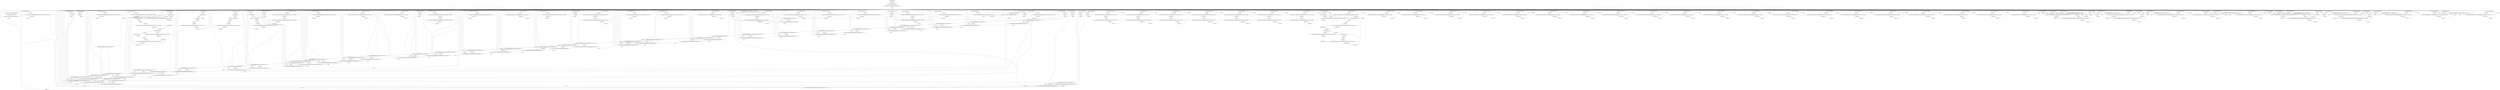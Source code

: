 digraph "unitGraph" {
    "r0 = newarray (char)[997]"
    "r1 = newarray (char)[997]"
    "$r2 = <java.lang.System: java.io.PrintStream out>"
    "virtualinvoke $r2.<java.io.PrintStream: void println(java.lang.String)>(\"Warmup\")"
    "i204 = 0"
    "goto [?= (branch)]"
    "staticinvoke <compiler.codegen.TestCharVect: void test_ci(char[])>(r0)"
    "staticinvoke <compiler.codegen.TestCharVect: void test_vi(char[],char)>(r1, 123)"
    "staticinvoke <compiler.codegen.TestCharVect: void test_cp(char[],char[])>(r0, r1)"
    "staticinvoke <compiler.codegen.TestCharVect: void test_2ci(char[],char[])>(r0, r1)"
    "staticinvoke <compiler.codegen.TestCharVect: void test_2vi(char[],char[],char,char)>(r0, r1, 123, 103)"
    "staticinvoke <compiler.codegen.TestCharVect: void test_ci_neg(char[])>(r0)"
    "staticinvoke <compiler.codegen.TestCharVect: void test_vi_neg(char[],char)>(r1, 123)"
    "staticinvoke <compiler.codegen.TestCharVect: void test_cp_neg(char[],char[])>(r0, r1)"
    "staticinvoke <compiler.codegen.TestCharVect: void test_2ci_neg(char[],char[])>(r0, r1)"
    "staticinvoke <compiler.codegen.TestCharVect: void test_2vi_neg(char[],char[],char,char)>(r0, r1, 123, 103)"
    "staticinvoke <compiler.codegen.TestCharVect: void test_ci_oppos(char[])>(r0)"
    "staticinvoke <compiler.codegen.TestCharVect: void test_vi_oppos(char[],char)>(r1, 123)"
    "staticinvoke <compiler.codegen.TestCharVect: void test_cp_oppos(char[],char[])>(r0, r1)"
    "staticinvoke <compiler.codegen.TestCharVect: void test_2ci_oppos(char[],char[])>(r0, r1)"
    "staticinvoke <compiler.codegen.TestCharVect: void test_2vi_oppos(char[],char[],char,char)>(r0, r1, 123, 103)"
    "staticinvoke <compiler.codegen.TestCharVect: void test_ci_off(char[])>(r0)"
    "staticinvoke <compiler.codegen.TestCharVect: void test_vi_off(char[],char)>(r1, 123)"
    "staticinvoke <compiler.codegen.TestCharVect: void test_cp_off(char[],char[])>(r0, r1)"
    "staticinvoke <compiler.codegen.TestCharVect: void test_2ci_off(char[],char[])>(r0, r1)"
    "staticinvoke <compiler.codegen.TestCharVect: void test_2vi_off(char[],char[],char,char)>(r0, r1, 123, 103)"
    "staticinvoke <compiler.codegen.TestCharVect: void test_ci_inv(char[],int)>(r0, 3)"
    "staticinvoke <compiler.codegen.TestCharVect: void test_vi_inv(char[],char,int)>(r1, 123, 3)"
    "staticinvoke <compiler.codegen.TestCharVect: void test_cp_inv(char[],char[],int)>(r0, r1, 3)"
    "staticinvoke <compiler.codegen.TestCharVect: void test_2ci_inv(char[],char[],int)>(r0, r1, 3)"
    "staticinvoke <compiler.codegen.TestCharVect: void test_2vi_inv(char[],char[],char,char,int)>(r0, r1, 123, 103, 3)"
    "staticinvoke <compiler.codegen.TestCharVect: void test_ci_scl(char[])>(r0)"
    "staticinvoke <compiler.codegen.TestCharVect: void test_vi_scl(char[],char)>(r1, 123)"
    "staticinvoke <compiler.codegen.TestCharVect: void test_cp_scl(char[],char[])>(r0, r1)"
    "staticinvoke <compiler.codegen.TestCharVect: void test_2ci_scl(char[],char[])>(r0, r1)"
    "staticinvoke <compiler.codegen.TestCharVect: void test_2vi_scl(char[],char[],char,char)>(r0, r1, 123, 103)"
    "staticinvoke <compiler.codegen.TestCharVect: void test_cp_alndst(char[],char[])>(r0, r1)"
    "staticinvoke <compiler.codegen.TestCharVect: void test_cp_alnsrc(char[],char[])>(r0, r1)"
    "staticinvoke <compiler.codegen.TestCharVect: void test_2ci_aln(char[],char[])>(r0, r1)"
    "staticinvoke <compiler.codegen.TestCharVect: void test_2vi_aln(char[],char[],char,char)>(r0, r1, 123, 103)"
    "staticinvoke <compiler.codegen.TestCharVect: void test_cp_unalndst(char[],char[])>(r0, r1)"
    "staticinvoke <compiler.codegen.TestCharVect: void test_cp_unalnsrc(char[],char[])>(r0, r1)"
    "staticinvoke <compiler.codegen.TestCharVect: void test_2ci_unaln(char[],char[])>(r0, r1)"
    "staticinvoke <compiler.codegen.TestCharVect: void test_2vi_unaln(char[],char[],char,char)>(r0, r1, 123, 103)"
    "i204 = i204 + 1"
    "if i204 < 11000 goto staticinvoke <compiler.codegen.TestCharVect: void test_ci(char[])>(r0)"
    "i205 = 0"
    "r0[i205] = 65535"
    "r1[i205] = 65535"
    "i205 = i205 + 1"
    "if i205 < 997 goto r0[i205] = 65535"
    "$r3 = <java.lang.System: java.io.PrintStream out>"
    "virtualinvoke $r3.<java.io.PrintStream: void println(java.lang.String)>(\"Verification\")"
    "i206 = 0"
    "i207 = 0"
    "$c0 = r0[i207]"
    "$i1 = staticinvoke <compiler.codegen.TestCharVect: int verify(java.lang.String,int,char,char)>(\"test_ci: a1\", i207, $c0, 65413)"
    "i206 = i206 + $i1"
    "i207 = i207 + 1"
    "if i207 < 997 goto $c0 = r0[i207]"
    "i208 = 0"
    "$c2 = r1[i208]"
    "$i3 = staticinvoke <compiler.codegen.TestCharVect: int verify(java.lang.String,int,char,char)>(\"test_vi: a2\", i208, $c2, 123)"
    "i206 = i206 + $i3"
    "i208 = i208 + 1"
    "if i208 < 997 goto $c2 = r1[i208]"
    "i209 = 0"
    "$c4 = r0[i209]"
    "$i5 = staticinvoke <compiler.codegen.TestCharVect: int verify(java.lang.String,int,char,char)>(\"test_cp: a1\", i209, $c4, 123)"
    "i206 = i206 + $i5"
    "i209 = i209 + 1"
    "if i209 < 997 goto $c4 = r0[i209]"
    "i210 = 0"
    "$c6 = r0[i210]"
    "$i7 = staticinvoke <compiler.codegen.TestCharVect: int verify(java.lang.String,int,char,char)>(\"test_2ci: a1\", i210, $c6, 65413)"
    "i211 = i206 + $i7"
    "$c8 = r1[i210]"
    "$i9 = staticinvoke <compiler.codegen.TestCharVect: int verify(java.lang.String,int,char,char)>(\"test_2ci: a2\", i210, $c8, 65433)"
    "i206 = i211 + $i9"
    "i210 = i210 + 1"
    "if i210 < 997 goto $c6 = r0[i210]"
    "i212 = 0"
    "$c10 = r0[i212]"
    "$i11 = staticinvoke <compiler.codegen.TestCharVect: int verify(java.lang.String,int,char,char)>(\"test_2vi: a1\", i212, $c10, 123)"
    "i213 = i206 + $i11"
    "$c12 = r1[i212]"
    "$i13 = staticinvoke <compiler.codegen.TestCharVect: int verify(java.lang.String,int,char,char)>(\"test_2vi: a2\", i212, $c12, 103)"
    "i206 = i213 + $i13"
    "i212 = i212 + 1"
    "if i212 < 997 goto $c10 = r0[i212]"
    "i214 = 0"
    "r0[i214] = 65535"
    "r1[i214] = 65535"
    "i214 = i214 + 1"
    "if i214 < 997 goto r0[i214] = 65535"
    "i215 = 0"
    "$c14 = r0[i215]"
    "$i15 = staticinvoke <compiler.codegen.TestCharVect: int verify(java.lang.String,int,char,char)>(\"test_ci_neg: a1\", i215, $c14, 65413)"
    "i206 = i206 + $i15"
    "i215 = i215 + 1"
    "if i215 < 997 goto $c14 = r0[i215]"
    "i216 = 0"
    "$c16 = r1[i216]"
    "$i17 = staticinvoke <compiler.codegen.TestCharVect: int verify(java.lang.String,int,char,char)>(\"test_vi_neg: a2\", i216, $c16, 123)"
    "i206 = i206 + $i17"
    "i216 = i216 + 1"
    "if i216 < 997 goto $c16 = r1[i216]"
    "i217 = 0"
    "$c18 = r0[i217]"
    "$i19 = staticinvoke <compiler.codegen.TestCharVect: int verify(java.lang.String,int,char,char)>(\"test_cp_neg: a1\", i217, $c18, 123)"
    "i206 = i206 + $i19"
    "i217 = i217 + 1"
    "if i217 < 997 goto $c18 = r0[i217]"
    "i218 = 0"
    "$c20 = r0[i218]"
    "$i21 = staticinvoke <compiler.codegen.TestCharVect: int verify(java.lang.String,int,char,char)>(\"test_2ci_neg: a1\", i218, $c20, 65413)"
    "i219 = i206 + $i21"
    "$c22 = r1[i218]"
    "$i23 = staticinvoke <compiler.codegen.TestCharVect: int verify(java.lang.String,int,char,char)>(\"test_2ci_neg: a2\", i218, $c22, 65433)"
    "i206 = i219 + $i23"
    "i218 = i218 + 1"
    "if i218 < 997 goto $c20 = r0[i218]"
    "i220 = 0"
    "$c24 = r0[i220]"
    "$i25 = staticinvoke <compiler.codegen.TestCharVect: int verify(java.lang.String,int,char,char)>(\"test_2vi_neg: a1\", i220, $c24, 123)"
    "i221 = i206 + $i25"
    "$c26 = r1[i220]"
    "$i27 = staticinvoke <compiler.codegen.TestCharVect: int verify(java.lang.String,int,char,char)>(\"test_2vi_neg: a2\", i220, $c26, 103)"
    "i206 = i221 + $i27"
    "i220 = i220 + 1"
    "if i220 < 997 goto $c24 = r0[i220]"
    "i222 = 0"
    "r0[i222] = 65535"
    "r1[i222] = 65535"
    "i222 = i222 + 1"
    "if i222 < 997 goto r0[i222] = 65535"
    "i223 = 0"
    "$c28 = r0[i223]"
    "$i29 = staticinvoke <compiler.codegen.TestCharVect: int verify(java.lang.String,int,char,char)>(\"test_ci_oppos: a1\", i223, $c28, 65413)"
    "i206 = i206 + $i29"
    "i223 = i223 + 1"
    "if i223 < 997 goto $c28 = r0[i223]"
    "i224 = 0"
    "$c30 = r1[i224]"
    "$i31 = staticinvoke <compiler.codegen.TestCharVect: int verify(java.lang.String,int,char,char)>(\"test_vi_oppos: a2\", i224, $c30, 123)"
    "i206 = i206 + $i31"
    "i224 = i224 + 1"
    "if i224 < 997 goto $c30 = r1[i224]"
    "i225 = 0"
    "$c32 = r0[i225]"
    "$i33 = staticinvoke <compiler.codegen.TestCharVect: int verify(java.lang.String,int,char,char)>(\"test_cp_oppos: a1\", i225, $c32, 123)"
    "i206 = i206 + $i33"
    "i225 = i225 + 1"
    "if i225 < 997 goto $c32 = r0[i225]"
    "i226 = 0"
    "$c34 = r0[i226]"
    "$i35 = staticinvoke <compiler.codegen.TestCharVect: int verify(java.lang.String,int,char,char)>(\"test_2ci_oppos: a1\", i226, $c34, 65413)"
    "i227 = i206 + $i35"
    "$c36 = r1[i226]"
    "$i37 = staticinvoke <compiler.codegen.TestCharVect: int verify(java.lang.String,int,char,char)>(\"test_2ci_oppos: a2\", i226, $c36, 65433)"
    "i206 = i227 + $i37"
    "i226 = i226 + 1"
    "if i226 < 997 goto $c34 = r0[i226]"
    "i228 = 0"
    "$c38 = r0[i228]"
    "$i39 = staticinvoke <compiler.codegen.TestCharVect: int verify(java.lang.String,int,char,char)>(\"test_2vi_oppos: a1\", i228, $c38, 123)"
    "i229 = i206 + $i39"
    "$c40 = r1[i228]"
    "$i41 = staticinvoke <compiler.codegen.TestCharVect: int verify(java.lang.String,int,char,char)>(\"test_2vi_oppos: a2\", i228, $c40, 103)"
    "i206 = i229 + $i41"
    "i228 = i228 + 1"
    "if i228 < 997 goto $c38 = r0[i228]"
    "i230 = 0"
    "r0[i230] = 65535"
    "r1[i230] = 65535"
    "i230 = i230 + 1"
    "if i230 < 997 goto r0[i230] = 65535"
    "i231 = 3"
    "$c42 = r0[i231]"
    "$i43 = staticinvoke <compiler.codegen.TestCharVect: int verify(java.lang.String,int,char,char)>(\"test_ci_off: a1\", i231, $c42, 65413)"
    "i206 = i206 + $i43"
    "i231 = i231 + 1"
    "if i231 < 997 goto $c42 = r0[i231]"
    "i232 = 3"
    "$c44 = r1[i232]"
    "$i45 = staticinvoke <compiler.codegen.TestCharVect: int verify(java.lang.String,int,char,char)>(\"test_vi_off: a2\", i232, $c44, 123)"
    "i206 = i206 + $i45"
    "i232 = i232 + 1"
    "if i232 < 997 goto $c44 = r1[i232]"
    "i233 = 3"
    "$c46 = r0[i233]"
    "$i47 = staticinvoke <compiler.codegen.TestCharVect: int verify(java.lang.String,int,char,char)>(\"test_cp_off: a1\", i233, $c46, 123)"
    "i206 = i206 + $i47"
    "i233 = i233 + 1"
    "if i233 < 997 goto $c46 = r0[i233]"
    "i234 = 3"
    "$c48 = r0[i234]"
    "$i49 = staticinvoke <compiler.codegen.TestCharVect: int verify(java.lang.String,int,char,char)>(\"test_2ci_off: a1\", i234, $c48, 65413)"
    "i235 = i206 + $i49"
    "$c50 = r1[i234]"
    "$i51 = staticinvoke <compiler.codegen.TestCharVect: int verify(java.lang.String,int,char,char)>(\"test_2ci_off: a2\", i234, $c50, 65433)"
    "i206 = i235 + $i51"
    "i234 = i234 + 1"
    "if i234 < 997 goto $c48 = r0[i234]"
    "i236 = 3"
    "$c52 = r0[i236]"
    "$i53 = staticinvoke <compiler.codegen.TestCharVect: int verify(java.lang.String,int,char,char)>(\"test_2vi_off: a1\", i236, $c52, 123)"
    "i237 = i206 + $i53"
    "$c54 = r1[i236]"
    "$i55 = staticinvoke <compiler.codegen.TestCharVect: int verify(java.lang.String,int,char,char)>(\"test_2vi_off: a2\", i236, $c54, 103)"
    "i206 = i237 + $i55"
    "i236 = i236 + 1"
    "if i236 < 997 goto $c52 = r0[i236]"
    "i238 = 0"
    "$c56 = r0[i238]"
    "$i57 = staticinvoke <compiler.codegen.TestCharVect: int verify(java.lang.String,int,char,char)>(\"test_2vi_off: a1\", i238, $c56, 65535)"
    "i239 = i206 + $i57"
    "$c58 = r1[i238]"
    "$i59 = staticinvoke <compiler.codegen.TestCharVect: int verify(java.lang.String,int,char,char)>(\"test_2vi_off: a2\", i238, $c58, 65535)"
    "i206 = i239 + $i59"
    "i238 = i238 + 1"
    "if i238 < 3 goto $c56 = r0[i238]"
    "i240 = 0"
    "r0[i240] = 65535"
    "r1[i240] = 65535"
    "i240 = i240 + 1"
    "if i240 < 997 goto r0[i240] = 65535"
    "i241 = 3"
    "$c60 = r0[i241]"
    "$i61 = staticinvoke <compiler.codegen.TestCharVect: int verify(java.lang.String,int,char,char)>(\"test_ci_inv: a1\", i241, $c60, 65413)"
    "i206 = i206 + $i61"
    "i241 = i241 + 1"
    "if i241 < 997 goto $c60 = r0[i241]"
    "i242 = 3"
    "$c62 = r1[i242]"
    "$i63 = staticinvoke <compiler.codegen.TestCharVect: int verify(java.lang.String,int,char,char)>(\"test_vi_inv: a2\", i242, $c62, 123)"
    "i206 = i206 + $i63"
    "i242 = i242 + 1"
    "if i242 < 997 goto $c62 = r1[i242]"
    "i243 = 3"
    "$c64 = r0[i243]"
    "$i65 = staticinvoke <compiler.codegen.TestCharVect: int verify(java.lang.String,int,char,char)>(\"test_cp_inv: a1\", i243, $c64, 123)"
    "i206 = i206 + $i65"
    "i243 = i243 + 1"
    "if i243 < 997 goto $c64 = r0[i243]"
    "i244 = 3"
    "$c66 = r0[i244]"
    "$i67 = staticinvoke <compiler.codegen.TestCharVect: int verify(java.lang.String,int,char,char)>(\"test_2ci_inv: a1\", i244, $c66, 65413)"
    "i245 = i206 + $i67"
    "$c68 = r1[i244]"
    "$i69 = staticinvoke <compiler.codegen.TestCharVect: int verify(java.lang.String,int,char,char)>(\"test_2ci_inv: a2\", i244, $c68, 65433)"
    "i206 = i245 + $i69"
    "i244 = i244 + 1"
    "if i244 < 997 goto $c66 = r0[i244]"
    "i246 = 3"
    "$c70 = r0[i246]"
    "$i71 = staticinvoke <compiler.codegen.TestCharVect: int verify(java.lang.String,int,char,char)>(\"test_2vi_inv: a1\", i246, $c70, 123)"
    "i247 = i206 + $i71"
    "$c72 = r1[i246]"
    "$i73 = staticinvoke <compiler.codegen.TestCharVect: int verify(java.lang.String,int,char,char)>(\"test_2vi_inv: a2\", i246, $c72, 103)"
    "i206 = i247 + $i73"
    "i246 = i246 + 1"
    "if i246 < 997 goto $c70 = r0[i246]"
    "i248 = 0"
    "$c74 = r0[i248]"
    "$i75 = staticinvoke <compiler.codegen.TestCharVect: int verify(java.lang.String,int,char,char)>(\"test_2vi_inv: a1\", i248, $c74, 65535)"
    "i249 = i206 + $i75"
    "$c76 = r1[i248]"
    "$i77 = staticinvoke <compiler.codegen.TestCharVect: int verify(java.lang.String,int,char,char)>(\"test_2vi_inv: a2\", i248, $c76, 65535)"
    "i206 = i249 + $i77"
    "i248 = i248 + 1"
    "if i248 < 3 goto $c74 = r0[i248]"
    "i250 = 0"
    "r0[i250] = 65535"
    "r1[i250] = 65535"
    "i250 = i250 + 1"
    "if i250 < 997 goto r0[i250] = 65535"
    "i251 = 0"
    "$i78 = i251 % 2"
    "if $i78 == 0 goto $b252 = -123"
    "$b252 = -1"
    "goto [?= b253 = $b252]"
    "$b252 = -123"
    "b253 = $b252"
    "$c80 = r0[i251]"
    "$c79 = (char) b253"
    "$i81 = staticinvoke <compiler.codegen.TestCharVect: int verify(java.lang.String,int,char,char)>(\"test_ci_scl: a1\", i251, $c80, $c79)"
    "i206 = i206 + $i81"
    "i251 = i251 + 1"
    "if i251 < 997 goto $i78 = i251 % 2"
    "i254 = 0"
    "$i82 = i254 % 2"
    "if $i82 == 0 goto $b255 = 123"
    "$b255 = -1"
    "goto [?= b256 = $b255]"
    "$b255 = 123"
    "b256 = $b255"
    "$c84 = r1[i254]"
    "$c83 = (char) b256"
    "$i85 = staticinvoke <compiler.codegen.TestCharVect: int verify(java.lang.String,int,char,char)>(\"test_vi_scl: a2\", i254, $c84, $c83)"
    "i206 = i206 + $i85"
    "i254 = i254 + 1"
    "if i254 < 997 goto $i82 = i254 % 2"
    "i257 = 0"
    "$i86 = i257 % 2"
    "if $i86 == 0 goto $b258 = 123"
    "$b258 = -1"
    "goto [?= b259 = $b258]"
    "$b258 = 123"
    "b259 = $b258"
    "$c88 = r0[i257]"
    "$c87 = (char) b259"
    "$i89 = staticinvoke <compiler.codegen.TestCharVect: int verify(java.lang.String,int,char,char)>(\"test_cp_scl: a1\", i257, $c88, $c87)"
    "i206 = i206 + $i89"
    "i257 = i257 + 1"
    "if i257 < 997 goto $i86 = i257 % 2"
    "i260 = 0"
    "$i90 = i260 % 2"
    "if $i90 == 0 goto $i91 = i260 * 2"
    "$c103 = r0[i260]"
    "$i104 = staticinvoke <compiler.codegen.TestCharVect: int verify(java.lang.String,int,char,char)>(\"test_2ci_scl: a1\", i260, $c103, 65535)"
    "i206 = i206 + $i104"
    "goto [?= $i261 = i260 % 2]"
    "$i91 = i260 * 2"
    "if $i91 >= 997 goto $i261 = i260 % 2"
    "$i101 = i260 * 2"
    "$i99 = i260 * 2"
    "$c100 = r0[$i99]"
    "$i102 = staticinvoke <compiler.codegen.TestCharVect: int verify(java.lang.String,int,char,char)>(\"test_2ci_scl: a1\", $i101, $c100, 65413)"
    "i206 = i206 + $i102"
    "$i261 = i260 % 2"
    "if $i261 == 0 goto $i92 = i260 * 2"
    "$c97 = r1[i260]"
    "$i98 = staticinvoke <compiler.codegen.TestCharVect: int verify(java.lang.String,int,char,char)>(\"test_2ci_scl: a2\", i260, $c97, 65535)"
    "i206 = i206 + $i98"
    "goto [?= i260 = i260 + 1]"
    "$i92 = i260 * 2"
    "if $i92 >= 997 goto i260 = i260 + 1"
    "$i95 = i260 * 2"
    "$i93 = i260 * 2"
    "$c94 = r1[$i93]"
    "$i96 = staticinvoke <compiler.codegen.TestCharVect: int verify(java.lang.String,int,char,char)>(\"test_2ci_scl: a2\", $i95, $c94, 65433)"
    "i206 = i206 + $i96"
    "i260 = i260 + 1"
    "if i260 < 997 goto $i90 = i260 % 2"
    "i262 = 0"
    "$i105 = i262 % 2"
    "if $i105 == 0 goto $i106 = i262 * 2"
    "$c118 = r0[i262]"
    "$i119 = staticinvoke <compiler.codegen.TestCharVect: int verify(java.lang.String,int,char,char)>(\"test_2vi_scl: a1\", i262, $c118, 65535)"
    "i206 = i206 + $i119"
    "goto [?= $i263 = i262 % 2]"
    "$i106 = i262 * 2"
    "if $i106 >= 997 goto $i263 = i262 % 2"
    "$i116 = i262 * 2"
    "$i114 = i262 * 2"
    "$c115 = r0[$i114]"
    "$i117 = staticinvoke <compiler.codegen.TestCharVect: int verify(java.lang.String,int,char,char)>(\"test_2vi_scl: a1\", $i116, $c115, 123)"
    "i206 = i206 + $i117"
    "$i263 = i262 % 2"
    "if $i263 == 0 goto $i107 = i262 * 2"
    "$c112 = r1[i262]"
    "$i113 = staticinvoke <compiler.codegen.TestCharVect: int verify(java.lang.String,int,char,char)>(\"test_2vi_scl: a2\", i262, $c112, 65535)"
    "i206 = i206 + $i113"
    "goto [?= i262 = i262 + 1]"
    "$i107 = i262 * 2"
    "if $i107 >= 997 goto i262 = i262 + 1"
    "$i110 = i262 * 2"
    "$i108 = i262 * 2"
    "$c109 = r1[$i108]"
    "$i111 = staticinvoke <compiler.codegen.TestCharVect: int verify(java.lang.String,int,char,char)>(\"test_2vi_scl: a2\", $i110, $c109, 103)"
    "i206 = i206 + $i111"
    "i262 = i262 + 1"
    "if i262 < 997 goto $i105 = i262 % 2"
    "i264 = 0"
    "r0[i264] = 65535"
    "r1[i264] = 65535"
    "i264 = i264 + 1"
    "if i264 < 997 goto r0[i264] = 65535"
    "i265 = 0"
    "$c120 = r0[i265]"
    "$i121 = staticinvoke <compiler.codegen.TestCharVect: int verify(java.lang.String,int,char,char)>(\"test_cp_alndst: a1\", i265, $c120, 65535)"
    "i206 = i206 + $i121"
    "i265 = i265 + 1"
    "if i265 < 8 goto $c120 = r0[i265]"
    "i266 = 8"
    "$c122 = r0[i266]"
    "$i123 = staticinvoke <compiler.codegen.TestCharVect: int verify(java.lang.String,int,char,char)>(\"test_cp_alndst: a1\", i266, $c122, 123)"
    "i206 = i206 + $i123"
    "i266 = i266 + 1"
    "if i266 < 997 goto $c122 = r0[i266]"
    "staticinvoke <compiler.codegen.TestCharVect: void test_vi(char[],char)>(r1, 65413)"
    "i267 = 0"
    "$c124 = r0[i267]"
    "$i125 = staticinvoke <compiler.codegen.TestCharVect: int verify(java.lang.String,int,char,char)>(\"test_cp_alnsrc: a1\", i267, $c124, 65413)"
    "i206 = i206 + $i125"
    "i267 = i267 + 1"
    "if i267 < 989 goto $c124 = r0[i267]"
    "i268 = 989"
    "$c126 = r0[i268]"
    "$i127 = staticinvoke <compiler.codegen.TestCharVect: int verify(java.lang.String,int,char,char)>(\"test_cp_alnsrc: a1\", i268, $c126, 123)"
    "i206 = i206 + $i127"
    "i268 = i268 + 1"
    "if i268 < 997 goto $c126 = r0[i268]"
    "i269 = 0"
    "r0[i269] = 65535"
    "r1[i269] = 65535"
    "i269 = i269 + 1"
    "if i269 < 997 goto r0[i269] = 65535"
    "i270 = 0"
    "$c128 = r0[i270]"
    "$i129 = staticinvoke <compiler.codegen.TestCharVect: int verify(java.lang.String,int,char,char)>(\"test_2ci_aln: a1\", i270, $c128, 65535)"
    "i206 = i206 + $i129"
    "i270 = i270 + 1"
    "if i270 < 8 goto $c128 = r0[i270]"
    "i271 = 8"
    "$c130 = r0[i271]"
    "$i131 = staticinvoke <compiler.codegen.TestCharVect: int verify(java.lang.String,int,char,char)>(\"test_2ci_aln: a1\", i271, $c130, 65413)"
    "i206 = i206 + $i131"
    "i271 = i271 + 1"
    "if i271 < 997 goto $c130 = r0[i271]"
    "i272 = 0"
    "$c132 = r1[i272]"
    "$i133 = staticinvoke <compiler.codegen.TestCharVect: int verify(java.lang.String,int,char,char)>(\"test_2ci_aln: a2\", i272, $c132, 65433)"
    "i206 = i206 + $i133"
    "i272 = i272 + 1"
    "if i272 < 989 goto $c132 = r1[i272]"
    "i273 = 989"
    "$c134 = r1[i273]"
    "$i135 = staticinvoke <compiler.codegen.TestCharVect: int verify(java.lang.String,int,char,char)>(\"test_2ci_aln: a2\", i273, $c134, 65535)"
    "i206 = i206 + $i135"
    "i273 = i273 + 1"
    "if i273 < 997 goto $c134 = r1[i273]"
    "i274 = 0"
    "r0[i274] = 65535"
    "r1[i274] = 65535"
    "i274 = i274 + 1"
    "if i274 < 997 goto r0[i274] = 65535"
    "i275 = 0"
    "$c136 = r0[i275]"
    "$i137 = staticinvoke <compiler.codegen.TestCharVect: int verify(java.lang.String,int,char,char)>(\"test_2vi_aln: a1\", i275, $c136, 123)"
    "i206 = i206 + $i137"
    "i275 = i275 + 1"
    "if i275 < 989 goto $c136 = r0[i275]"
    "i276 = 989"
    "$c138 = r0[i276]"
    "$i139 = staticinvoke <compiler.codegen.TestCharVect: int verify(java.lang.String,int,char,char)>(\"test_2vi_aln: a1\", i276, $c138, 65535)"
    "i206 = i206 + $i139"
    "i276 = i276 + 1"
    "if i276 < 997 goto $c138 = r0[i276]"
    "i277 = 0"
    "$c140 = r1[i277]"
    "$i141 = staticinvoke <compiler.codegen.TestCharVect: int verify(java.lang.String,int,char,char)>(\"test_2vi_aln: a2\", i277, $c140, 65535)"
    "i206 = i206 + $i141"
    "i277 = i277 + 1"
    "if i277 < 8 goto $c140 = r1[i277]"
    "i278 = 8"
    "$c142 = r1[i278]"
    "$i143 = staticinvoke <compiler.codegen.TestCharVect: int verify(java.lang.String,int,char,char)>(\"test_2vi_aln: a2\", i278, $c142, 103)"
    "i206 = i206 + $i143"
    "i278 = i278 + 1"
    "if i278 < 997 goto $c142 = r1[i278]"
    "i279 = 0"
    "r0[i279] = 65535"
    "r1[i279] = 65535"
    "i279 = i279 + 1"
    "if i279 < 997 goto r0[i279] = 65535"
    "i280 = 0"
    "$c144 = r0[i280]"
    "$i145 = staticinvoke <compiler.codegen.TestCharVect: int verify(java.lang.String,int,char,char)>(\"test_cp_unalndst: a1\", i280, $c144, 65535)"
    "i206 = i206 + $i145"
    "i280 = i280 + 1"
    "if i280 < 5 goto $c144 = r0[i280]"
    "i281 = 5"
    "$c146 = r0[i281]"
    "$i147 = staticinvoke <compiler.codegen.TestCharVect: int verify(java.lang.String,int,char,char)>(\"test_cp_unalndst: a1\", i281, $c146, 123)"
    "i206 = i206 + $i147"
    "i281 = i281 + 1"
    "if i281 < 997 goto $c146 = r0[i281]"
    "i282 = 0"
    "$c148 = r0[i282]"
    "$i149 = staticinvoke <compiler.codegen.TestCharVect: int verify(java.lang.String,int,char,char)>(\"test_cp_unalnsrc: a1\", i282, $c148, 65413)"
    "i206 = i206 + $i149"
    "i282 = i282 + 1"
    "if i282 < 992 goto $c148 = r0[i282]"
    "i283 = 992"
    "$c150 = r0[i283]"
    "$i151 = staticinvoke <compiler.codegen.TestCharVect: int verify(java.lang.String,int,char,char)>(\"test_cp_unalnsrc: a1\", i283, $c150, 123)"
    "i206 = i206 + $i151"
    "i283 = i283 + 1"
    "if i283 < 997 goto $c150 = r0[i283]"
    "i284 = 0"
    "r0[i284] = 65535"
    "r1[i284] = 65535"
    "i284 = i284 + 1"
    "if i284 < 997 goto r0[i284] = 65535"
    "i285 = 0"
    "$c152 = r0[i285]"
    "$i153 = staticinvoke <compiler.codegen.TestCharVect: int verify(java.lang.String,int,char,char)>(\"test_2ci_unaln: a1\", i285, $c152, 65535)"
    "i206 = i206 + $i153"
    "i285 = i285 + 1"
    "if i285 < 5 goto $c152 = r0[i285]"
    "i286 = 5"
    "$c154 = r0[i286]"
    "$i155 = staticinvoke <compiler.codegen.TestCharVect: int verify(java.lang.String,int,char,char)>(\"test_2ci_unaln: a1\", i286, $c154, 65413)"
    "i206 = i206 + $i155"
    "i286 = i286 + 1"
    "if i286 < 997 goto $c154 = r0[i286]"
    "i287 = 0"
    "$c156 = r1[i287]"
    "$i157 = staticinvoke <compiler.codegen.TestCharVect: int verify(java.lang.String,int,char,char)>(\"test_2ci_unaln: a2\", i287, $c156, 65433)"
    "i206 = i206 + $i157"
    "i287 = i287 + 1"
    "if i287 < 992 goto $c156 = r1[i287]"
    "i288 = 992"
    "$c158 = r1[i288]"
    "$i159 = staticinvoke <compiler.codegen.TestCharVect: int verify(java.lang.String,int,char,char)>(\"test_2ci_unaln: a2\", i288, $c158, 65535)"
    "i206 = i206 + $i159"
    "i288 = i288 + 1"
    "if i288 < 997 goto $c158 = r1[i288]"
    "i289 = 0"
    "r0[i289] = 65535"
    "r1[i289] = 65535"
    "i289 = i289 + 1"
    "if i289 < 997 goto r0[i289] = 65535"
    "i290 = 0"
    "$c160 = r0[i290]"
    "$i161 = staticinvoke <compiler.codegen.TestCharVect: int verify(java.lang.String,int,char,char)>(\"test_2vi_unaln: a1\", i290, $c160, 123)"
    "i206 = i206 + $i161"
    "i290 = i290 + 1"
    "if i290 < 992 goto $c160 = r0[i290]"
    "i291 = 992"
    "$c162 = r0[i291]"
    "$i163 = staticinvoke <compiler.codegen.TestCharVect: int verify(java.lang.String,int,char,char)>(\"test_2vi_unaln: a1\", i291, $c162, 65535)"
    "i206 = i206 + $i163"
    "i291 = i291 + 1"
    "if i291 < 997 goto $c162 = r0[i291]"
    "i292 = 0"
    "$c164 = r1[i292]"
    "$i165 = staticinvoke <compiler.codegen.TestCharVect: int verify(java.lang.String,int,char,char)>(\"test_2vi_unaln: a2\", i292, $c164, 65535)"
    "i206 = i206 + $i165"
    "i292 = i292 + 1"
    "if i292 < 5 goto $c164 = r1[i292]"
    "i293 = 5"
    "$c166 = r1[i293]"
    "$i167 = staticinvoke <compiler.codegen.TestCharVect: int verify(java.lang.String,int,char,char)>(\"test_2vi_unaln: a2\", i293, $c166, 103)"
    "i206 = i206 + $i167"
    "i293 = i293 + 1"
    "if i293 < 997 goto $c166 = r1[i293]"
    "i294 = 0"
    "$c168 = (char) i294"
    "r0[i294] = $c168"
    "i294 = i294 + 1"
    "if i294 < 8 goto $c168 = (char) i294"
    "i295 = 8"
    "r0[i295] = 65535"
    "i295 = i295 + 1"
    "if i295 < 997 goto r0[i295] = 65535"
    "staticinvoke <compiler.codegen.TestCharVect: void test_cp_alndst(char[],char[])>(r0, r0)"
    "i296 = 0"
    "i297 = i296 % 8"
    "$c170 = r0[i296]"
    "$c169 = (char) i297"
    "$i171 = staticinvoke <compiler.codegen.TestCharVect: int verify(java.lang.String,int,char,char)>(\"test_cp_alndst_overlap: a1\", i296, $c170, $c169)"
    "i206 = i206 + $i171"
    "i296 = i296 + 1"
    "if i296 < 997 goto i297 = i296 % 8"
    "i298 = 0"
    "$i172 = i298 + 8"
    "r0[$i172] = 65535"
    "i298 = i298 + 1"
    "if i298 < 8 goto $i172 = i298 + 8"
    "staticinvoke <compiler.codegen.TestCharVect: void test_cp_alnsrc(char[],char[])>(r0, r0)"
    "i299 = 0"
    "$c173 = r0[i299]"
    "$i174 = staticinvoke <compiler.codegen.TestCharVect: int verify(java.lang.String,int,char,char)>(\"test_cp_alnsrc_overlap: a1\", i299, $c173, 65535)"
    "i206 = i206 + $i174"
    "i299 = i299 + 1"
    "if i299 < 8 goto $c173 = r0[i299]"
    "i300 = 8"
    "i301 = i300 % 8"
    "$c176 = r0[i300]"
    "$c175 = (char) i301"
    "$i177 = staticinvoke <compiler.codegen.TestCharVect: int verify(java.lang.String,int,char,char)>(\"test_cp_alnsrc_overlap: a1\", i300, $c176, $c175)"
    "i206 = i206 + $i177"
    "i300 = i300 + 1"
    "if i300 < 997 goto i301 = i300 % 8"
    "i302 = 0"
    "r0[i302] = 65535"
    "i302 = i302 + 1"
    "if i302 < 997 goto r0[i302] = 65535"
    "staticinvoke <compiler.codegen.TestCharVect: void test_2ci_aln(char[],char[])>(r0, r0)"
    "i303 = 0"
    "$c178 = r0[i303]"
    "$i179 = staticinvoke <compiler.codegen.TestCharVect: int verify(java.lang.String,int,char,char)>(\"test_2ci_aln_overlap: a1\", i303, $c178, 65433)"
    "i206 = i206 + $i179"
    "i303 = i303 + 1"
    "if i303 < 989 goto $c178 = r0[i303]"
    "i304 = 989"
    "$c180 = r0[i304]"
    "$i181 = staticinvoke <compiler.codegen.TestCharVect: int verify(java.lang.String,int,char,char)>(\"test_2ci_aln_overlap: a1\", i304, $c180, 65413)"
    "i206 = i206 + $i181"
    "i304 = i304 + 1"
    "if i304 < 997 goto $c180 = r0[i304]"
    "i305 = 0"
    "r0[i305] = 65535"
    "i305 = i305 + 1"
    "if i305 < 997 goto r0[i305] = 65535"
    "staticinvoke <compiler.codegen.TestCharVect: void test_2vi_aln(char[],char[],char,char)>(r0, r0, 123, 103)"
    "i306 = 0"
    "$c182 = r0[i306]"
    "$i183 = staticinvoke <compiler.codegen.TestCharVect: int verify(java.lang.String,int,char,char)>(\"test_2vi_aln_overlap: a1\", i306, $c182, 123)"
    "i206 = i206 + $i183"
    "i306 = i306 + 1"
    "if i306 < 989 goto $c182 = r0[i306]"
    "i307 = 989"
    "$c184 = r0[i307]"
    "$i185 = staticinvoke <compiler.codegen.TestCharVect: int verify(java.lang.String,int,char,char)>(\"test_2vi_aln_overlap: a1\", i307, $c184, 103)"
    "i206 = i206 + $i185"
    "i307 = i307 + 1"
    "if i307 < 997 goto $c184 = r0[i307]"
    "i308 = 0"
    "$c186 = (char) i308"
    "r0[i308] = $c186"
    "i308 = i308 + 1"
    "if i308 < 5 goto $c186 = (char) i308"
    "i309 = 5"
    "r0[i309] = 65535"
    "i309 = i309 + 1"
    "if i309 < 997 goto r0[i309] = 65535"
    "staticinvoke <compiler.codegen.TestCharVect: void test_cp_unalndst(char[],char[])>(r0, r0)"
    "i310 = 0"
    "i311 = i310 % 5"
    "$c188 = r0[i310]"
    "$c187 = (char) i311"
    "$i189 = staticinvoke <compiler.codegen.TestCharVect: int verify(java.lang.String,int,char,char)>(\"test_cp_unalndst_overlap: a1\", i310, $c188, $c187)"
    "i206 = i206 + $i189"
    "i310 = i310 + 1"
    "if i310 < 997 goto i311 = i310 % 5"
    "i312 = 0"
    "$i190 = i312 + 5"
    "r0[$i190] = 65535"
    "i312 = i312 + 1"
    "if i312 < 5 goto $i190 = i312 + 5"
    "staticinvoke <compiler.codegen.TestCharVect: void test_cp_unalnsrc(char[],char[])>(r0, r0)"
    "i313 = 0"
    "$c191 = r0[i313]"
    "$i192 = staticinvoke <compiler.codegen.TestCharVect: int verify(java.lang.String,int,char,char)>(\"test_cp_unalnsrc_overlap: a1\", i313, $c191, 65535)"
    "i206 = i206 + $i192"
    "i313 = i313 + 1"
    "if i313 < 5 goto $c191 = r0[i313]"
    "i314 = 5"
    "i315 = i314 % 5"
    "$c194 = r0[i314]"
    "$c193 = (char) i315"
    "$i195 = staticinvoke <compiler.codegen.TestCharVect: int verify(java.lang.String,int,char,char)>(\"test_cp_unalnsrc_overlap: a1\", i314, $c194, $c193)"
    "i206 = i206 + $i195"
    "i314 = i314 + 1"
    "if i314 < 997 goto i315 = i314 % 5"
    "i316 = 0"
    "r0[i316] = 65535"
    "i316 = i316 + 1"
    "if i316 < 997 goto r0[i316] = 65535"
    "staticinvoke <compiler.codegen.TestCharVect: void test_2ci_unaln(char[],char[])>(r0, r0)"
    "i317 = 0"
    "$c196 = r0[i317]"
    "$i197 = staticinvoke <compiler.codegen.TestCharVect: int verify(java.lang.String,int,char,char)>(\"test_2ci_unaln_overlap: a1\", i317, $c196, 65433)"
    "i206 = i206 + $i197"
    "i317 = i317 + 1"
    "if i317 < 992 goto $c196 = r0[i317]"
    "i318 = 992"
    "$c198 = r0[i318]"
    "$i199 = staticinvoke <compiler.codegen.TestCharVect: int verify(java.lang.String,int,char,char)>(\"test_2ci_unaln_overlap: a1\", i318, $c198, 65413)"
    "i206 = i206 + $i199"
    "i318 = i318 + 1"
    "if i318 < 997 goto $c198 = r0[i318]"
    "i319 = 0"
    "r0[i319] = 65535"
    "i319 = i319 + 1"
    "if i319 < 997 goto r0[i319] = 65535"
    "staticinvoke <compiler.codegen.TestCharVect: void test_2vi_unaln(char[],char[],char,char)>(r0, r0, 123, 103)"
    "i320 = 0"
    "$c200 = r0[i320]"
    "$i201 = staticinvoke <compiler.codegen.TestCharVect: int verify(java.lang.String,int,char,char)>(\"test_2vi_unaln_overlap: a1\", i320, $c200, 123)"
    "i206 = i206 + $i201"
    "i320 = i320 + 1"
    "if i320 < 992 goto $c200 = r0[i320]"
    "i321 = 992"
    "$c202 = r0[i321]"
    "$i203 = staticinvoke <compiler.codegen.TestCharVect: int verify(java.lang.String,int,char,char)>(\"test_2vi_unaln_overlap: a1\", i321, $c202, 103)"
    "i206 = i206 + $i203"
    "i321 = i321 + 1"
    "if i321 < 997 goto $c202 = r0[i321]"
    "if i206 <= 0 goto $r4 = <java.lang.System: java.io.PrintStream out>"
    "return i206"
    "$r4 = <java.lang.System: java.io.PrintStream out>"
    "virtualinvoke $r4.<java.io.PrintStream: void println(java.lang.String)>(\"Time\")"
    "i322 = 0"
    "i322 = i322 + 1"
    "if i322 < 11000 goto staticinvoke <compiler.codegen.TestCharVect: void test_ci(char[])>(r0)"
    "i323 = 0"
    "i323 = i323 + 1"
    "if i323 < 11000 goto staticinvoke <compiler.codegen.TestCharVect: void test_vi(char[],char)>(r1, 123)"
    "i324 = 0"
    "i324 = i324 + 1"
    "if i324 < 11000 goto staticinvoke <compiler.codegen.TestCharVect: void test_cp(char[],char[])>(r0, r1)"
    "i325 = 0"
    "i325 = i325 + 1"
    "if i325 < 11000 goto staticinvoke <compiler.codegen.TestCharVect: void test_2ci(char[],char[])>(r0, r1)"
    "i326 = 0"
    "i326 = i326 + 1"
    "if i326 < 11000 goto staticinvoke <compiler.codegen.TestCharVect: void test_2vi(char[],char[],char,char)>(r0, r1, 123, 103)"
    "i327 = 0"
    "i327 = i327 + 1"
    "if i327 < 11000 goto staticinvoke <compiler.codegen.TestCharVect: void test_ci_neg(char[])>(r0)"
    "i328 = 0"
    "i328 = i328 + 1"
    "if i328 < 11000 goto staticinvoke <compiler.codegen.TestCharVect: void test_vi_neg(char[],char)>(r1, 123)"
    "i329 = 0"
    "i329 = i329 + 1"
    "if i329 < 11000 goto staticinvoke <compiler.codegen.TestCharVect: void test_cp_neg(char[],char[])>(r0, r1)"
    "i330 = 0"
    "i330 = i330 + 1"
    "if i330 < 11000 goto staticinvoke <compiler.codegen.TestCharVect: void test_2ci_neg(char[],char[])>(r0, r1)"
    "i331 = 0"
    "i331 = i331 + 1"
    "if i331 < 11000 goto staticinvoke <compiler.codegen.TestCharVect: void test_2vi_neg(char[],char[],char,char)>(r0, r1, 123, 103)"
    "i332 = 0"
    "i332 = i332 + 1"
    "if i332 < 11000 goto staticinvoke <compiler.codegen.TestCharVect: void test_ci_oppos(char[])>(r0)"
    "i333 = 0"
    "i333 = i333 + 1"
    "if i333 < 11000 goto staticinvoke <compiler.codegen.TestCharVect: void test_vi_oppos(char[],char)>(r1, 123)"
    "i334 = 0"
    "i334 = i334 + 1"
    "if i334 < 11000 goto staticinvoke <compiler.codegen.TestCharVect: void test_cp_oppos(char[],char[])>(r0, r1)"
    "i335 = 0"
    "i335 = i335 + 1"
    "if i335 < 11000 goto staticinvoke <compiler.codegen.TestCharVect: void test_2ci_oppos(char[],char[])>(r0, r1)"
    "i336 = 0"
    "i336 = i336 + 1"
    "if i336 < 11000 goto staticinvoke <compiler.codegen.TestCharVect: void test_2vi_oppos(char[],char[],char,char)>(r0, r1, 123, 103)"
    "i337 = 0"
    "i337 = i337 + 1"
    "if i337 < 11000 goto staticinvoke <compiler.codegen.TestCharVect: void test_ci_off(char[])>(r0)"
    "i338 = 0"
    "i338 = i338 + 1"
    "if i338 < 11000 goto staticinvoke <compiler.codegen.TestCharVect: void test_vi_off(char[],char)>(r1, 123)"
    "i339 = 0"
    "i339 = i339 + 1"
    "if i339 < 11000 goto staticinvoke <compiler.codegen.TestCharVect: void test_cp_off(char[],char[])>(r0, r1)"
    "i340 = 0"
    "i340 = i340 + 1"
    "if i340 < 11000 goto staticinvoke <compiler.codegen.TestCharVect: void test_2ci_off(char[],char[])>(r0, r1)"
    "i341 = 0"
    "i341 = i341 + 1"
    "if i341 < 11000 goto staticinvoke <compiler.codegen.TestCharVect: void test_2vi_off(char[],char[],char,char)>(r0, r1, 123, 103)"
    "i342 = 0"
    "i342 = i342 + 1"
    "if i342 < 11000 goto staticinvoke <compiler.codegen.TestCharVect: void test_ci_inv(char[],int)>(r0, 3)"
    "i343 = 0"
    "i343 = i343 + 1"
    "if i343 < 11000 goto staticinvoke <compiler.codegen.TestCharVect: void test_vi_inv(char[],char,int)>(r1, 123, 3)"
    "i344 = 0"
    "i344 = i344 + 1"
    "if i344 < 11000 goto staticinvoke <compiler.codegen.TestCharVect: void test_cp_inv(char[],char[],int)>(r0, r1, 3)"
    "i345 = 0"
    "i345 = i345 + 1"
    "if i345 < 11000 goto staticinvoke <compiler.codegen.TestCharVect: void test_2ci_inv(char[],char[],int)>(r0, r1, 3)"
    "i346 = 0"
    "i346 = i346 + 1"
    "if i346 < 11000 goto staticinvoke <compiler.codegen.TestCharVect: void test_2vi_inv(char[],char[],char,char,int)>(r0, r1, 123, 103, 3)"
    "i347 = 0"
    "i347 = i347 + 1"
    "if i347 < 11000 goto staticinvoke <compiler.codegen.TestCharVect: void test_ci_scl(char[])>(r0)"
    "i348 = 0"
    "i348 = i348 + 1"
    "if i348 < 11000 goto staticinvoke <compiler.codegen.TestCharVect: void test_vi_scl(char[],char)>(r1, 123)"
    "i349 = 0"
    "i349 = i349 + 1"
    "if i349 < 11000 goto staticinvoke <compiler.codegen.TestCharVect: void test_cp_scl(char[],char[])>(r0, r1)"
    "i350 = 0"
    "i350 = i350 + 1"
    "if i350 < 11000 goto staticinvoke <compiler.codegen.TestCharVect: void test_2ci_scl(char[],char[])>(r0, r1)"
    "i351 = 0"
    "i351 = i351 + 1"
    "if i351 < 11000 goto staticinvoke <compiler.codegen.TestCharVect: void test_2vi_scl(char[],char[],char,char)>(r0, r1, 123, 103)"
    "i352 = 0"
    "i352 = i352 + 1"
    "if i352 < 11000 goto staticinvoke <compiler.codegen.TestCharVect: void test_cp_alndst(char[],char[])>(r0, r1)"
    "i353 = 0"
    "i353 = i353 + 1"
    "if i353 < 11000 goto staticinvoke <compiler.codegen.TestCharVect: void test_cp_alnsrc(char[],char[])>(r0, r1)"
    "i354 = 0"
    "i354 = i354 + 1"
    "if i354 < 11000 goto staticinvoke <compiler.codegen.TestCharVect: void test_2ci_aln(char[],char[])>(r0, r1)"
    "i355 = 0"
    "i355 = i355 + 1"
    "if i355 < 11000 goto staticinvoke <compiler.codegen.TestCharVect: void test_2vi_aln(char[],char[],char,char)>(r0, r1, 123, 103)"
    "i356 = 0"
    "i356 = i356 + 1"
    "if i356 < 11000 goto staticinvoke <compiler.codegen.TestCharVect: void test_cp_unalndst(char[],char[])>(r0, r1)"
    "i357 = 0"
    "i357 = i357 + 1"
    "if i357 < 11000 goto staticinvoke <compiler.codegen.TestCharVect: void test_cp_unalnsrc(char[],char[])>(r0, r1)"
    "i358 = 0"
    "i358 = i358 + 1"
    "if i358 < 11000 goto staticinvoke <compiler.codegen.TestCharVect: void test_2ci_unaln(char[],char[])>(r0, r1)"
    "i359 = 0"
    "i359 = i359 + 1"
    "if i359 < 11000 goto staticinvoke <compiler.codegen.TestCharVect: void test_2vi_unaln(char[],char[],char,char)>(r0, r1, 123, 103)"
    "r0 = newarray (char)[997]"->"r1 = newarray (char)[997]";
    "r1 = newarray (char)[997]"->"$r2 = <java.lang.System: java.io.PrintStream out>";
    "$r2 = <java.lang.System: java.io.PrintStream out>"->"virtualinvoke $r2.<java.io.PrintStream: void println(java.lang.String)>(\"Warmup\")";
    "virtualinvoke $r2.<java.io.PrintStream: void println(java.lang.String)>(\"Warmup\")"->"i204 = 0";
    "i204 = 0"->"goto [?= (branch)]";
    "goto [?= (branch)]"->"if i204 < 11000 goto staticinvoke <compiler.codegen.TestCharVect: void test_ci(char[])>(r0)";
    "staticinvoke <compiler.codegen.TestCharVect: void test_ci(char[])>(r0)"->"staticinvoke <compiler.codegen.TestCharVect: void test_vi(char[],char)>(r1, 123)";
    "staticinvoke <compiler.codegen.TestCharVect: void test_vi(char[],char)>(r1, 123)"->"staticinvoke <compiler.codegen.TestCharVect: void test_cp(char[],char[])>(r0, r1)";
    "staticinvoke <compiler.codegen.TestCharVect: void test_cp(char[],char[])>(r0, r1)"->"staticinvoke <compiler.codegen.TestCharVect: void test_2ci(char[],char[])>(r0, r1)";
    "staticinvoke <compiler.codegen.TestCharVect: void test_2ci(char[],char[])>(r0, r1)"->"staticinvoke <compiler.codegen.TestCharVect: void test_2vi(char[],char[],char,char)>(r0, r1, 123, 103)";
    "staticinvoke <compiler.codegen.TestCharVect: void test_2vi(char[],char[],char,char)>(r0, r1, 123, 103)"->"staticinvoke <compiler.codegen.TestCharVect: void test_ci_neg(char[])>(r0)";
    "staticinvoke <compiler.codegen.TestCharVect: void test_ci_neg(char[])>(r0)"->"staticinvoke <compiler.codegen.TestCharVect: void test_vi_neg(char[],char)>(r1, 123)";
    "staticinvoke <compiler.codegen.TestCharVect: void test_vi_neg(char[],char)>(r1, 123)"->"staticinvoke <compiler.codegen.TestCharVect: void test_cp_neg(char[],char[])>(r0, r1)";
    "staticinvoke <compiler.codegen.TestCharVect: void test_cp_neg(char[],char[])>(r0, r1)"->"staticinvoke <compiler.codegen.TestCharVect: void test_2ci_neg(char[],char[])>(r0, r1)";
    "staticinvoke <compiler.codegen.TestCharVect: void test_2ci_neg(char[],char[])>(r0, r1)"->"staticinvoke <compiler.codegen.TestCharVect: void test_2vi_neg(char[],char[],char,char)>(r0, r1, 123, 103)";
    "staticinvoke <compiler.codegen.TestCharVect: void test_2vi_neg(char[],char[],char,char)>(r0, r1, 123, 103)"->"staticinvoke <compiler.codegen.TestCharVect: void test_ci_oppos(char[])>(r0)";
    "staticinvoke <compiler.codegen.TestCharVect: void test_ci_oppos(char[])>(r0)"->"staticinvoke <compiler.codegen.TestCharVect: void test_vi_oppos(char[],char)>(r1, 123)";
    "staticinvoke <compiler.codegen.TestCharVect: void test_vi_oppos(char[],char)>(r1, 123)"->"staticinvoke <compiler.codegen.TestCharVect: void test_cp_oppos(char[],char[])>(r0, r1)";
    "staticinvoke <compiler.codegen.TestCharVect: void test_cp_oppos(char[],char[])>(r0, r1)"->"staticinvoke <compiler.codegen.TestCharVect: void test_2ci_oppos(char[],char[])>(r0, r1)";
    "staticinvoke <compiler.codegen.TestCharVect: void test_2ci_oppos(char[],char[])>(r0, r1)"->"staticinvoke <compiler.codegen.TestCharVect: void test_2vi_oppos(char[],char[],char,char)>(r0, r1, 123, 103)";
    "staticinvoke <compiler.codegen.TestCharVect: void test_2vi_oppos(char[],char[],char,char)>(r0, r1, 123, 103)"->"staticinvoke <compiler.codegen.TestCharVect: void test_ci_off(char[])>(r0)";
    "staticinvoke <compiler.codegen.TestCharVect: void test_ci_off(char[])>(r0)"->"staticinvoke <compiler.codegen.TestCharVect: void test_vi_off(char[],char)>(r1, 123)";
    "staticinvoke <compiler.codegen.TestCharVect: void test_vi_off(char[],char)>(r1, 123)"->"staticinvoke <compiler.codegen.TestCharVect: void test_cp_off(char[],char[])>(r0, r1)";
    "staticinvoke <compiler.codegen.TestCharVect: void test_cp_off(char[],char[])>(r0, r1)"->"staticinvoke <compiler.codegen.TestCharVect: void test_2ci_off(char[],char[])>(r0, r1)";
    "staticinvoke <compiler.codegen.TestCharVect: void test_2ci_off(char[],char[])>(r0, r1)"->"staticinvoke <compiler.codegen.TestCharVect: void test_2vi_off(char[],char[],char,char)>(r0, r1, 123, 103)";
    "staticinvoke <compiler.codegen.TestCharVect: void test_2vi_off(char[],char[],char,char)>(r0, r1, 123, 103)"->"staticinvoke <compiler.codegen.TestCharVect: void test_ci_inv(char[],int)>(r0, 3)";
    "staticinvoke <compiler.codegen.TestCharVect: void test_ci_inv(char[],int)>(r0, 3)"->"staticinvoke <compiler.codegen.TestCharVect: void test_vi_inv(char[],char,int)>(r1, 123, 3)";
    "staticinvoke <compiler.codegen.TestCharVect: void test_vi_inv(char[],char,int)>(r1, 123, 3)"->"staticinvoke <compiler.codegen.TestCharVect: void test_cp_inv(char[],char[],int)>(r0, r1, 3)";
    "staticinvoke <compiler.codegen.TestCharVect: void test_cp_inv(char[],char[],int)>(r0, r1, 3)"->"staticinvoke <compiler.codegen.TestCharVect: void test_2ci_inv(char[],char[],int)>(r0, r1, 3)";
    "staticinvoke <compiler.codegen.TestCharVect: void test_2ci_inv(char[],char[],int)>(r0, r1, 3)"->"staticinvoke <compiler.codegen.TestCharVect: void test_2vi_inv(char[],char[],char,char,int)>(r0, r1, 123, 103, 3)";
    "staticinvoke <compiler.codegen.TestCharVect: void test_2vi_inv(char[],char[],char,char,int)>(r0, r1, 123, 103, 3)"->"staticinvoke <compiler.codegen.TestCharVect: void test_ci_scl(char[])>(r0)";
    "staticinvoke <compiler.codegen.TestCharVect: void test_ci_scl(char[])>(r0)"->"staticinvoke <compiler.codegen.TestCharVect: void test_vi_scl(char[],char)>(r1, 123)";
    "staticinvoke <compiler.codegen.TestCharVect: void test_vi_scl(char[],char)>(r1, 123)"->"staticinvoke <compiler.codegen.TestCharVect: void test_cp_scl(char[],char[])>(r0, r1)";
    "staticinvoke <compiler.codegen.TestCharVect: void test_cp_scl(char[],char[])>(r0, r1)"->"staticinvoke <compiler.codegen.TestCharVect: void test_2ci_scl(char[],char[])>(r0, r1)";
    "staticinvoke <compiler.codegen.TestCharVect: void test_2ci_scl(char[],char[])>(r0, r1)"->"staticinvoke <compiler.codegen.TestCharVect: void test_2vi_scl(char[],char[],char,char)>(r0, r1, 123, 103)";
    "staticinvoke <compiler.codegen.TestCharVect: void test_2vi_scl(char[],char[],char,char)>(r0, r1, 123, 103)"->"staticinvoke <compiler.codegen.TestCharVect: void test_cp_alndst(char[],char[])>(r0, r1)";
    "staticinvoke <compiler.codegen.TestCharVect: void test_cp_alndst(char[],char[])>(r0, r1)"->"staticinvoke <compiler.codegen.TestCharVect: void test_cp_alnsrc(char[],char[])>(r0, r1)";
    "staticinvoke <compiler.codegen.TestCharVect: void test_cp_alnsrc(char[],char[])>(r0, r1)"->"staticinvoke <compiler.codegen.TestCharVect: void test_2ci_aln(char[],char[])>(r0, r1)";
    "staticinvoke <compiler.codegen.TestCharVect: void test_2ci_aln(char[],char[])>(r0, r1)"->"staticinvoke <compiler.codegen.TestCharVect: void test_2vi_aln(char[],char[],char,char)>(r0, r1, 123, 103)";
    "staticinvoke <compiler.codegen.TestCharVect: void test_2vi_aln(char[],char[],char,char)>(r0, r1, 123, 103)"->"staticinvoke <compiler.codegen.TestCharVect: void test_cp_unalndst(char[],char[])>(r0, r1)";
    "staticinvoke <compiler.codegen.TestCharVect: void test_cp_unalndst(char[],char[])>(r0, r1)"->"staticinvoke <compiler.codegen.TestCharVect: void test_cp_unalnsrc(char[],char[])>(r0, r1)";
    "staticinvoke <compiler.codegen.TestCharVect: void test_cp_unalnsrc(char[],char[])>(r0, r1)"->"staticinvoke <compiler.codegen.TestCharVect: void test_2ci_unaln(char[],char[])>(r0, r1)";
    "staticinvoke <compiler.codegen.TestCharVect: void test_2ci_unaln(char[],char[])>(r0, r1)"->"staticinvoke <compiler.codegen.TestCharVect: void test_2vi_unaln(char[],char[],char,char)>(r0, r1, 123, 103)";
    "staticinvoke <compiler.codegen.TestCharVect: void test_2vi_unaln(char[],char[],char,char)>(r0, r1, 123, 103)"->"i204 = i204 + 1";
    "i204 = i204 + 1"->"if i204 < 11000 goto staticinvoke <compiler.codegen.TestCharVect: void test_ci(char[])>(r0)";
    "if i204 < 11000 goto staticinvoke <compiler.codegen.TestCharVect: void test_ci(char[])>(r0)"->"i205 = 0";
    "if i204 < 11000 goto staticinvoke <compiler.codegen.TestCharVect: void test_ci(char[])>(r0)"->"staticinvoke <compiler.codegen.TestCharVect: void test_ci(char[])>(r0)";
    "i205 = 0"->"goto [?= (branch)]";
    "goto [?= (branch)]"->"if i205 < 997 goto r0[i205] = 65535";
    "r0[i205] = 65535"->"r1[i205] = 65535";
    "r1[i205] = 65535"->"i205 = i205 + 1";
    "i205 = i205 + 1"->"if i205 < 997 goto r0[i205] = 65535";
    "if i205 < 997 goto r0[i205] = 65535"->"$r3 = <java.lang.System: java.io.PrintStream out>";
    "if i205 < 997 goto r0[i205] = 65535"->"r0[i205] = 65535";
    "$r3 = <java.lang.System: java.io.PrintStream out>"->"virtualinvoke $r3.<java.io.PrintStream: void println(java.lang.String)>(\"Verification\")";
    "virtualinvoke $r3.<java.io.PrintStream: void println(java.lang.String)>(\"Verification\")"->"i206 = 0";
    "i206 = 0"->"staticinvoke <compiler.codegen.TestCharVect: void test_ci(char[])>(r0)";
    "staticinvoke <compiler.codegen.TestCharVect: void test_ci(char[])>(r0)"->"i207 = 0";
    "i207 = 0"->"goto [?= (branch)]";
    "goto [?= (branch)]"->"if i207 < 997 goto $c0 = r0[i207]";
    "$c0 = r0[i207]"->"$i1 = staticinvoke <compiler.codegen.TestCharVect: int verify(java.lang.String,int,char,char)>(\"test_ci: a1\", i207, $c0, 65413)";
    "$i1 = staticinvoke <compiler.codegen.TestCharVect: int verify(java.lang.String,int,char,char)>(\"test_ci: a1\", i207, $c0, 65413)"->"i206 = i206 + $i1";
    "i206 = i206 + $i1"->"i207 = i207 + 1";
    "i207 = i207 + 1"->"if i207 < 997 goto $c0 = r0[i207]";
    "if i207 < 997 goto $c0 = r0[i207]"->"staticinvoke <compiler.codegen.TestCharVect: void test_vi(char[],char)>(r1, 123)";
    "if i207 < 997 goto $c0 = r0[i207]"->"$c0 = r0[i207]";
    "staticinvoke <compiler.codegen.TestCharVect: void test_vi(char[],char)>(r1, 123)"->"i208 = 0";
    "i208 = 0"->"goto [?= (branch)]";
    "goto [?= (branch)]"->"if i208 < 997 goto $c2 = r1[i208]";
    "$c2 = r1[i208]"->"$i3 = staticinvoke <compiler.codegen.TestCharVect: int verify(java.lang.String,int,char,char)>(\"test_vi: a2\", i208, $c2, 123)";
    "$i3 = staticinvoke <compiler.codegen.TestCharVect: int verify(java.lang.String,int,char,char)>(\"test_vi: a2\", i208, $c2, 123)"->"i206 = i206 + $i3";
    "i206 = i206 + $i3"->"i208 = i208 + 1";
    "i208 = i208 + 1"->"if i208 < 997 goto $c2 = r1[i208]";
    "if i208 < 997 goto $c2 = r1[i208]"->"staticinvoke <compiler.codegen.TestCharVect: void test_cp(char[],char[])>(r0, r1)";
    "if i208 < 997 goto $c2 = r1[i208]"->"$c2 = r1[i208]";
    "staticinvoke <compiler.codegen.TestCharVect: void test_cp(char[],char[])>(r0, r1)"->"i209 = 0";
    "i209 = 0"->"goto [?= (branch)]";
    "goto [?= (branch)]"->"if i209 < 997 goto $c4 = r0[i209]";
    "$c4 = r0[i209]"->"$i5 = staticinvoke <compiler.codegen.TestCharVect: int verify(java.lang.String,int,char,char)>(\"test_cp: a1\", i209, $c4, 123)";
    "$i5 = staticinvoke <compiler.codegen.TestCharVect: int verify(java.lang.String,int,char,char)>(\"test_cp: a1\", i209, $c4, 123)"->"i206 = i206 + $i5";
    "i206 = i206 + $i5"->"i209 = i209 + 1";
    "i209 = i209 + 1"->"if i209 < 997 goto $c4 = r0[i209]";
    "if i209 < 997 goto $c4 = r0[i209]"->"staticinvoke <compiler.codegen.TestCharVect: void test_2ci(char[],char[])>(r0, r1)";
    "if i209 < 997 goto $c4 = r0[i209]"->"$c4 = r0[i209]";
    "staticinvoke <compiler.codegen.TestCharVect: void test_2ci(char[],char[])>(r0, r1)"->"i210 = 0";
    "i210 = 0"->"goto [?= (branch)]";
    "goto [?= (branch)]"->"if i210 < 997 goto $c6 = r0[i210]";
    "$c6 = r0[i210]"->"$i7 = staticinvoke <compiler.codegen.TestCharVect: int verify(java.lang.String,int,char,char)>(\"test_2ci: a1\", i210, $c6, 65413)";
    "$i7 = staticinvoke <compiler.codegen.TestCharVect: int verify(java.lang.String,int,char,char)>(\"test_2ci: a1\", i210, $c6, 65413)"->"i211 = i206 + $i7";
    "i211 = i206 + $i7"->"$c8 = r1[i210]";
    "$c8 = r1[i210]"->"$i9 = staticinvoke <compiler.codegen.TestCharVect: int verify(java.lang.String,int,char,char)>(\"test_2ci: a2\", i210, $c8, 65433)";
    "$i9 = staticinvoke <compiler.codegen.TestCharVect: int verify(java.lang.String,int,char,char)>(\"test_2ci: a2\", i210, $c8, 65433)"->"i206 = i211 + $i9";
    "i206 = i211 + $i9"->"i210 = i210 + 1";
    "i210 = i210 + 1"->"if i210 < 997 goto $c6 = r0[i210]";
    "if i210 < 997 goto $c6 = r0[i210]"->"staticinvoke <compiler.codegen.TestCharVect: void test_2vi(char[],char[],char,char)>(r0, r1, 123, 103)";
    "if i210 < 997 goto $c6 = r0[i210]"->"$c6 = r0[i210]";
    "staticinvoke <compiler.codegen.TestCharVect: void test_2vi(char[],char[],char,char)>(r0, r1, 123, 103)"->"i212 = 0";
    "i212 = 0"->"goto [?= (branch)]";
    "goto [?= (branch)]"->"if i212 < 997 goto $c10 = r0[i212]";
    "$c10 = r0[i212]"->"$i11 = staticinvoke <compiler.codegen.TestCharVect: int verify(java.lang.String,int,char,char)>(\"test_2vi: a1\", i212, $c10, 123)";
    "$i11 = staticinvoke <compiler.codegen.TestCharVect: int verify(java.lang.String,int,char,char)>(\"test_2vi: a1\", i212, $c10, 123)"->"i213 = i206 + $i11";
    "i213 = i206 + $i11"->"$c12 = r1[i212]";
    "$c12 = r1[i212]"->"$i13 = staticinvoke <compiler.codegen.TestCharVect: int verify(java.lang.String,int,char,char)>(\"test_2vi: a2\", i212, $c12, 103)";
    "$i13 = staticinvoke <compiler.codegen.TestCharVect: int verify(java.lang.String,int,char,char)>(\"test_2vi: a2\", i212, $c12, 103)"->"i206 = i213 + $i13";
    "i206 = i213 + $i13"->"i212 = i212 + 1";
    "i212 = i212 + 1"->"if i212 < 997 goto $c10 = r0[i212]";
    "if i212 < 997 goto $c10 = r0[i212]"->"i214 = 0";
    "if i212 < 997 goto $c10 = r0[i212]"->"$c10 = r0[i212]";
    "i214 = 0"->"goto [?= (branch)]";
    "goto [?= (branch)]"->"if i214 < 997 goto r0[i214] = 65535";
    "r0[i214] = 65535"->"r1[i214] = 65535";
    "r1[i214] = 65535"->"i214 = i214 + 1";
    "i214 = i214 + 1"->"if i214 < 997 goto r0[i214] = 65535";
    "if i214 < 997 goto r0[i214] = 65535"->"staticinvoke <compiler.codegen.TestCharVect: void test_ci_neg(char[])>(r0)";
    "if i214 < 997 goto r0[i214] = 65535"->"r0[i214] = 65535";
    "staticinvoke <compiler.codegen.TestCharVect: void test_ci_neg(char[])>(r0)"->"i215 = 0";
    "i215 = 0"->"goto [?= (branch)]";
    "goto [?= (branch)]"->"if i215 < 997 goto $c14 = r0[i215]";
    "$c14 = r0[i215]"->"$i15 = staticinvoke <compiler.codegen.TestCharVect: int verify(java.lang.String,int,char,char)>(\"test_ci_neg: a1\", i215, $c14, 65413)";
    "$i15 = staticinvoke <compiler.codegen.TestCharVect: int verify(java.lang.String,int,char,char)>(\"test_ci_neg: a1\", i215, $c14, 65413)"->"i206 = i206 + $i15";
    "i206 = i206 + $i15"->"i215 = i215 + 1";
    "i215 = i215 + 1"->"if i215 < 997 goto $c14 = r0[i215]";
    "if i215 < 997 goto $c14 = r0[i215]"->"staticinvoke <compiler.codegen.TestCharVect: void test_vi_neg(char[],char)>(r1, 123)";
    "if i215 < 997 goto $c14 = r0[i215]"->"$c14 = r0[i215]";
    "staticinvoke <compiler.codegen.TestCharVect: void test_vi_neg(char[],char)>(r1, 123)"->"i216 = 0";
    "i216 = 0"->"goto [?= (branch)]";
    "goto [?= (branch)]"->"if i216 < 997 goto $c16 = r1[i216]";
    "$c16 = r1[i216]"->"$i17 = staticinvoke <compiler.codegen.TestCharVect: int verify(java.lang.String,int,char,char)>(\"test_vi_neg: a2\", i216, $c16, 123)";
    "$i17 = staticinvoke <compiler.codegen.TestCharVect: int verify(java.lang.String,int,char,char)>(\"test_vi_neg: a2\", i216, $c16, 123)"->"i206 = i206 + $i17";
    "i206 = i206 + $i17"->"i216 = i216 + 1";
    "i216 = i216 + 1"->"if i216 < 997 goto $c16 = r1[i216]";
    "if i216 < 997 goto $c16 = r1[i216]"->"staticinvoke <compiler.codegen.TestCharVect: void test_cp_neg(char[],char[])>(r0, r1)";
    "if i216 < 997 goto $c16 = r1[i216]"->"$c16 = r1[i216]";
    "staticinvoke <compiler.codegen.TestCharVect: void test_cp_neg(char[],char[])>(r0, r1)"->"i217 = 0";
    "i217 = 0"->"goto [?= (branch)]";
    "goto [?= (branch)]"->"if i217 < 997 goto $c18 = r0[i217]";
    "$c18 = r0[i217]"->"$i19 = staticinvoke <compiler.codegen.TestCharVect: int verify(java.lang.String,int,char,char)>(\"test_cp_neg: a1\", i217, $c18, 123)";
    "$i19 = staticinvoke <compiler.codegen.TestCharVect: int verify(java.lang.String,int,char,char)>(\"test_cp_neg: a1\", i217, $c18, 123)"->"i206 = i206 + $i19";
    "i206 = i206 + $i19"->"i217 = i217 + 1";
    "i217 = i217 + 1"->"if i217 < 997 goto $c18 = r0[i217]";
    "if i217 < 997 goto $c18 = r0[i217]"->"staticinvoke <compiler.codegen.TestCharVect: void test_2ci_neg(char[],char[])>(r0, r1)";
    "if i217 < 997 goto $c18 = r0[i217]"->"$c18 = r0[i217]";
    "staticinvoke <compiler.codegen.TestCharVect: void test_2ci_neg(char[],char[])>(r0, r1)"->"i218 = 0";
    "i218 = 0"->"goto [?= (branch)]";
    "goto [?= (branch)]"->"if i218 < 997 goto $c20 = r0[i218]";
    "$c20 = r0[i218]"->"$i21 = staticinvoke <compiler.codegen.TestCharVect: int verify(java.lang.String,int,char,char)>(\"test_2ci_neg: a1\", i218, $c20, 65413)";
    "$i21 = staticinvoke <compiler.codegen.TestCharVect: int verify(java.lang.String,int,char,char)>(\"test_2ci_neg: a1\", i218, $c20, 65413)"->"i219 = i206 + $i21";
    "i219 = i206 + $i21"->"$c22 = r1[i218]";
    "$c22 = r1[i218]"->"$i23 = staticinvoke <compiler.codegen.TestCharVect: int verify(java.lang.String,int,char,char)>(\"test_2ci_neg: a2\", i218, $c22, 65433)";
    "$i23 = staticinvoke <compiler.codegen.TestCharVect: int verify(java.lang.String,int,char,char)>(\"test_2ci_neg: a2\", i218, $c22, 65433)"->"i206 = i219 + $i23";
    "i206 = i219 + $i23"->"i218 = i218 + 1";
    "i218 = i218 + 1"->"if i218 < 997 goto $c20 = r0[i218]";
    "if i218 < 997 goto $c20 = r0[i218]"->"staticinvoke <compiler.codegen.TestCharVect: void test_2vi_neg(char[],char[],char,char)>(r0, r1, 123, 103)";
    "if i218 < 997 goto $c20 = r0[i218]"->"$c20 = r0[i218]";
    "staticinvoke <compiler.codegen.TestCharVect: void test_2vi_neg(char[],char[],char,char)>(r0, r1, 123, 103)"->"i220 = 0";
    "i220 = 0"->"goto [?= (branch)]";
    "goto [?= (branch)]"->"if i220 < 997 goto $c24 = r0[i220]";
    "$c24 = r0[i220]"->"$i25 = staticinvoke <compiler.codegen.TestCharVect: int verify(java.lang.String,int,char,char)>(\"test_2vi_neg: a1\", i220, $c24, 123)";
    "$i25 = staticinvoke <compiler.codegen.TestCharVect: int verify(java.lang.String,int,char,char)>(\"test_2vi_neg: a1\", i220, $c24, 123)"->"i221 = i206 + $i25";
    "i221 = i206 + $i25"->"$c26 = r1[i220]";
    "$c26 = r1[i220]"->"$i27 = staticinvoke <compiler.codegen.TestCharVect: int verify(java.lang.String,int,char,char)>(\"test_2vi_neg: a2\", i220, $c26, 103)";
    "$i27 = staticinvoke <compiler.codegen.TestCharVect: int verify(java.lang.String,int,char,char)>(\"test_2vi_neg: a2\", i220, $c26, 103)"->"i206 = i221 + $i27";
    "i206 = i221 + $i27"->"i220 = i220 + 1";
    "i220 = i220 + 1"->"if i220 < 997 goto $c24 = r0[i220]";
    "if i220 < 997 goto $c24 = r0[i220]"->"i222 = 0";
    "if i220 < 997 goto $c24 = r0[i220]"->"$c24 = r0[i220]";
    "i222 = 0"->"goto [?= (branch)]";
    "goto [?= (branch)]"->"if i222 < 997 goto r0[i222] = 65535";
    "r0[i222] = 65535"->"r1[i222] = 65535";
    "r1[i222] = 65535"->"i222 = i222 + 1";
    "i222 = i222 + 1"->"if i222 < 997 goto r0[i222] = 65535";
    "if i222 < 997 goto r0[i222] = 65535"->"staticinvoke <compiler.codegen.TestCharVect: void test_ci_oppos(char[])>(r0)";
    "if i222 < 997 goto r0[i222] = 65535"->"r0[i222] = 65535";
    "staticinvoke <compiler.codegen.TestCharVect: void test_ci_oppos(char[])>(r0)"->"i223 = 0";
    "i223 = 0"->"goto [?= (branch)]";
    "goto [?= (branch)]"->"if i223 < 997 goto $c28 = r0[i223]";
    "$c28 = r0[i223]"->"$i29 = staticinvoke <compiler.codegen.TestCharVect: int verify(java.lang.String,int,char,char)>(\"test_ci_oppos: a1\", i223, $c28, 65413)";
    "$i29 = staticinvoke <compiler.codegen.TestCharVect: int verify(java.lang.String,int,char,char)>(\"test_ci_oppos: a1\", i223, $c28, 65413)"->"i206 = i206 + $i29";
    "i206 = i206 + $i29"->"i223 = i223 + 1";
    "i223 = i223 + 1"->"if i223 < 997 goto $c28 = r0[i223]";
    "if i223 < 997 goto $c28 = r0[i223]"->"staticinvoke <compiler.codegen.TestCharVect: void test_vi_oppos(char[],char)>(r1, 123)";
    "if i223 < 997 goto $c28 = r0[i223]"->"$c28 = r0[i223]";
    "staticinvoke <compiler.codegen.TestCharVect: void test_vi_oppos(char[],char)>(r1, 123)"->"i224 = 0";
    "i224 = 0"->"goto [?= (branch)]";
    "goto [?= (branch)]"->"if i224 < 997 goto $c30 = r1[i224]";
    "$c30 = r1[i224]"->"$i31 = staticinvoke <compiler.codegen.TestCharVect: int verify(java.lang.String,int,char,char)>(\"test_vi_oppos: a2\", i224, $c30, 123)";
    "$i31 = staticinvoke <compiler.codegen.TestCharVect: int verify(java.lang.String,int,char,char)>(\"test_vi_oppos: a2\", i224, $c30, 123)"->"i206 = i206 + $i31";
    "i206 = i206 + $i31"->"i224 = i224 + 1";
    "i224 = i224 + 1"->"if i224 < 997 goto $c30 = r1[i224]";
    "if i224 < 997 goto $c30 = r1[i224]"->"staticinvoke <compiler.codegen.TestCharVect: void test_cp_oppos(char[],char[])>(r0, r1)";
    "if i224 < 997 goto $c30 = r1[i224]"->"$c30 = r1[i224]";
    "staticinvoke <compiler.codegen.TestCharVect: void test_cp_oppos(char[],char[])>(r0, r1)"->"i225 = 0";
    "i225 = 0"->"goto [?= (branch)]";
    "goto [?= (branch)]"->"if i225 < 997 goto $c32 = r0[i225]";
    "$c32 = r0[i225]"->"$i33 = staticinvoke <compiler.codegen.TestCharVect: int verify(java.lang.String,int,char,char)>(\"test_cp_oppos: a1\", i225, $c32, 123)";
    "$i33 = staticinvoke <compiler.codegen.TestCharVect: int verify(java.lang.String,int,char,char)>(\"test_cp_oppos: a1\", i225, $c32, 123)"->"i206 = i206 + $i33";
    "i206 = i206 + $i33"->"i225 = i225 + 1";
    "i225 = i225 + 1"->"if i225 < 997 goto $c32 = r0[i225]";
    "if i225 < 997 goto $c32 = r0[i225]"->"staticinvoke <compiler.codegen.TestCharVect: void test_2ci_oppos(char[],char[])>(r0, r1)";
    "if i225 < 997 goto $c32 = r0[i225]"->"$c32 = r0[i225]";
    "staticinvoke <compiler.codegen.TestCharVect: void test_2ci_oppos(char[],char[])>(r0, r1)"->"i226 = 0";
    "i226 = 0"->"goto [?= (branch)]";
    "goto [?= (branch)]"->"if i226 < 997 goto $c34 = r0[i226]";
    "$c34 = r0[i226]"->"$i35 = staticinvoke <compiler.codegen.TestCharVect: int verify(java.lang.String,int,char,char)>(\"test_2ci_oppos: a1\", i226, $c34, 65413)";
    "$i35 = staticinvoke <compiler.codegen.TestCharVect: int verify(java.lang.String,int,char,char)>(\"test_2ci_oppos: a1\", i226, $c34, 65413)"->"i227 = i206 + $i35";
    "i227 = i206 + $i35"->"$c36 = r1[i226]";
    "$c36 = r1[i226]"->"$i37 = staticinvoke <compiler.codegen.TestCharVect: int verify(java.lang.String,int,char,char)>(\"test_2ci_oppos: a2\", i226, $c36, 65433)";
    "$i37 = staticinvoke <compiler.codegen.TestCharVect: int verify(java.lang.String,int,char,char)>(\"test_2ci_oppos: a2\", i226, $c36, 65433)"->"i206 = i227 + $i37";
    "i206 = i227 + $i37"->"i226 = i226 + 1";
    "i226 = i226 + 1"->"if i226 < 997 goto $c34 = r0[i226]";
    "if i226 < 997 goto $c34 = r0[i226]"->"staticinvoke <compiler.codegen.TestCharVect: void test_2vi_oppos(char[],char[],char,char)>(r0, r1, 123, 103)";
    "if i226 < 997 goto $c34 = r0[i226]"->"$c34 = r0[i226]";
    "staticinvoke <compiler.codegen.TestCharVect: void test_2vi_oppos(char[],char[],char,char)>(r0, r1, 123, 103)"->"i228 = 0";
    "i228 = 0"->"goto [?= (branch)]";
    "goto [?= (branch)]"->"if i228 < 997 goto $c38 = r0[i228]";
    "$c38 = r0[i228]"->"$i39 = staticinvoke <compiler.codegen.TestCharVect: int verify(java.lang.String,int,char,char)>(\"test_2vi_oppos: a1\", i228, $c38, 123)";
    "$i39 = staticinvoke <compiler.codegen.TestCharVect: int verify(java.lang.String,int,char,char)>(\"test_2vi_oppos: a1\", i228, $c38, 123)"->"i229 = i206 + $i39";
    "i229 = i206 + $i39"->"$c40 = r1[i228]";
    "$c40 = r1[i228]"->"$i41 = staticinvoke <compiler.codegen.TestCharVect: int verify(java.lang.String,int,char,char)>(\"test_2vi_oppos: a2\", i228, $c40, 103)";
    "$i41 = staticinvoke <compiler.codegen.TestCharVect: int verify(java.lang.String,int,char,char)>(\"test_2vi_oppos: a2\", i228, $c40, 103)"->"i206 = i229 + $i41";
    "i206 = i229 + $i41"->"i228 = i228 + 1";
    "i228 = i228 + 1"->"if i228 < 997 goto $c38 = r0[i228]";
    "if i228 < 997 goto $c38 = r0[i228]"->"i230 = 0";
    "if i228 < 997 goto $c38 = r0[i228]"->"$c38 = r0[i228]";
    "i230 = 0"->"goto [?= (branch)]";
    "goto [?= (branch)]"->"if i230 < 997 goto r0[i230] = 65535";
    "r0[i230] = 65535"->"r1[i230] = 65535";
    "r1[i230] = 65535"->"i230 = i230 + 1";
    "i230 = i230 + 1"->"if i230 < 997 goto r0[i230] = 65535";
    "if i230 < 997 goto r0[i230] = 65535"->"staticinvoke <compiler.codegen.TestCharVect: void test_ci_off(char[])>(r0)";
    "if i230 < 997 goto r0[i230] = 65535"->"r0[i230] = 65535";
    "staticinvoke <compiler.codegen.TestCharVect: void test_ci_off(char[])>(r0)"->"i231 = 3";
    "i231 = 3"->"goto [?= (branch)]";
    "goto [?= (branch)]"->"if i231 < 997 goto $c42 = r0[i231]";
    "$c42 = r0[i231]"->"$i43 = staticinvoke <compiler.codegen.TestCharVect: int verify(java.lang.String,int,char,char)>(\"test_ci_off: a1\", i231, $c42, 65413)";
    "$i43 = staticinvoke <compiler.codegen.TestCharVect: int verify(java.lang.String,int,char,char)>(\"test_ci_off: a1\", i231, $c42, 65413)"->"i206 = i206 + $i43";
    "i206 = i206 + $i43"->"i231 = i231 + 1";
    "i231 = i231 + 1"->"if i231 < 997 goto $c42 = r0[i231]";
    "if i231 < 997 goto $c42 = r0[i231]"->"staticinvoke <compiler.codegen.TestCharVect: void test_vi_off(char[],char)>(r1, 123)";
    "if i231 < 997 goto $c42 = r0[i231]"->"$c42 = r0[i231]";
    "staticinvoke <compiler.codegen.TestCharVect: void test_vi_off(char[],char)>(r1, 123)"->"i232 = 3";
    "i232 = 3"->"goto [?= (branch)]";
    "goto [?= (branch)]"->"if i232 < 997 goto $c44 = r1[i232]";
    "$c44 = r1[i232]"->"$i45 = staticinvoke <compiler.codegen.TestCharVect: int verify(java.lang.String,int,char,char)>(\"test_vi_off: a2\", i232, $c44, 123)";
    "$i45 = staticinvoke <compiler.codegen.TestCharVect: int verify(java.lang.String,int,char,char)>(\"test_vi_off: a2\", i232, $c44, 123)"->"i206 = i206 + $i45";
    "i206 = i206 + $i45"->"i232 = i232 + 1";
    "i232 = i232 + 1"->"if i232 < 997 goto $c44 = r1[i232]";
    "if i232 < 997 goto $c44 = r1[i232]"->"staticinvoke <compiler.codegen.TestCharVect: void test_cp_off(char[],char[])>(r0, r1)";
    "if i232 < 997 goto $c44 = r1[i232]"->"$c44 = r1[i232]";
    "staticinvoke <compiler.codegen.TestCharVect: void test_cp_off(char[],char[])>(r0, r1)"->"i233 = 3";
    "i233 = 3"->"goto [?= (branch)]";
    "goto [?= (branch)]"->"if i233 < 997 goto $c46 = r0[i233]";
    "$c46 = r0[i233]"->"$i47 = staticinvoke <compiler.codegen.TestCharVect: int verify(java.lang.String,int,char,char)>(\"test_cp_off: a1\", i233, $c46, 123)";
    "$i47 = staticinvoke <compiler.codegen.TestCharVect: int verify(java.lang.String,int,char,char)>(\"test_cp_off: a1\", i233, $c46, 123)"->"i206 = i206 + $i47";
    "i206 = i206 + $i47"->"i233 = i233 + 1";
    "i233 = i233 + 1"->"if i233 < 997 goto $c46 = r0[i233]";
    "if i233 < 997 goto $c46 = r0[i233]"->"staticinvoke <compiler.codegen.TestCharVect: void test_2ci_off(char[],char[])>(r0, r1)";
    "if i233 < 997 goto $c46 = r0[i233]"->"$c46 = r0[i233]";
    "staticinvoke <compiler.codegen.TestCharVect: void test_2ci_off(char[],char[])>(r0, r1)"->"i234 = 3";
    "i234 = 3"->"goto [?= (branch)]";
    "goto [?= (branch)]"->"if i234 < 997 goto $c48 = r0[i234]";
    "$c48 = r0[i234]"->"$i49 = staticinvoke <compiler.codegen.TestCharVect: int verify(java.lang.String,int,char,char)>(\"test_2ci_off: a1\", i234, $c48, 65413)";
    "$i49 = staticinvoke <compiler.codegen.TestCharVect: int verify(java.lang.String,int,char,char)>(\"test_2ci_off: a1\", i234, $c48, 65413)"->"i235 = i206 + $i49";
    "i235 = i206 + $i49"->"$c50 = r1[i234]";
    "$c50 = r1[i234]"->"$i51 = staticinvoke <compiler.codegen.TestCharVect: int verify(java.lang.String,int,char,char)>(\"test_2ci_off: a2\", i234, $c50, 65433)";
    "$i51 = staticinvoke <compiler.codegen.TestCharVect: int verify(java.lang.String,int,char,char)>(\"test_2ci_off: a2\", i234, $c50, 65433)"->"i206 = i235 + $i51";
    "i206 = i235 + $i51"->"i234 = i234 + 1";
    "i234 = i234 + 1"->"if i234 < 997 goto $c48 = r0[i234]";
    "if i234 < 997 goto $c48 = r0[i234]"->"staticinvoke <compiler.codegen.TestCharVect: void test_2vi_off(char[],char[],char,char)>(r0, r1, 123, 103)";
    "if i234 < 997 goto $c48 = r0[i234]"->"$c48 = r0[i234]";
    "staticinvoke <compiler.codegen.TestCharVect: void test_2vi_off(char[],char[],char,char)>(r0, r1, 123, 103)"->"i236 = 3";
    "i236 = 3"->"goto [?= (branch)]";
    "goto [?= (branch)]"->"if i236 < 997 goto $c52 = r0[i236]";
    "$c52 = r0[i236]"->"$i53 = staticinvoke <compiler.codegen.TestCharVect: int verify(java.lang.String,int,char,char)>(\"test_2vi_off: a1\", i236, $c52, 123)";
    "$i53 = staticinvoke <compiler.codegen.TestCharVect: int verify(java.lang.String,int,char,char)>(\"test_2vi_off: a1\", i236, $c52, 123)"->"i237 = i206 + $i53";
    "i237 = i206 + $i53"->"$c54 = r1[i236]";
    "$c54 = r1[i236]"->"$i55 = staticinvoke <compiler.codegen.TestCharVect: int verify(java.lang.String,int,char,char)>(\"test_2vi_off: a2\", i236, $c54, 103)";
    "$i55 = staticinvoke <compiler.codegen.TestCharVect: int verify(java.lang.String,int,char,char)>(\"test_2vi_off: a2\", i236, $c54, 103)"->"i206 = i237 + $i55";
    "i206 = i237 + $i55"->"i236 = i236 + 1";
    "i236 = i236 + 1"->"if i236 < 997 goto $c52 = r0[i236]";
    "if i236 < 997 goto $c52 = r0[i236]"->"i238 = 0";
    "if i236 < 997 goto $c52 = r0[i236]"->"$c52 = r0[i236]";
    "i238 = 0"->"goto [?= (branch)]";
    "goto [?= (branch)]"->"if i238 < 3 goto $c56 = r0[i238]";
    "$c56 = r0[i238]"->"$i57 = staticinvoke <compiler.codegen.TestCharVect: int verify(java.lang.String,int,char,char)>(\"test_2vi_off: a1\", i238, $c56, 65535)";
    "$i57 = staticinvoke <compiler.codegen.TestCharVect: int verify(java.lang.String,int,char,char)>(\"test_2vi_off: a1\", i238, $c56, 65535)"->"i239 = i206 + $i57";
    "i239 = i206 + $i57"->"$c58 = r1[i238]";
    "$c58 = r1[i238]"->"$i59 = staticinvoke <compiler.codegen.TestCharVect: int verify(java.lang.String,int,char,char)>(\"test_2vi_off: a2\", i238, $c58, 65535)";
    "$i59 = staticinvoke <compiler.codegen.TestCharVect: int verify(java.lang.String,int,char,char)>(\"test_2vi_off: a2\", i238, $c58, 65535)"->"i206 = i239 + $i59";
    "i206 = i239 + $i59"->"i238 = i238 + 1";
    "i238 = i238 + 1"->"if i238 < 3 goto $c56 = r0[i238]";
    "if i238 < 3 goto $c56 = r0[i238]"->"i240 = 0";
    "if i238 < 3 goto $c56 = r0[i238]"->"$c56 = r0[i238]";
    "i240 = 0"->"goto [?= (branch)]";
    "goto [?= (branch)]"->"if i240 < 997 goto r0[i240] = 65535";
    "r0[i240] = 65535"->"r1[i240] = 65535";
    "r1[i240] = 65535"->"i240 = i240 + 1";
    "i240 = i240 + 1"->"if i240 < 997 goto r0[i240] = 65535";
    "if i240 < 997 goto r0[i240] = 65535"->"staticinvoke <compiler.codegen.TestCharVect: void test_ci_inv(char[],int)>(r0, 3)";
    "if i240 < 997 goto r0[i240] = 65535"->"r0[i240] = 65535";
    "staticinvoke <compiler.codegen.TestCharVect: void test_ci_inv(char[],int)>(r0, 3)"->"i241 = 3";
    "i241 = 3"->"goto [?= (branch)]";
    "goto [?= (branch)]"->"if i241 < 997 goto $c60 = r0[i241]";
    "$c60 = r0[i241]"->"$i61 = staticinvoke <compiler.codegen.TestCharVect: int verify(java.lang.String,int,char,char)>(\"test_ci_inv: a1\", i241, $c60, 65413)";
    "$i61 = staticinvoke <compiler.codegen.TestCharVect: int verify(java.lang.String,int,char,char)>(\"test_ci_inv: a1\", i241, $c60, 65413)"->"i206 = i206 + $i61";
    "i206 = i206 + $i61"->"i241 = i241 + 1";
    "i241 = i241 + 1"->"if i241 < 997 goto $c60 = r0[i241]";
    "if i241 < 997 goto $c60 = r0[i241]"->"staticinvoke <compiler.codegen.TestCharVect: void test_vi_inv(char[],char,int)>(r1, 123, 3)";
    "if i241 < 997 goto $c60 = r0[i241]"->"$c60 = r0[i241]";
    "staticinvoke <compiler.codegen.TestCharVect: void test_vi_inv(char[],char,int)>(r1, 123, 3)"->"i242 = 3";
    "i242 = 3"->"goto [?= (branch)]";
    "goto [?= (branch)]"->"if i242 < 997 goto $c62 = r1[i242]";
    "$c62 = r1[i242]"->"$i63 = staticinvoke <compiler.codegen.TestCharVect: int verify(java.lang.String,int,char,char)>(\"test_vi_inv: a2\", i242, $c62, 123)";
    "$i63 = staticinvoke <compiler.codegen.TestCharVect: int verify(java.lang.String,int,char,char)>(\"test_vi_inv: a2\", i242, $c62, 123)"->"i206 = i206 + $i63";
    "i206 = i206 + $i63"->"i242 = i242 + 1";
    "i242 = i242 + 1"->"if i242 < 997 goto $c62 = r1[i242]";
    "if i242 < 997 goto $c62 = r1[i242]"->"staticinvoke <compiler.codegen.TestCharVect: void test_cp_inv(char[],char[],int)>(r0, r1, 3)";
    "if i242 < 997 goto $c62 = r1[i242]"->"$c62 = r1[i242]";
    "staticinvoke <compiler.codegen.TestCharVect: void test_cp_inv(char[],char[],int)>(r0, r1, 3)"->"i243 = 3";
    "i243 = 3"->"goto [?= (branch)]";
    "goto [?= (branch)]"->"if i243 < 997 goto $c64 = r0[i243]";
    "$c64 = r0[i243]"->"$i65 = staticinvoke <compiler.codegen.TestCharVect: int verify(java.lang.String,int,char,char)>(\"test_cp_inv: a1\", i243, $c64, 123)";
    "$i65 = staticinvoke <compiler.codegen.TestCharVect: int verify(java.lang.String,int,char,char)>(\"test_cp_inv: a1\", i243, $c64, 123)"->"i206 = i206 + $i65";
    "i206 = i206 + $i65"->"i243 = i243 + 1";
    "i243 = i243 + 1"->"if i243 < 997 goto $c64 = r0[i243]";
    "if i243 < 997 goto $c64 = r0[i243]"->"staticinvoke <compiler.codegen.TestCharVect: void test_2ci_inv(char[],char[],int)>(r0, r1, 3)";
    "if i243 < 997 goto $c64 = r0[i243]"->"$c64 = r0[i243]";
    "staticinvoke <compiler.codegen.TestCharVect: void test_2ci_inv(char[],char[],int)>(r0, r1, 3)"->"i244 = 3";
    "i244 = 3"->"goto [?= (branch)]";
    "goto [?= (branch)]"->"if i244 < 997 goto $c66 = r0[i244]";
    "$c66 = r0[i244]"->"$i67 = staticinvoke <compiler.codegen.TestCharVect: int verify(java.lang.String,int,char,char)>(\"test_2ci_inv: a1\", i244, $c66, 65413)";
    "$i67 = staticinvoke <compiler.codegen.TestCharVect: int verify(java.lang.String,int,char,char)>(\"test_2ci_inv: a1\", i244, $c66, 65413)"->"i245 = i206 + $i67";
    "i245 = i206 + $i67"->"$c68 = r1[i244]";
    "$c68 = r1[i244]"->"$i69 = staticinvoke <compiler.codegen.TestCharVect: int verify(java.lang.String,int,char,char)>(\"test_2ci_inv: a2\", i244, $c68, 65433)";
    "$i69 = staticinvoke <compiler.codegen.TestCharVect: int verify(java.lang.String,int,char,char)>(\"test_2ci_inv: a2\", i244, $c68, 65433)"->"i206 = i245 + $i69";
    "i206 = i245 + $i69"->"i244 = i244 + 1";
    "i244 = i244 + 1"->"if i244 < 997 goto $c66 = r0[i244]";
    "if i244 < 997 goto $c66 = r0[i244]"->"staticinvoke <compiler.codegen.TestCharVect: void test_2vi_inv(char[],char[],char,char,int)>(r0, r1, 123, 103, 3)";
    "if i244 < 997 goto $c66 = r0[i244]"->"$c66 = r0[i244]";
    "staticinvoke <compiler.codegen.TestCharVect: void test_2vi_inv(char[],char[],char,char,int)>(r0, r1, 123, 103, 3)"->"i246 = 3";
    "i246 = 3"->"goto [?= (branch)]";
    "goto [?= (branch)]"->"if i246 < 997 goto $c70 = r0[i246]";
    "$c70 = r0[i246]"->"$i71 = staticinvoke <compiler.codegen.TestCharVect: int verify(java.lang.String,int,char,char)>(\"test_2vi_inv: a1\", i246, $c70, 123)";
    "$i71 = staticinvoke <compiler.codegen.TestCharVect: int verify(java.lang.String,int,char,char)>(\"test_2vi_inv: a1\", i246, $c70, 123)"->"i247 = i206 + $i71";
    "i247 = i206 + $i71"->"$c72 = r1[i246]";
    "$c72 = r1[i246]"->"$i73 = staticinvoke <compiler.codegen.TestCharVect: int verify(java.lang.String,int,char,char)>(\"test_2vi_inv: a2\", i246, $c72, 103)";
    "$i73 = staticinvoke <compiler.codegen.TestCharVect: int verify(java.lang.String,int,char,char)>(\"test_2vi_inv: a2\", i246, $c72, 103)"->"i206 = i247 + $i73";
    "i206 = i247 + $i73"->"i246 = i246 + 1";
    "i246 = i246 + 1"->"if i246 < 997 goto $c70 = r0[i246]";
    "if i246 < 997 goto $c70 = r0[i246]"->"i248 = 0";
    "if i246 < 997 goto $c70 = r0[i246]"->"$c70 = r0[i246]";
    "i248 = 0"->"goto [?= (branch)]";
    "goto [?= (branch)]"->"if i248 < 3 goto $c74 = r0[i248]";
    "$c74 = r0[i248]"->"$i75 = staticinvoke <compiler.codegen.TestCharVect: int verify(java.lang.String,int,char,char)>(\"test_2vi_inv: a1\", i248, $c74, 65535)";
    "$i75 = staticinvoke <compiler.codegen.TestCharVect: int verify(java.lang.String,int,char,char)>(\"test_2vi_inv: a1\", i248, $c74, 65535)"->"i249 = i206 + $i75";
    "i249 = i206 + $i75"->"$c76 = r1[i248]";
    "$c76 = r1[i248]"->"$i77 = staticinvoke <compiler.codegen.TestCharVect: int verify(java.lang.String,int,char,char)>(\"test_2vi_inv: a2\", i248, $c76, 65535)";
    "$i77 = staticinvoke <compiler.codegen.TestCharVect: int verify(java.lang.String,int,char,char)>(\"test_2vi_inv: a2\", i248, $c76, 65535)"->"i206 = i249 + $i77";
    "i206 = i249 + $i77"->"i248 = i248 + 1";
    "i248 = i248 + 1"->"if i248 < 3 goto $c74 = r0[i248]";
    "if i248 < 3 goto $c74 = r0[i248]"->"i250 = 0";
    "if i248 < 3 goto $c74 = r0[i248]"->"$c74 = r0[i248]";
    "i250 = 0"->"goto [?= (branch)]";
    "goto [?= (branch)]"->"if i250 < 997 goto r0[i250] = 65535";
    "r0[i250] = 65535"->"r1[i250] = 65535";
    "r1[i250] = 65535"->"i250 = i250 + 1";
    "i250 = i250 + 1"->"if i250 < 997 goto r0[i250] = 65535";
    "if i250 < 997 goto r0[i250] = 65535"->"staticinvoke <compiler.codegen.TestCharVect: void test_ci_scl(char[])>(r0)";
    "if i250 < 997 goto r0[i250] = 65535"->"r0[i250] = 65535";
    "staticinvoke <compiler.codegen.TestCharVect: void test_ci_scl(char[])>(r0)"->"i251 = 0";
    "i251 = 0"->"goto [?= (branch)]";
    "goto [?= (branch)]"->"if i251 < 997 goto $i78 = i251 % 2";
    "$i78 = i251 % 2"->"if $i78 == 0 goto $b252 = -123";
    "if $i78 == 0 goto $b252 = -123"->"$b252 = -1";
    "if $i78 == 0 goto $b252 = -123"->"$b252 = -123";
    "$b252 = -1"->"goto [?= b253 = $b252]";
    "goto [?= b253 = $b252]"->"b253 = $b252";
    "$b252 = -123"->"b253 = $b252";
    "b253 = $b252"->"$c80 = r0[i251]";
    "$c80 = r0[i251]"->"$c79 = (char) b253";
    "$c79 = (char) b253"->"$i81 = staticinvoke <compiler.codegen.TestCharVect: int verify(java.lang.String,int,char,char)>(\"test_ci_scl: a1\", i251, $c80, $c79)";
    "$i81 = staticinvoke <compiler.codegen.TestCharVect: int verify(java.lang.String,int,char,char)>(\"test_ci_scl: a1\", i251, $c80, $c79)"->"i206 = i206 + $i81";
    "i206 = i206 + $i81"->"i251 = i251 + 1";
    "i251 = i251 + 1"->"if i251 < 997 goto $i78 = i251 % 2";
    "if i251 < 997 goto $i78 = i251 % 2"->"staticinvoke <compiler.codegen.TestCharVect: void test_vi_scl(char[],char)>(r1, 123)";
    "if i251 < 997 goto $i78 = i251 % 2"->"$i78 = i251 % 2";
    "staticinvoke <compiler.codegen.TestCharVect: void test_vi_scl(char[],char)>(r1, 123)"->"i254 = 0";
    "i254 = 0"->"goto [?= (branch)]";
    "goto [?= (branch)]"->"if i254 < 997 goto $i82 = i254 % 2";
    "$i82 = i254 % 2"->"if $i82 == 0 goto $b255 = 123";
    "if $i82 == 0 goto $b255 = 123"->"$b255 = -1";
    "if $i82 == 0 goto $b255 = 123"->"$b255 = 123";
    "$b255 = -1"->"goto [?= b256 = $b255]";
    "goto [?= b256 = $b255]"->"b256 = $b255";
    "$b255 = 123"->"b256 = $b255";
    "b256 = $b255"->"$c84 = r1[i254]";
    "$c84 = r1[i254]"->"$c83 = (char) b256";
    "$c83 = (char) b256"->"$i85 = staticinvoke <compiler.codegen.TestCharVect: int verify(java.lang.String,int,char,char)>(\"test_vi_scl: a2\", i254, $c84, $c83)";
    "$i85 = staticinvoke <compiler.codegen.TestCharVect: int verify(java.lang.String,int,char,char)>(\"test_vi_scl: a2\", i254, $c84, $c83)"->"i206 = i206 + $i85";
    "i206 = i206 + $i85"->"i254 = i254 + 1";
    "i254 = i254 + 1"->"if i254 < 997 goto $i82 = i254 % 2";
    "if i254 < 997 goto $i82 = i254 % 2"->"staticinvoke <compiler.codegen.TestCharVect: void test_cp_scl(char[],char[])>(r0, r1)";
    "if i254 < 997 goto $i82 = i254 % 2"->"$i82 = i254 % 2";
    "staticinvoke <compiler.codegen.TestCharVect: void test_cp_scl(char[],char[])>(r0, r1)"->"i257 = 0";
    "i257 = 0"->"goto [?= (branch)]";
    "goto [?= (branch)]"->"if i257 < 997 goto $i86 = i257 % 2";
    "$i86 = i257 % 2"->"if $i86 == 0 goto $b258 = 123";
    "if $i86 == 0 goto $b258 = 123"->"$b258 = -1";
    "if $i86 == 0 goto $b258 = 123"->"$b258 = 123";
    "$b258 = -1"->"goto [?= b259 = $b258]";
    "goto [?= b259 = $b258]"->"b259 = $b258";
    "$b258 = 123"->"b259 = $b258";
    "b259 = $b258"->"$c88 = r0[i257]";
    "$c88 = r0[i257]"->"$c87 = (char) b259";
    "$c87 = (char) b259"->"$i89 = staticinvoke <compiler.codegen.TestCharVect: int verify(java.lang.String,int,char,char)>(\"test_cp_scl: a1\", i257, $c88, $c87)";
    "$i89 = staticinvoke <compiler.codegen.TestCharVect: int verify(java.lang.String,int,char,char)>(\"test_cp_scl: a1\", i257, $c88, $c87)"->"i206 = i206 + $i89";
    "i206 = i206 + $i89"->"i257 = i257 + 1";
    "i257 = i257 + 1"->"if i257 < 997 goto $i86 = i257 % 2";
    "if i257 < 997 goto $i86 = i257 % 2"->"staticinvoke <compiler.codegen.TestCharVect: void test_2ci_scl(char[],char[])>(r0, r1)";
    "if i257 < 997 goto $i86 = i257 % 2"->"$i86 = i257 % 2";
    "staticinvoke <compiler.codegen.TestCharVect: void test_2ci_scl(char[],char[])>(r0, r1)"->"i260 = 0";
    "i260 = 0"->"goto [?= (branch)]";
    "goto [?= (branch)]"->"if i260 < 997 goto $i90 = i260 % 2";
    "$i90 = i260 % 2"->"if $i90 == 0 goto $i91 = i260 * 2";
    "if $i90 == 0 goto $i91 = i260 * 2"->"$c103 = r0[i260]";
    "if $i90 == 0 goto $i91 = i260 * 2"->"$i91 = i260 * 2";
    "$c103 = r0[i260]"->"$i104 = staticinvoke <compiler.codegen.TestCharVect: int verify(java.lang.String,int,char,char)>(\"test_2ci_scl: a1\", i260, $c103, 65535)";
    "$i104 = staticinvoke <compiler.codegen.TestCharVect: int verify(java.lang.String,int,char,char)>(\"test_2ci_scl: a1\", i260, $c103, 65535)"->"i206 = i206 + $i104";
    "i206 = i206 + $i104"->"goto [?= $i261 = i260 % 2]";
    "goto [?= $i261 = i260 % 2]"->"$i261 = i260 % 2";
    "$i91 = i260 * 2"->"if $i91 >= 997 goto $i261 = i260 % 2";
    "if $i91 >= 997 goto $i261 = i260 % 2"->"$i101 = i260 * 2";
    "if $i91 >= 997 goto $i261 = i260 % 2"->"$i261 = i260 % 2";
    "$i101 = i260 * 2"->"$i99 = i260 * 2";
    "$i99 = i260 * 2"->"$c100 = r0[$i99]";
    "$c100 = r0[$i99]"->"$i102 = staticinvoke <compiler.codegen.TestCharVect: int verify(java.lang.String,int,char,char)>(\"test_2ci_scl: a1\", $i101, $c100, 65413)";
    "$i102 = staticinvoke <compiler.codegen.TestCharVect: int verify(java.lang.String,int,char,char)>(\"test_2ci_scl: a1\", $i101, $c100, 65413)"->"i206 = i206 + $i102";
    "i206 = i206 + $i102"->"$i261 = i260 % 2";
    "$i261 = i260 % 2"->"if $i261 == 0 goto $i92 = i260 * 2";
    "if $i261 == 0 goto $i92 = i260 * 2"->"$c97 = r1[i260]";
    "if $i261 == 0 goto $i92 = i260 * 2"->"$i92 = i260 * 2";
    "$c97 = r1[i260]"->"$i98 = staticinvoke <compiler.codegen.TestCharVect: int verify(java.lang.String,int,char,char)>(\"test_2ci_scl: a2\", i260, $c97, 65535)";
    "$i98 = staticinvoke <compiler.codegen.TestCharVect: int verify(java.lang.String,int,char,char)>(\"test_2ci_scl: a2\", i260, $c97, 65535)"->"i206 = i206 + $i98";
    "i206 = i206 + $i98"->"goto [?= i260 = i260 + 1]";
    "goto [?= i260 = i260 + 1]"->"i260 = i260 + 1";
    "$i92 = i260 * 2"->"if $i92 >= 997 goto i260 = i260 + 1";
    "if $i92 >= 997 goto i260 = i260 + 1"->"$i95 = i260 * 2";
    "if $i92 >= 997 goto i260 = i260 + 1"->"i260 = i260 + 1";
    "$i95 = i260 * 2"->"$i93 = i260 * 2";
    "$i93 = i260 * 2"->"$c94 = r1[$i93]";
    "$c94 = r1[$i93]"->"$i96 = staticinvoke <compiler.codegen.TestCharVect: int verify(java.lang.String,int,char,char)>(\"test_2ci_scl: a2\", $i95, $c94, 65433)";
    "$i96 = staticinvoke <compiler.codegen.TestCharVect: int verify(java.lang.String,int,char,char)>(\"test_2ci_scl: a2\", $i95, $c94, 65433)"->"i206 = i206 + $i96";
    "i206 = i206 + $i96"->"i260 = i260 + 1";
    "i260 = i260 + 1"->"if i260 < 997 goto $i90 = i260 % 2";
    "if i260 < 997 goto $i90 = i260 % 2"->"staticinvoke <compiler.codegen.TestCharVect: void test_2vi_scl(char[],char[],char,char)>(r0, r1, 123, 103)";
    "if i260 < 997 goto $i90 = i260 % 2"->"$i90 = i260 % 2";
    "staticinvoke <compiler.codegen.TestCharVect: void test_2vi_scl(char[],char[],char,char)>(r0, r1, 123, 103)"->"i262 = 0";
    "i262 = 0"->"goto [?= (branch)]";
    "goto [?= (branch)]"->"if i262 < 997 goto $i105 = i262 % 2";
    "$i105 = i262 % 2"->"if $i105 == 0 goto $i106 = i262 * 2";
    "if $i105 == 0 goto $i106 = i262 * 2"->"$c118 = r0[i262]";
    "if $i105 == 0 goto $i106 = i262 * 2"->"$i106 = i262 * 2";
    "$c118 = r0[i262]"->"$i119 = staticinvoke <compiler.codegen.TestCharVect: int verify(java.lang.String,int,char,char)>(\"test_2vi_scl: a1\", i262, $c118, 65535)";
    "$i119 = staticinvoke <compiler.codegen.TestCharVect: int verify(java.lang.String,int,char,char)>(\"test_2vi_scl: a1\", i262, $c118, 65535)"->"i206 = i206 + $i119";
    "i206 = i206 + $i119"->"goto [?= $i263 = i262 % 2]";
    "goto [?= $i263 = i262 % 2]"->"$i263 = i262 % 2";
    "$i106 = i262 * 2"->"if $i106 >= 997 goto $i263 = i262 % 2";
    "if $i106 >= 997 goto $i263 = i262 % 2"->"$i116 = i262 * 2";
    "if $i106 >= 997 goto $i263 = i262 % 2"->"$i263 = i262 % 2";
    "$i116 = i262 * 2"->"$i114 = i262 * 2";
    "$i114 = i262 * 2"->"$c115 = r0[$i114]";
    "$c115 = r0[$i114]"->"$i117 = staticinvoke <compiler.codegen.TestCharVect: int verify(java.lang.String,int,char,char)>(\"test_2vi_scl: a1\", $i116, $c115, 123)";
    "$i117 = staticinvoke <compiler.codegen.TestCharVect: int verify(java.lang.String,int,char,char)>(\"test_2vi_scl: a1\", $i116, $c115, 123)"->"i206 = i206 + $i117";
    "i206 = i206 + $i117"->"$i263 = i262 % 2";
    "$i263 = i262 % 2"->"if $i263 == 0 goto $i107 = i262 * 2";
    "if $i263 == 0 goto $i107 = i262 * 2"->"$c112 = r1[i262]";
    "if $i263 == 0 goto $i107 = i262 * 2"->"$i107 = i262 * 2";
    "$c112 = r1[i262]"->"$i113 = staticinvoke <compiler.codegen.TestCharVect: int verify(java.lang.String,int,char,char)>(\"test_2vi_scl: a2\", i262, $c112, 65535)";
    "$i113 = staticinvoke <compiler.codegen.TestCharVect: int verify(java.lang.String,int,char,char)>(\"test_2vi_scl: a2\", i262, $c112, 65535)"->"i206 = i206 + $i113";
    "i206 = i206 + $i113"->"goto [?= i262 = i262 + 1]";
    "goto [?= i262 = i262 + 1]"->"i262 = i262 + 1";
    "$i107 = i262 * 2"->"if $i107 >= 997 goto i262 = i262 + 1";
    "if $i107 >= 997 goto i262 = i262 + 1"->"$i110 = i262 * 2";
    "if $i107 >= 997 goto i262 = i262 + 1"->"i262 = i262 + 1";
    "$i110 = i262 * 2"->"$i108 = i262 * 2";
    "$i108 = i262 * 2"->"$c109 = r1[$i108]";
    "$c109 = r1[$i108]"->"$i111 = staticinvoke <compiler.codegen.TestCharVect: int verify(java.lang.String,int,char,char)>(\"test_2vi_scl: a2\", $i110, $c109, 103)";
    "$i111 = staticinvoke <compiler.codegen.TestCharVect: int verify(java.lang.String,int,char,char)>(\"test_2vi_scl: a2\", $i110, $c109, 103)"->"i206 = i206 + $i111";
    "i206 = i206 + $i111"->"i262 = i262 + 1";
    "i262 = i262 + 1"->"if i262 < 997 goto $i105 = i262 % 2";
    "if i262 < 997 goto $i105 = i262 % 2"->"i264 = 0";
    "if i262 < 997 goto $i105 = i262 % 2"->"$i105 = i262 % 2";
    "i264 = 0"->"goto [?= (branch)]";
    "goto [?= (branch)]"->"if i264 < 997 goto r0[i264] = 65535";
    "r0[i264] = 65535"->"r1[i264] = 65535";
    "r1[i264] = 65535"->"i264 = i264 + 1";
    "i264 = i264 + 1"->"if i264 < 997 goto r0[i264] = 65535";
    "if i264 < 997 goto r0[i264] = 65535"->"staticinvoke <compiler.codegen.TestCharVect: void test_vi(char[],char)>(r1, 123)";
    "if i264 < 997 goto r0[i264] = 65535"->"r0[i264] = 65535";
    "staticinvoke <compiler.codegen.TestCharVect: void test_vi(char[],char)>(r1, 123)"->"staticinvoke <compiler.codegen.TestCharVect: void test_cp_alndst(char[],char[])>(r0, r1)";
    "staticinvoke <compiler.codegen.TestCharVect: void test_cp_alndst(char[],char[])>(r0, r1)"->"i265 = 0";
    "i265 = 0"->"goto [?= (branch)]";
    "goto [?= (branch)]"->"if i265 < 8 goto $c120 = r0[i265]";
    "$c120 = r0[i265]"->"$i121 = staticinvoke <compiler.codegen.TestCharVect: int verify(java.lang.String,int,char,char)>(\"test_cp_alndst: a1\", i265, $c120, 65535)";
    "$i121 = staticinvoke <compiler.codegen.TestCharVect: int verify(java.lang.String,int,char,char)>(\"test_cp_alndst: a1\", i265, $c120, 65535)"->"i206 = i206 + $i121";
    "i206 = i206 + $i121"->"i265 = i265 + 1";
    "i265 = i265 + 1"->"if i265 < 8 goto $c120 = r0[i265]";
    "if i265 < 8 goto $c120 = r0[i265]"->"i266 = 8";
    "if i265 < 8 goto $c120 = r0[i265]"->"$c120 = r0[i265]";
    "i266 = 8"->"goto [?= (branch)]";
    "goto [?= (branch)]"->"if i266 < 997 goto $c122 = r0[i266]";
    "$c122 = r0[i266]"->"$i123 = staticinvoke <compiler.codegen.TestCharVect: int verify(java.lang.String,int,char,char)>(\"test_cp_alndst: a1\", i266, $c122, 123)";
    "$i123 = staticinvoke <compiler.codegen.TestCharVect: int verify(java.lang.String,int,char,char)>(\"test_cp_alndst: a1\", i266, $c122, 123)"->"i206 = i206 + $i123";
    "i206 = i206 + $i123"->"i266 = i266 + 1";
    "i266 = i266 + 1"->"if i266 < 997 goto $c122 = r0[i266]";
    "if i266 < 997 goto $c122 = r0[i266]"->"staticinvoke <compiler.codegen.TestCharVect: void test_vi(char[],char)>(r1, 65413)";
    "if i266 < 997 goto $c122 = r0[i266]"->"$c122 = r0[i266]";
    "staticinvoke <compiler.codegen.TestCharVect: void test_vi(char[],char)>(r1, 65413)"->"staticinvoke <compiler.codegen.TestCharVect: void test_cp_alnsrc(char[],char[])>(r0, r1)";
    "staticinvoke <compiler.codegen.TestCharVect: void test_cp_alnsrc(char[],char[])>(r0, r1)"->"i267 = 0";
    "i267 = 0"->"goto [?= (branch)]";
    "goto [?= (branch)]"->"if i267 < 989 goto $c124 = r0[i267]";
    "$c124 = r0[i267]"->"$i125 = staticinvoke <compiler.codegen.TestCharVect: int verify(java.lang.String,int,char,char)>(\"test_cp_alnsrc: a1\", i267, $c124, 65413)";
    "$i125 = staticinvoke <compiler.codegen.TestCharVect: int verify(java.lang.String,int,char,char)>(\"test_cp_alnsrc: a1\", i267, $c124, 65413)"->"i206 = i206 + $i125";
    "i206 = i206 + $i125"->"i267 = i267 + 1";
    "i267 = i267 + 1"->"if i267 < 989 goto $c124 = r0[i267]";
    "if i267 < 989 goto $c124 = r0[i267]"->"i268 = 989";
    "if i267 < 989 goto $c124 = r0[i267]"->"$c124 = r0[i267]";
    "i268 = 989"->"goto [?= (branch)]";
    "goto [?= (branch)]"->"if i268 < 997 goto $c126 = r0[i268]";
    "$c126 = r0[i268]"->"$i127 = staticinvoke <compiler.codegen.TestCharVect: int verify(java.lang.String,int,char,char)>(\"test_cp_alnsrc: a1\", i268, $c126, 123)";
    "$i127 = staticinvoke <compiler.codegen.TestCharVect: int verify(java.lang.String,int,char,char)>(\"test_cp_alnsrc: a1\", i268, $c126, 123)"->"i206 = i206 + $i127";
    "i206 = i206 + $i127"->"i268 = i268 + 1";
    "i268 = i268 + 1"->"if i268 < 997 goto $c126 = r0[i268]";
    "if i268 < 997 goto $c126 = r0[i268]"->"i269 = 0";
    "if i268 < 997 goto $c126 = r0[i268]"->"$c126 = r0[i268]";
    "i269 = 0"->"goto [?= (branch)]";
    "goto [?= (branch)]"->"if i269 < 997 goto r0[i269] = 65535";
    "r0[i269] = 65535"->"r1[i269] = 65535";
    "r1[i269] = 65535"->"i269 = i269 + 1";
    "i269 = i269 + 1"->"if i269 < 997 goto r0[i269] = 65535";
    "if i269 < 997 goto r0[i269] = 65535"->"staticinvoke <compiler.codegen.TestCharVect: void test_2ci_aln(char[],char[])>(r0, r1)";
    "if i269 < 997 goto r0[i269] = 65535"->"r0[i269] = 65535";
    "staticinvoke <compiler.codegen.TestCharVect: void test_2ci_aln(char[],char[])>(r0, r1)"->"i270 = 0";
    "i270 = 0"->"goto [?= (branch)]";
    "goto [?= (branch)]"->"if i270 < 8 goto $c128 = r0[i270]";
    "$c128 = r0[i270]"->"$i129 = staticinvoke <compiler.codegen.TestCharVect: int verify(java.lang.String,int,char,char)>(\"test_2ci_aln: a1\", i270, $c128, 65535)";
    "$i129 = staticinvoke <compiler.codegen.TestCharVect: int verify(java.lang.String,int,char,char)>(\"test_2ci_aln: a1\", i270, $c128, 65535)"->"i206 = i206 + $i129";
    "i206 = i206 + $i129"->"i270 = i270 + 1";
    "i270 = i270 + 1"->"if i270 < 8 goto $c128 = r0[i270]";
    "if i270 < 8 goto $c128 = r0[i270]"->"i271 = 8";
    "if i270 < 8 goto $c128 = r0[i270]"->"$c128 = r0[i270]";
    "i271 = 8"->"goto [?= (branch)]";
    "goto [?= (branch)]"->"if i271 < 997 goto $c130 = r0[i271]";
    "$c130 = r0[i271]"->"$i131 = staticinvoke <compiler.codegen.TestCharVect: int verify(java.lang.String,int,char,char)>(\"test_2ci_aln: a1\", i271, $c130, 65413)";
    "$i131 = staticinvoke <compiler.codegen.TestCharVect: int verify(java.lang.String,int,char,char)>(\"test_2ci_aln: a1\", i271, $c130, 65413)"->"i206 = i206 + $i131";
    "i206 = i206 + $i131"->"i271 = i271 + 1";
    "i271 = i271 + 1"->"if i271 < 997 goto $c130 = r0[i271]";
    "if i271 < 997 goto $c130 = r0[i271]"->"i272 = 0";
    "if i271 < 997 goto $c130 = r0[i271]"->"$c130 = r0[i271]";
    "i272 = 0"->"goto [?= (branch)]";
    "goto [?= (branch)]"->"if i272 < 989 goto $c132 = r1[i272]";
    "$c132 = r1[i272]"->"$i133 = staticinvoke <compiler.codegen.TestCharVect: int verify(java.lang.String,int,char,char)>(\"test_2ci_aln: a2\", i272, $c132, 65433)";
    "$i133 = staticinvoke <compiler.codegen.TestCharVect: int verify(java.lang.String,int,char,char)>(\"test_2ci_aln: a2\", i272, $c132, 65433)"->"i206 = i206 + $i133";
    "i206 = i206 + $i133"->"i272 = i272 + 1";
    "i272 = i272 + 1"->"if i272 < 989 goto $c132 = r1[i272]";
    "if i272 < 989 goto $c132 = r1[i272]"->"i273 = 989";
    "if i272 < 989 goto $c132 = r1[i272]"->"$c132 = r1[i272]";
    "i273 = 989"->"goto [?= (branch)]";
    "goto [?= (branch)]"->"if i273 < 997 goto $c134 = r1[i273]";
    "$c134 = r1[i273]"->"$i135 = staticinvoke <compiler.codegen.TestCharVect: int verify(java.lang.String,int,char,char)>(\"test_2ci_aln: a2\", i273, $c134, 65535)";
    "$i135 = staticinvoke <compiler.codegen.TestCharVect: int verify(java.lang.String,int,char,char)>(\"test_2ci_aln: a2\", i273, $c134, 65535)"->"i206 = i206 + $i135";
    "i206 = i206 + $i135"->"i273 = i273 + 1";
    "i273 = i273 + 1"->"if i273 < 997 goto $c134 = r1[i273]";
    "if i273 < 997 goto $c134 = r1[i273]"->"i274 = 0";
    "if i273 < 997 goto $c134 = r1[i273]"->"$c134 = r1[i273]";
    "i274 = 0"->"goto [?= (branch)]";
    "goto [?= (branch)]"->"if i274 < 997 goto r0[i274] = 65535";
    "r0[i274] = 65535"->"r1[i274] = 65535";
    "r1[i274] = 65535"->"i274 = i274 + 1";
    "i274 = i274 + 1"->"if i274 < 997 goto r0[i274] = 65535";
    "if i274 < 997 goto r0[i274] = 65535"->"staticinvoke <compiler.codegen.TestCharVect: void test_2vi_aln(char[],char[],char,char)>(r0, r1, 123, 103)";
    "if i274 < 997 goto r0[i274] = 65535"->"r0[i274] = 65535";
    "staticinvoke <compiler.codegen.TestCharVect: void test_2vi_aln(char[],char[],char,char)>(r0, r1, 123, 103)"->"i275 = 0";
    "i275 = 0"->"goto [?= (branch)]";
    "goto [?= (branch)]"->"if i275 < 989 goto $c136 = r0[i275]";
    "$c136 = r0[i275]"->"$i137 = staticinvoke <compiler.codegen.TestCharVect: int verify(java.lang.String,int,char,char)>(\"test_2vi_aln: a1\", i275, $c136, 123)";
    "$i137 = staticinvoke <compiler.codegen.TestCharVect: int verify(java.lang.String,int,char,char)>(\"test_2vi_aln: a1\", i275, $c136, 123)"->"i206 = i206 + $i137";
    "i206 = i206 + $i137"->"i275 = i275 + 1";
    "i275 = i275 + 1"->"if i275 < 989 goto $c136 = r0[i275]";
    "if i275 < 989 goto $c136 = r0[i275]"->"i276 = 989";
    "if i275 < 989 goto $c136 = r0[i275]"->"$c136 = r0[i275]";
    "i276 = 989"->"goto [?= (branch)]";
    "goto [?= (branch)]"->"if i276 < 997 goto $c138 = r0[i276]";
    "$c138 = r0[i276]"->"$i139 = staticinvoke <compiler.codegen.TestCharVect: int verify(java.lang.String,int,char,char)>(\"test_2vi_aln: a1\", i276, $c138, 65535)";
    "$i139 = staticinvoke <compiler.codegen.TestCharVect: int verify(java.lang.String,int,char,char)>(\"test_2vi_aln: a1\", i276, $c138, 65535)"->"i206 = i206 + $i139";
    "i206 = i206 + $i139"->"i276 = i276 + 1";
    "i276 = i276 + 1"->"if i276 < 997 goto $c138 = r0[i276]";
    "if i276 < 997 goto $c138 = r0[i276]"->"i277 = 0";
    "if i276 < 997 goto $c138 = r0[i276]"->"$c138 = r0[i276]";
    "i277 = 0"->"goto [?= (branch)]";
    "goto [?= (branch)]"->"if i277 < 8 goto $c140 = r1[i277]";
    "$c140 = r1[i277]"->"$i141 = staticinvoke <compiler.codegen.TestCharVect: int verify(java.lang.String,int,char,char)>(\"test_2vi_aln: a2\", i277, $c140, 65535)";
    "$i141 = staticinvoke <compiler.codegen.TestCharVect: int verify(java.lang.String,int,char,char)>(\"test_2vi_aln: a2\", i277, $c140, 65535)"->"i206 = i206 + $i141";
    "i206 = i206 + $i141"->"i277 = i277 + 1";
    "i277 = i277 + 1"->"if i277 < 8 goto $c140 = r1[i277]";
    "if i277 < 8 goto $c140 = r1[i277]"->"i278 = 8";
    "if i277 < 8 goto $c140 = r1[i277]"->"$c140 = r1[i277]";
    "i278 = 8"->"goto [?= (branch)]";
    "goto [?= (branch)]"->"if i278 < 997 goto $c142 = r1[i278]";
    "$c142 = r1[i278]"->"$i143 = staticinvoke <compiler.codegen.TestCharVect: int verify(java.lang.String,int,char,char)>(\"test_2vi_aln: a2\", i278, $c142, 103)";
    "$i143 = staticinvoke <compiler.codegen.TestCharVect: int verify(java.lang.String,int,char,char)>(\"test_2vi_aln: a2\", i278, $c142, 103)"->"i206 = i206 + $i143";
    "i206 = i206 + $i143"->"i278 = i278 + 1";
    "i278 = i278 + 1"->"if i278 < 997 goto $c142 = r1[i278]";
    "if i278 < 997 goto $c142 = r1[i278]"->"i279 = 0";
    "if i278 < 997 goto $c142 = r1[i278]"->"$c142 = r1[i278]";
    "i279 = 0"->"goto [?= (branch)]";
    "goto [?= (branch)]"->"if i279 < 997 goto r0[i279] = 65535";
    "r0[i279] = 65535"->"r1[i279] = 65535";
    "r1[i279] = 65535"->"i279 = i279 + 1";
    "i279 = i279 + 1"->"if i279 < 997 goto r0[i279] = 65535";
    "if i279 < 997 goto r0[i279] = 65535"->"staticinvoke <compiler.codegen.TestCharVect: void test_vi(char[],char)>(r1, 123)";
    "if i279 < 997 goto r0[i279] = 65535"->"r0[i279] = 65535";
    "staticinvoke <compiler.codegen.TestCharVect: void test_vi(char[],char)>(r1, 123)"->"staticinvoke <compiler.codegen.TestCharVect: void test_cp_unalndst(char[],char[])>(r0, r1)";
    "staticinvoke <compiler.codegen.TestCharVect: void test_cp_unalndst(char[],char[])>(r0, r1)"->"i280 = 0";
    "i280 = 0"->"goto [?= (branch)]";
    "goto [?= (branch)]"->"if i280 < 5 goto $c144 = r0[i280]";
    "$c144 = r0[i280]"->"$i145 = staticinvoke <compiler.codegen.TestCharVect: int verify(java.lang.String,int,char,char)>(\"test_cp_unalndst: a1\", i280, $c144, 65535)";
    "$i145 = staticinvoke <compiler.codegen.TestCharVect: int verify(java.lang.String,int,char,char)>(\"test_cp_unalndst: a1\", i280, $c144, 65535)"->"i206 = i206 + $i145";
    "i206 = i206 + $i145"->"i280 = i280 + 1";
    "i280 = i280 + 1"->"if i280 < 5 goto $c144 = r0[i280]";
    "if i280 < 5 goto $c144 = r0[i280]"->"i281 = 5";
    "if i280 < 5 goto $c144 = r0[i280]"->"$c144 = r0[i280]";
    "i281 = 5"->"goto [?= (branch)]";
    "goto [?= (branch)]"->"if i281 < 997 goto $c146 = r0[i281]";
    "$c146 = r0[i281]"->"$i147 = staticinvoke <compiler.codegen.TestCharVect: int verify(java.lang.String,int,char,char)>(\"test_cp_unalndst: a1\", i281, $c146, 123)";
    "$i147 = staticinvoke <compiler.codegen.TestCharVect: int verify(java.lang.String,int,char,char)>(\"test_cp_unalndst: a1\", i281, $c146, 123)"->"i206 = i206 + $i147";
    "i206 = i206 + $i147"->"i281 = i281 + 1";
    "i281 = i281 + 1"->"if i281 < 997 goto $c146 = r0[i281]";
    "if i281 < 997 goto $c146 = r0[i281]"->"staticinvoke <compiler.codegen.TestCharVect: void test_vi(char[],char)>(r1, 65413)";
    "if i281 < 997 goto $c146 = r0[i281]"->"$c146 = r0[i281]";
    "staticinvoke <compiler.codegen.TestCharVect: void test_vi(char[],char)>(r1, 65413)"->"staticinvoke <compiler.codegen.TestCharVect: void test_cp_unalnsrc(char[],char[])>(r0, r1)";
    "staticinvoke <compiler.codegen.TestCharVect: void test_cp_unalnsrc(char[],char[])>(r0, r1)"->"i282 = 0";
    "i282 = 0"->"goto [?= (branch)]";
    "goto [?= (branch)]"->"if i282 < 992 goto $c148 = r0[i282]";
    "$c148 = r0[i282]"->"$i149 = staticinvoke <compiler.codegen.TestCharVect: int verify(java.lang.String,int,char,char)>(\"test_cp_unalnsrc: a1\", i282, $c148, 65413)";
    "$i149 = staticinvoke <compiler.codegen.TestCharVect: int verify(java.lang.String,int,char,char)>(\"test_cp_unalnsrc: a1\", i282, $c148, 65413)"->"i206 = i206 + $i149";
    "i206 = i206 + $i149"->"i282 = i282 + 1";
    "i282 = i282 + 1"->"if i282 < 992 goto $c148 = r0[i282]";
    "if i282 < 992 goto $c148 = r0[i282]"->"i283 = 992";
    "if i282 < 992 goto $c148 = r0[i282]"->"$c148 = r0[i282]";
    "i283 = 992"->"goto [?= (branch)]";
    "goto [?= (branch)]"->"if i283 < 997 goto $c150 = r0[i283]";
    "$c150 = r0[i283]"->"$i151 = staticinvoke <compiler.codegen.TestCharVect: int verify(java.lang.String,int,char,char)>(\"test_cp_unalnsrc: a1\", i283, $c150, 123)";
    "$i151 = staticinvoke <compiler.codegen.TestCharVect: int verify(java.lang.String,int,char,char)>(\"test_cp_unalnsrc: a1\", i283, $c150, 123)"->"i206 = i206 + $i151";
    "i206 = i206 + $i151"->"i283 = i283 + 1";
    "i283 = i283 + 1"->"if i283 < 997 goto $c150 = r0[i283]";
    "if i283 < 997 goto $c150 = r0[i283]"->"i284 = 0";
    "if i283 < 997 goto $c150 = r0[i283]"->"$c150 = r0[i283]";
    "i284 = 0"->"goto [?= (branch)]";
    "goto [?= (branch)]"->"if i284 < 997 goto r0[i284] = 65535";
    "r0[i284] = 65535"->"r1[i284] = 65535";
    "r1[i284] = 65535"->"i284 = i284 + 1";
    "i284 = i284 + 1"->"if i284 < 997 goto r0[i284] = 65535";
    "if i284 < 997 goto r0[i284] = 65535"->"staticinvoke <compiler.codegen.TestCharVect: void test_2ci_unaln(char[],char[])>(r0, r1)";
    "if i284 < 997 goto r0[i284] = 65535"->"r0[i284] = 65535";
    "staticinvoke <compiler.codegen.TestCharVect: void test_2ci_unaln(char[],char[])>(r0, r1)"->"i285 = 0";
    "i285 = 0"->"goto [?= (branch)]";
    "goto [?= (branch)]"->"if i285 < 5 goto $c152 = r0[i285]";
    "$c152 = r0[i285]"->"$i153 = staticinvoke <compiler.codegen.TestCharVect: int verify(java.lang.String,int,char,char)>(\"test_2ci_unaln: a1\", i285, $c152, 65535)";
    "$i153 = staticinvoke <compiler.codegen.TestCharVect: int verify(java.lang.String,int,char,char)>(\"test_2ci_unaln: a1\", i285, $c152, 65535)"->"i206 = i206 + $i153";
    "i206 = i206 + $i153"->"i285 = i285 + 1";
    "i285 = i285 + 1"->"if i285 < 5 goto $c152 = r0[i285]";
    "if i285 < 5 goto $c152 = r0[i285]"->"i286 = 5";
    "if i285 < 5 goto $c152 = r0[i285]"->"$c152 = r0[i285]";
    "i286 = 5"->"goto [?= (branch)]";
    "goto [?= (branch)]"->"if i286 < 997 goto $c154 = r0[i286]";
    "$c154 = r0[i286]"->"$i155 = staticinvoke <compiler.codegen.TestCharVect: int verify(java.lang.String,int,char,char)>(\"test_2ci_unaln: a1\", i286, $c154, 65413)";
    "$i155 = staticinvoke <compiler.codegen.TestCharVect: int verify(java.lang.String,int,char,char)>(\"test_2ci_unaln: a1\", i286, $c154, 65413)"->"i206 = i206 + $i155";
    "i206 = i206 + $i155"->"i286 = i286 + 1";
    "i286 = i286 + 1"->"if i286 < 997 goto $c154 = r0[i286]";
    "if i286 < 997 goto $c154 = r0[i286]"->"i287 = 0";
    "if i286 < 997 goto $c154 = r0[i286]"->"$c154 = r0[i286]";
    "i287 = 0"->"goto [?= (branch)]";
    "goto [?= (branch)]"->"if i287 < 992 goto $c156 = r1[i287]";
    "$c156 = r1[i287]"->"$i157 = staticinvoke <compiler.codegen.TestCharVect: int verify(java.lang.String,int,char,char)>(\"test_2ci_unaln: a2\", i287, $c156, 65433)";
    "$i157 = staticinvoke <compiler.codegen.TestCharVect: int verify(java.lang.String,int,char,char)>(\"test_2ci_unaln: a2\", i287, $c156, 65433)"->"i206 = i206 + $i157";
    "i206 = i206 + $i157"->"i287 = i287 + 1";
    "i287 = i287 + 1"->"if i287 < 992 goto $c156 = r1[i287]";
    "if i287 < 992 goto $c156 = r1[i287]"->"i288 = 992";
    "if i287 < 992 goto $c156 = r1[i287]"->"$c156 = r1[i287]";
    "i288 = 992"->"goto [?= (branch)]";
    "goto [?= (branch)]"->"if i288 < 997 goto $c158 = r1[i288]";
    "$c158 = r1[i288]"->"$i159 = staticinvoke <compiler.codegen.TestCharVect: int verify(java.lang.String,int,char,char)>(\"test_2ci_unaln: a2\", i288, $c158, 65535)";
    "$i159 = staticinvoke <compiler.codegen.TestCharVect: int verify(java.lang.String,int,char,char)>(\"test_2ci_unaln: a2\", i288, $c158, 65535)"->"i206 = i206 + $i159";
    "i206 = i206 + $i159"->"i288 = i288 + 1";
    "i288 = i288 + 1"->"if i288 < 997 goto $c158 = r1[i288]";
    "if i288 < 997 goto $c158 = r1[i288]"->"i289 = 0";
    "if i288 < 997 goto $c158 = r1[i288]"->"$c158 = r1[i288]";
    "i289 = 0"->"goto [?= (branch)]";
    "goto [?= (branch)]"->"if i289 < 997 goto r0[i289] = 65535";
    "r0[i289] = 65535"->"r1[i289] = 65535";
    "r1[i289] = 65535"->"i289 = i289 + 1";
    "i289 = i289 + 1"->"if i289 < 997 goto r0[i289] = 65535";
    "if i289 < 997 goto r0[i289] = 65535"->"staticinvoke <compiler.codegen.TestCharVect: void test_2vi_unaln(char[],char[],char,char)>(r0, r1, 123, 103)";
    "if i289 < 997 goto r0[i289] = 65535"->"r0[i289] = 65535";
    "staticinvoke <compiler.codegen.TestCharVect: void test_2vi_unaln(char[],char[],char,char)>(r0, r1, 123, 103)"->"i290 = 0";
    "i290 = 0"->"goto [?= (branch)]";
    "goto [?= (branch)]"->"if i290 < 992 goto $c160 = r0[i290]";
    "$c160 = r0[i290]"->"$i161 = staticinvoke <compiler.codegen.TestCharVect: int verify(java.lang.String,int,char,char)>(\"test_2vi_unaln: a1\", i290, $c160, 123)";
    "$i161 = staticinvoke <compiler.codegen.TestCharVect: int verify(java.lang.String,int,char,char)>(\"test_2vi_unaln: a1\", i290, $c160, 123)"->"i206 = i206 + $i161";
    "i206 = i206 + $i161"->"i290 = i290 + 1";
    "i290 = i290 + 1"->"if i290 < 992 goto $c160 = r0[i290]";
    "if i290 < 992 goto $c160 = r0[i290]"->"i291 = 992";
    "if i290 < 992 goto $c160 = r0[i290]"->"$c160 = r0[i290]";
    "i291 = 992"->"goto [?= (branch)]";
    "goto [?= (branch)]"->"if i291 < 997 goto $c162 = r0[i291]";
    "$c162 = r0[i291]"->"$i163 = staticinvoke <compiler.codegen.TestCharVect: int verify(java.lang.String,int,char,char)>(\"test_2vi_unaln: a1\", i291, $c162, 65535)";
    "$i163 = staticinvoke <compiler.codegen.TestCharVect: int verify(java.lang.String,int,char,char)>(\"test_2vi_unaln: a1\", i291, $c162, 65535)"->"i206 = i206 + $i163";
    "i206 = i206 + $i163"->"i291 = i291 + 1";
    "i291 = i291 + 1"->"if i291 < 997 goto $c162 = r0[i291]";
    "if i291 < 997 goto $c162 = r0[i291]"->"i292 = 0";
    "if i291 < 997 goto $c162 = r0[i291]"->"$c162 = r0[i291]";
    "i292 = 0"->"goto [?= (branch)]";
    "goto [?= (branch)]"->"if i292 < 5 goto $c164 = r1[i292]";
    "$c164 = r1[i292]"->"$i165 = staticinvoke <compiler.codegen.TestCharVect: int verify(java.lang.String,int,char,char)>(\"test_2vi_unaln: a2\", i292, $c164, 65535)";
    "$i165 = staticinvoke <compiler.codegen.TestCharVect: int verify(java.lang.String,int,char,char)>(\"test_2vi_unaln: a2\", i292, $c164, 65535)"->"i206 = i206 + $i165";
    "i206 = i206 + $i165"->"i292 = i292 + 1";
    "i292 = i292 + 1"->"if i292 < 5 goto $c164 = r1[i292]";
    "if i292 < 5 goto $c164 = r1[i292]"->"i293 = 5";
    "if i292 < 5 goto $c164 = r1[i292]"->"$c164 = r1[i292]";
    "i293 = 5"->"goto [?= (branch)]";
    "goto [?= (branch)]"->"if i293 < 997 goto $c166 = r1[i293]";
    "$c166 = r1[i293]"->"$i167 = staticinvoke <compiler.codegen.TestCharVect: int verify(java.lang.String,int,char,char)>(\"test_2vi_unaln: a2\", i293, $c166, 103)";
    "$i167 = staticinvoke <compiler.codegen.TestCharVect: int verify(java.lang.String,int,char,char)>(\"test_2vi_unaln: a2\", i293, $c166, 103)"->"i206 = i206 + $i167";
    "i206 = i206 + $i167"->"i293 = i293 + 1";
    "i293 = i293 + 1"->"if i293 < 997 goto $c166 = r1[i293]";
    "if i293 < 997 goto $c166 = r1[i293]"->"i294 = 0";
    "if i293 < 997 goto $c166 = r1[i293]"->"$c166 = r1[i293]";
    "i294 = 0"->"goto [?= (branch)]";
    "goto [?= (branch)]"->"if i294 < 8 goto $c168 = (char) i294";
    "$c168 = (char) i294"->"r0[i294] = $c168";
    "r0[i294] = $c168"->"i294 = i294 + 1";
    "i294 = i294 + 1"->"if i294 < 8 goto $c168 = (char) i294";
    "if i294 < 8 goto $c168 = (char) i294"->"i295 = 8";
    "if i294 < 8 goto $c168 = (char) i294"->"$c168 = (char) i294";
    "i295 = 8"->"goto [?= (branch)]";
    "goto [?= (branch)]"->"if i295 < 997 goto r0[i295] = 65535";
    "r0[i295] = 65535"->"i295 = i295 + 1";
    "i295 = i295 + 1"->"if i295 < 997 goto r0[i295] = 65535";
    "if i295 < 997 goto r0[i295] = 65535"->"staticinvoke <compiler.codegen.TestCharVect: void test_cp_alndst(char[],char[])>(r0, r0)";
    "if i295 < 997 goto r0[i295] = 65535"->"r0[i295] = 65535";
    "staticinvoke <compiler.codegen.TestCharVect: void test_cp_alndst(char[],char[])>(r0, r0)"->"i296 = 0";
    "i296 = 0"->"goto [?= (branch)]";
    "goto [?= (branch)]"->"if i296 < 997 goto i297 = i296 % 8";
    "i297 = i296 % 8"->"$c170 = r0[i296]";
    "$c170 = r0[i296]"->"$c169 = (char) i297";
    "$c169 = (char) i297"->"$i171 = staticinvoke <compiler.codegen.TestCharVect: int verify(java.lang.String,int,char,char)>(\"test_cp_alndst_overlap: a1\", i296, $c170, $c169)";
    "$i171 = staticinvoke <compiler.codegen.TestCharVect: int verify(java.lang.String,int,char,char)>(\"test_cp_alndst_overlap: a1\", i296, $c170, $c169)"->"i206 = i206 + $i171";
    "i206 = i206 + $i171"->"i296 = i296 + 1";
    "i296 = i296 + 1"->"if i296 < 997 goto i297 = i296 % 8";
    "if i296 < 997 goto i297 = i296 % 8"->"i298 = 0";
    "if i296 < 997 goto i297 = i296 % 8"->"i297 = i296 % 8";
    "i298 = 0"->"goto [?= (branch)]";
    "goto [?= (branch)]"->"if i298 < 8 goto $i172 = i298 + 8";
    "$i172 = i298 + 8"->"r0[$i172] = 65535";
    "r0[$i172] = 65535"->"i298 = i298 + 1";
    "i298 = i298 + 1"->"if i298 < 8 goto $i172 = i298 + 8";
    "if i298 < 8 goto $i172 = i298 + 8"->"staticinvoke <compiler.codegen.TestCharVect: void test_cp_alnsrc(char[],char[])>(r0, r0)";
    "if i298 < 8 goto $i172 = i298 + 8"->"$i172 = i298 + 8";
    "staticinvoke <compiler.codegen.TestCharVect: void test_cp_alnsrc(char[],char[])>(r0, r0)"->"i299 = 0";
    "i299 = 0"->"goto [?= (branch)]";
    "goto [?= (branch)]"->"if i299 < 8 goto $c173 = r0[i299]";
    "$c173 = r0[i299]"->"$i174 = staticinvoke <compiler.codegen.TestCharVect: int verify(java.lang.String,int,char,char)>(\"test_cp_alnsrc_overlap: a1\", i299, $c173, 65535)";
    "$i174 = staticinvoke <compiler.codegen.TestCharVect: int verify(java.lang.String,int,char,char)>(\"test_cp_alnsrc_overlap: a1\", i299, $c173, 65535)"->"i206 = i206 + $i174";
    "i206 = i206 + $i174"->"i299 = i299 + 1";
    "i299 = i299 + 1"->"if i299 < 8 goto $c173 = r0[i299]";
    "if i299 < 8 goto $c173 = r0[i299]"->"i300 = 8";
    "if i299 < 8 goto $c173 = r0[i299]"->"$c173 = r0[i299]";
    "i300 = 8"->"goto [?= (branch)]";
    "goto [?= (branch)]"->"if i300 < 997 goto i301 = i300 % 8";
    "i301 = i300 % 8"->"$c176 = r0[i300]";
    "$c176 = r0[i300]"->"$c175 = (char) i301";
    "$c175 = (char) i301"->"$i177 = staticinvoke <compiler.codegen.TestCharVect: int verify(java.lang.String,int,char,char)>(\"test_cp_alnsrc_overlap: a1\", i300, $c176, $c175)";
    "$i177 = staticinvoke <compiler.codegen.TestCharVect: int verify(java.lang.String,int,char,char)>(\"test_cp_alnsrc_overlap: a1\", i300, $c176, $c175)"->"i206 = i206 + $i177";
    "i206 = i206 + $i177"->"i300 = i300 + 1";
    "i300 = i300 + 1"->"if i300 < 997 goto i301 = i300 % 8";
    "if i300 < 997 goto i301 = i300 % 8"->"i302 = 0";
    "if i300 < 997 goto i301 = i300 % 8"->"i301 = i300 % 8";
    "i302 = 0"->"goto [?= (branch)]";
    "goto [?= (branch)]"->"if i302 < 997 goto r0[i302] = 65535";
    "r0[i302] = 65535"->"i302 = i302 + 1";
    "i302 = i302 + 1"->"if i302 < 997 goto r0[i302] = 65535";
    "if i302 < 997 goto r0[i302] = 65535"->"staticinvoke <compiler.codegen.TestCharVect: void test_2ci_aln(char[],char[])>(r0, r0)";
    "if i302 < 997 goto r0[i302] = 65535"->"r0[i302] = 65535";
    "staticinvoke <compiler.codegen.TestCharVect: void test_2ci_aln(char[],char[])>(r0, r0)"->"i303 = 0";
    "i303 = 0"->"goto [?= (branch)]";
    "goto [?= (branch)]"->"if i303 < 989 goto $c178 = r0[i303]";
    "$c178 = r0[i303]"->"$i179 = staticinvoke <compiler.codegen.TestCharVect: int verify(java.lang.String,int,char,char)>(\"test_2ci_aln_overlap: a1\", i303, $c178, 65433)";
    "$i179 = staticinvoke <compiler.codegen.TestCharVect: int verify(java.lang.String,int,char,char)>(\"test_2ci_aln_overlap: a1\", i303, $c178, 65433)"->"i206 = i206 + $i179";
    "i206 = i206 + $i179"->"i303 = i303 + 1";
    "i303 = i303 + 1"->"if i303 < 989 goto $c178 = r0[i303]";
    "if i303 < 989 goto $c178 = r0[i303]"->"i304 = 989";
    "if i303 < 989 goto $c178 = r0[i303]"->"$c178 = r0[i303]";
    "i304 = 989"->"goto [?= (branch)]";
    "goto [?= (branch)]"->"if i304 < 997 goto $c180 = r0[i304]";
    "$c180 = r0[i304]"->"$i181 = staticinvoke <compiler.codegen.TestCharVect: int verify(java.lang.String,int,char,char)>(\"test_2ci_aln_overlap: a1\", i304, $c180, 65413)";
    "$i181 = staticinvoke <compiler.codegen.TestCharVect: int verify(java.lang.String,int,char,char)>(\"test_2ci_aln_overlap: a1\", i304, $c180, 65413)"->"i206 = i206 + $i181";
    "i206 = i206 + $i181"->"i304 = i304 + 1";
    "i304 = i304 + 1"->"if i304 < 997 goto $c180 = r0[i304]";
    "if i304 < 997 goto $c180 = r0[i304]"->"i305 = 0";
    "if i304 < 997 goto $c180 = r0[i304]"->"$c180 = r0[i304]";
    "i305 = 0"->"goto [?= (branch)]";
    "goto [?= (branch)]"->"if i305 < 997 goto r0[i305] = 65535";
    "r0[i305] = 65535"->"i305 = i305 + 1";
    "i305 = i305 + 1"->"if i305 < 997 goto r0[i305] = 65535";
    "if i305 < 997 goto r0[i305] = 65535"->"staticinvoke <compiler.codegen.TestCharVect: void test_2vi_aln(char[],char[],char,char)>(r0, r0, 123, 103)";
    "if i305 < 997 goto r0[i305] = 65535"->"r0[i305] = 65535";
    "staticinvoke <compiler.codegen.TestCharVect: void test_2vi_aln(char[],char[],char,char)>(r0, r0, 123, 103)"->"i306 = 0";
    "i306 = 0"->"goto [?= (branch)]";
    "goto [?= (branch)]"->"if i306 < 989 goto $c182 = r0[i306]";
    "$c182 = r0[i306]"->"$i183 = staticinvoke <compiler.codegen.TestCharVect: int verify(java.lang.String,int,char,char)>(\"test_2vi_aln_overlap: a1\", i306, $c182, 123)";
    "$i183 = staticinvoke <compiler.codegen.TestCharVect: int verify(java.lang.String,int,char,char)>(\"test_2vi_aln_overlap: a1\", i306, $c182, 123)"->"i206 = i206 + $i183";
    "i206 = i206 + $i183"->"i306 = i306 + 1";
    "i306 = i306 + 1"->"if i306 < 989 goto $c182 = r0[i306]";
    "if i306 < 989 goto $c182 = r0[i306]"->"i307 = 989";
    "if i306 < 989 goto $c182 = r0[i306]"->"$c182 = r0[i306]";
    "i307 = 989"->"goto [?= (branch)]";
    "goto [?= (branch)]"->"if i307 < 997 goto $c184 = r0[i307]";
    "$c184 = r0[i307]"->"$i185 = staticinvoke <compiler.codegen.TestCharVect: int verify(java.lang.String,int,char,char)>(\"test_2vi_aln_overlap: a1\", i307, $c184, 103)";
    "$i185 = staticinvoke <compiler.codegen.TestCharVect: int verify(java.lang.String,int,char,char)>(\"test_2vi_aln_overlap: a1\", i307, $c184, 103)"->"i206 = i206 + $i185";
    "i206 = i206 + $i185"->"i307 = i307 + 1";
    "i307 = i307 + 1"->"if i307 < 997 goto $c184 = r0[i307]";
    "if i307 < 997 goto $c184 = r0[i307]"->"i308 = 0";
    "if i307 < 997 goto $c184 = r0[i307]"->"$c184 = r0[i307]";
    "i308 = 0"->"goto [?= (branch)]";
    "goto [?= (branch)]"->"if i308 < 5 goto $c186 = (char) i308";
    "$c186 = (char) i308"->"r0[i308] = $c186";
    "r0[i308] = $c186"->"i308 = i308 + 1";
    "i308 = i308 + 1"->"if i308 < 5 goto $c186 = (char) i308";
    "if i308 < 5 goto $c186 = (char) i308"->"i309 = 5";
    "if i308 < 5 goto $c186 = (char) i308"->"$c186 = (char) i308";
    "i309 = 5"->"goto [?= (branch)]";
    "goto [?= (branch)]"->"if i309 < 997 goto r0[i309] = 65535";
    "r0[i309] = 65535"->"i309 = i309 + 1";
    "i309 = i309 + 1"->"if i309 < 997 goto r0[i309] = 65535";
    "if i309 < 997 goto r0[i309] = 65535"->"staticinvoke <compiler.codegen.TestCharVect: void test_cp_unalndst(char[],char[])>(r0, r0)";
    "if i309 < 997 goto r0[i309] = 65535"->"r0[i309] = 65535";
    "staticinvoke <compiler.codegen.TestCharVect: void test_cp_unalndst(char[],char[])>(r0, r0)"->"i310 = 0";
    "i310 = 0"->"goto [?= (branch)]";
    "goto [?= (branch)]"->"if i310 < 997 goto i311 = i310 % 5";
    "i311 = i310 % 5"->"$c188 = r0[i310]";
    "$c188 = r0[i310]"->"$c187 = (char) i311";
    "$c187 = (char) i311"->"$i189 = staticinvoke <compiler.codegen.TestCharVect: int verify(java.lang.String,int,char,char)>(\"test_cp_unalndst_overlap: a1\", i310, $c188, $c187)";
    "$i189 = staticinvoke <compiler.codegen.TestCharVect: int verify(java.lang.String,int,char,char)>(\"test_cp_unalndst_overlap: a1\", i310, $c188, $c187)"->"i206 = i206 + $i189";
    "i206 = i206 + $i189"->"i310 = i310 + 1";
    "i310 = i310 + 1"->"if i310 < 997 goto i311 = i310 % 5";
    "if i310 < 997 goto i311 = i310 % 5"->"i312 = 0";
    "if i310 < 997 goto i311 = i310 % 5"->"i311 = i310 % 5";
    "i312 = 0"->"goto [?= (branch)]";
    "goto [?= (branch)]"->"if i312 < 5 goto $i190 = i312 + 5";
    "$i190 = i312 + 5"->"r0[$i190] = 65535";
    "r0[$i190] = 65535"->"i312 = i312 + 1";
    "i312 = i312 + 1"->"if i312 < 5 goto $i190 = i312 + 5";
    "if i312 < 5 goto $i190 = i312 + 5"->"staticinvoke <compiler.codegen.TestCharVect: void test_cp_unalnsrc(char[],char[])>(r0, r0)";
    "if i312 < 5 goto $i190 = i312 + 5"->"$i190 = i312 + 5";
    "staticinvoke <compiler.codegen.TestCharVect: void test_cp_unalnsrc(char[],char[])>(r0, r0)"->"i313 = 0";
    "i313 = 0"->"goto [?= (branch)]";
    "goto [?= (branch)]"->"if i313 < 5 goto $c191 = r0[i313]";
    "$c191 = r0[i313]"->"$i192 = staticinvoke <compiler.codegen.TestCharVect: int verify(java.lang.String,int,char,char)>(\"test_cp_unalnsrc_overlap: a1\", i313, $c191, 65535)";
    "$i192 = staticinvoke <compiler.codegen.TestCharVect: int verify(java.lang.String,int,char,char)>(\"test_cp_unalnsrc_overlap: a1\", i313, $c191, 65535)"->"i206 = i206 + $i192";
    "i206 = i206 + $i192"->"i313 = i313 + 1";
    "i313 = i313 + 1"->"if i313 < 5 goto $c191 = r0[i313]";
    "if i313 < 5 goto $c191 = r0[i313]"->"i314 = 5";
    "if i313 < 5 goto $c191 = r0[i313]"->"$c191 = r0[i313]";
    "i314 = 5"->"goto [?= (branch)]";
    "goto [?= (branch)]"->"if i314 < 997 goto i315 = i314 % 5";
    "i315 = i314 % 5"->"$c194 = r0[i314]";
    "$c194 = r0[i314]"->"$c193 = (char) i315";
    "$c193 = (char) i315"->"$i195 = staticinvoke <compiler.codegen.TestCharVect: int verify(java.lang.String,int,char,char)>(\"test_cp_unalnsrc_overlap: a1\", i314, $c194, $c193)";
    "$i195 = staticinvoke <compiler.codegen.TestCharVect: int verify(java.lang.String,int,char,char)>(\"test_cp_unalnsrc_overlap: a1\", i314, $c194, $c193)"->"i206 = i206 + $i195";
    "i206 = i206 + $i195"->"i314 = i314 + 1";
    "i314 = i314 + 1"->"if i314 < 997 goto i315 = i314 % 5";
    "if i314 < 997 goto i315 = i314 % 5"->"i316 = 0";
    "if i314 < 997 goto i315 = i314 % 5"->"i315 = i314 % 5";
    "i316 = 0"->"goto [?= (branch)]";
    "goto [?= (branch)]"->"if i316 < 997 goto r0[i316] = 65535";
    "r0[i316] = 65535"->"i316 = i316 + 1";
    "i316 = i316 + 1"->"if i316 < 997 goto r0[i316] = 65535";
    "if i316 < 997 goto r0[i316] = 65535"->"staticinvoke <compiler.codegen.TestCharVect: void test_2ci_unaln(char[],char[])>(r0, r0)";
    "if i316 < 997 goto r0[i316] = 65535"->"r0[i316] = 65535";
    "staticinvoke <compiler.codegen.TestCharVect: void test_2ci_unaln(char[],char[])>(r0, r0)"->"i317 = 0";
    "i317 = 0"->"goto [?= (branch)]";
    "goto [?= (branch)]"->"if i317 < 992 goto $c196 = r0[i317]";
    "$c196 = r0[i317]"->"$i197 = staticinvoke <compiler.codegen.TestCharVect: int verify(java.lang.String,int,char,char)>(\"test_2ci_unaln_overlap: a1\", i317, $c196, 65433)";
    "$i197 = staticinvoke <compiler.codegen.TestCharVect: int verify(java.lang.String,int,char,char)>(\"test_2ci_unaln_overlap: a1\", i317, $c196, 65433)"->"i206 = i206 + $i197";
    "i206 = i206 + $i197"->"i317 = i317 + 1";
    "i317 = i317 + 1"->"if i317 < 992 goto $c196 = r0[i317]";
    "if i317 < 992 goto $c196 = r0[i317]"->"i318 = 992";
    "if i317 < 992 goto $c196 = r0[i317]"->"$c196 = r0[i317]";
    "i318 = 992"->"goto [?= (branch)]";
    "goto [?= (branch)]"->"if i318 < 997 goto $c198 = r0[i318]";
    "$c198 = r0[i318]"->"$i199 = staticinvoke <compiler.codegen.TestCharVect: int verify(java.lang.String,int,char,char)>(\"test_2ci_unaln_overlap: a1\", i318, $c198, 65413)";
    "$i199 = staticinvoke <compiler.codegen.TestCharVect: int verify(java.lang.String,int,char,char)>(\"test_2ci_unaln_overlap: a1\", i318, $c198, 65413)"->"i206 = i206 + $i199";
    "i206 = i206 + $i199"->"i318 = i318 + 1";
    "i318 = i318 + 1"->"if i318 < 997 goto $c198 = r0[i318]";
    "if i318 < 997 goto $c198 = r0[i318]"->"i319 = 0";
    "if i318 < 997 goto $c198 = r0[i318]"->"$c198 = r0[i318]";
    "i319 = 0"->"goto [?= (branch)]";
    "goto [?= (branch)]"->"if i319 < 997 goto r0[i319] = 65535";
    "r0[i319] = 65535"->"i319 = i319 + 1";
    "i319 = i319 + 1"->"if i319 < 997 goto r0[i319] = 65535";
    "if i319 < 997 goto r0[i319] = 65535"->"staticinvoke <compiler.codegen.TestCharVect: void test_2vi_unaln(char[],char[],char,char)>(r0, r0, 123, 103)";
    "if i319 < 997 goto r0[i319] = 65535"->"r0[i319] = 65535";
    "staticinvoke <compiler.codegen.TestCharVect: void test_2vi_unaln(char[],char[],char,char)>(r0, r0, 123, 103)"->"i320 = 0";
    "i320 = 0"->"goto [?= (branch)]";
    "goto [?= (branch)]"->"if i320 < 992 goto $c200 = r0[i320]";
    "$c200 = r0[i320]"->"$i201 = staticinvoke <compiler.codegen.TestCharVect: int verify(java.lang.String,int,char,char)>(\"test_2vi_unaln_overlap: a1\", i320, $c200, 123)";
    "$i201 = staticinvoke <compiler.codegen.TestCharVect: int verify(java.lang.String,int,char,char)>(\"test_2vi_unaln_overlap: a1\", i320, $c200, 123)"->"i206 = i206 + $i201";
    "i206 = i206 + $i201"->"i320 = i320 + 1";
    "i320 = i320 + 1"->"if i320 < 992 goto $c200 = r0[i320]";
    "if i320 < 992 goto $c200 = r0[i320]"->"i321 = 992";
    "if i320 < 992 goto $c200 = r0[i320]"->"$c200 = r0[i320]";
    "i321 = 992"->"goto [?= (branch)]";
    "goto [?= (branch)]"->"if i321 < 997 goto $c202 = r0[i321]";
    "$c202 = r0[i321]"->"$i203 = staticinvoke <compiler.codegen.TestCharVect: int verify(java.lang.String,int,char,char)>(\"test_2vi_unaln_overlap: a1\", i321, $c202, 103)";
    "$i203 = staticinvoke <compiler.codegen.TestCharVect: int verify(java.lang.String,int,char,char)>(\"test_2vi_unaln_overlap: a1\", i321, $c202, 103)"->"i206 = i206 + $i203";
    "i206 = i206 + $i203"->"i321 = i321 + 1";
    "i321 = i321 + 1"->"if i321 < 997 goto $c202 = r0[i321]";
    "if i321 < 997 goto $c202 = r0[i321]"->"if i206 <= 0 goto $r4 = <java.lang.System: java.io.PrintStream out>";
    "if i321 < 997 goto $c202 = r0[i321]"->"$c202 = r0[i321]";
    "if i206 <= 0 goto $r4 = <java.lang.System: java.io.PrintStream out>"->"return i206";
    "if i206 <= 0 goto $r4 = <java.lang.System: java.io.PrintStream out>"->"$r4 = <java.lang.System: java.io.PrintStream out>";
    "$r4 = <java.lang.System: java.io.PrintStream out>"->"virtualinvoke $r4.<java.io.PrintStream: void println(java.lang.String)>(\"Time\")";
    "virtualinvoke $r4.<java.io.PrintStream: void println(java.lang.String)>(\"Time\")"->"i322 = 0";
    "i322 = 0"->"goto [?= (branch)]";
    "goto [?= (branch)]"->"if i322 < 11000 goto staticinvoke <compiler.codegen.TestCharVect: void test_ci(char[])>(r0)";
    "staticinvoke <compiler.codegen.TestCharVect: void test_ci(char[])>(r0)"->"i322 = i322 + 1";
    "i322 = i322 + 1"->"if i322 < 11000 goto staticinvoke <compiler.codegen.TestCharVect: void test_ci(char[])>(r0)";
    "if i322 < 11000 goto staticinvoke <compiler.codegen.TestCharVect: void test_ci(char[])>(r0)"->"i323 = 0";
    "if i322 < 11000 goto staticinvoke <compiler.codegen.TestCharVect: void test_ci(char[])>(r0)"->"staticinvoke <compiler.codegen.TestCharVect: void test_ci(char[])>(r0)";
    "i323 = 0"->"goto [?= (branch)]";
    "goto [?= (branch)]"->"if i323 < 11000 goto staticinvoke <compiler.codegen.TestCharVect: void test_vi(char[],char)>(r1, 123)";
    "staticinvoke <compiler.codegen.TestCharVect: void test_vi(char[],char)>(r1, 123)"->"i323 = i323 + 1";
    "i323 = i323 + 1"->"if i323 < 11000 goto staticinvoke <compiler.codegen.TestCharVect: void test_vi(char[],char)>(r1, 123)";
    "if i323 < 11000 goto staticinvoke <compiler.codegen.TestCharVect: void test_vi(char[],char)>(r1, 123)"->"i324 = 0";
    "if i323 < 11000 goto staticinvoke <compiler.codegen.TestCharVect: void test_vi(char[],char)>(r1, 123)"->"staticinvoke <compiler.codegen.TestCharVect: void test_vi(char[],char)>(r1, 123)";
    "i324 = 0"->"goto [?= (branch)]";
    "goto [?= (branch)]"->"if i324 < 11000 goto staticinvoke <compiler.codegen.TestCharVect: void test_cp(char[],char[])>(r0, r1)";
    "staticinvoke <compiler.codegen.TestCharVect: void test_cp(char[],char[])>(r0, r1)"->"i324 = i324 + 1";
    "i324 = i324 + 1"->"if i324 < 11000 goto staticinvoke <compiler.codegen.TestCharVect: void test_cp(char[],char[])>(r0, r1)";
    "if i324 < 11000 goto staticinvoke <compiler.codegen.TestCharVect: void test_cp(char[],char[])>(r0, r1)"->"i325 = 0";
    "if i324 < 11000 goto staticinvoke <compiler.codegen.TestCharVect: void test_cp(char[],char[])>(r0, r1)"->"staticinvoke <compiler.codegen.TestCharVect: void test_cp(char[],char[])>(r0, r1)";
    "i325 = 0"->"goto [?= (branch)]";
    "goto [?= (branch)]"->"if i325 < 11000 goto staticinvoke <compiler.codegen.TestCharVect: void test_2ci(char[],char[])>(r0, r1)";
    "staticinvoke <compiler.codegen.TestCharVect: void test_2ci(char[],char[])>(r0, r1)"->"i325 = i325 + 1";
    "i325 = i325 + 1"->"if i325 < 11000 goto staticinvoke <compiler.codegen.TestCharVect: void test_2ci(char[],char[])>(r0, r1)";
    "if i325 < 11000 goto staticinvoke <compiler.codegen.TestCharVect: void test_2ci(char[],char[])>(r0, r1)"->"i326 = 0";
    "if i325 < 11000 goto staticinvoke <compiler.codegen.TestCharVect: void test_2ci(char[],char[])>(r0, r1)"->"staticinvoke <compiler.codegen.TestCharVect: void test_2ci(char[],char[])>(r0, r1)";
    "i326 = 0"->"goto [?= (branch)]";
    "goto [?= (branch)]"->"if i326 < 11000 goto staticinvoke <compiler.codegen.TestCharVect: void test_2vi(char[],char[],char,char)>(r0, r1, 123, 103)";
    "staticinvoke <compiler.codegen.TestCharVect: void test_2vi(char[],char[],char,char)>(r0, r1, 123, 103)"->"i326 = i326 + 1";
    "i326 = i326 + 1"->"if i326 < 11000 goto staticinvoke <compiler.codegen.TestCharVect: void test_2vi(char[],char[],char,char)>(r0, r1, 123, 103)";
    "if i326 < 11000 goto staticinvoke <compiler.codegen.TestCharVect: void test_2vi(char[],char[],char,char)>(r0, r1, 123, 103)"->"i327 = 0";
    "if i326 < 11000 goto staticinvoke <compiler.codegen.TestCharVect: void test_2vi(char[],char[],char,char)>(r0, r1, 123, 103)"->"staticinvoke <compiler.codegen.TestCharVect: void test_2vi(char[],char[],char,char)>(r0, r1, 123, 103)";
    "i327 = 0"->"goto [?= (branch)]";
    "goto [?= (branch)]"->"if i327 < 11000 goto staticinvoke <compiler.codegen.TestCharVect: void test_ci_neg(char[])>(r0)";
    "staticinvoke <compiler.codegen.TestCharVect: void test_ci_neg(char[])>(r0)"->"i327 = i327 + 1";
    "i327 = i327 + 1"->"if i327 < 11000 goto staticinvoke <compiler.codegen.TestCharVect: void test_ci_neg(char[])>(r0)";
    "if i327 < 11000 goto staticinvoke <compiler.codegen.TestCharVect: void test_ci_neg(char[])>(r0)"->"i328 = 0";
    "if i327 < 11000 goto staticinvoke <compiler.codegen.TestCharVect: void test_ci_neg(char[])>(r0)"->"staticinvoke <compiler.codegen.TestCharVect: void test_ci_neg(char[])>(r0)";
    "i328 = 0"->"goto [?= (branch)]";
    "goto [?= (branch)]"->"if i328 < 11000 goto staticinvoke <compiler.codegen.TestCharVect: void test_vi_neg(char[],char)>(r1, 123)";
    "staticinvoke <compiler.codegen.TestCharVect: void test_vi_neg(char[],char)>(r1, 123)"->"i328 = i328 + 1";
    "i328 = i328 + 1"->"if i328 < 11000 goto staticinvoke <compiler.codegen.TestCharVect: void test_vi_neg(char[],char)>(r1, 123)";
    "if i328 < 11000 goto staticinvoke <compiler.codegen.TestCharVect: void test_vi_neg(char[],char)>(r1, 123)"->"i329 = 0";
    "if i328 < 11000 goto staticinvoke <compiler.codegen.TestCharVect: void test_vi_neg(char[],char)>(r1, 123)"->"staticinvoke <compiler.codegen.TestCharVect: void test_vi_neg(char[],char)>(r1, 123)";
    "i329 = 0"->"goto [?= (branch)]";
    "goto [?= (branch)]"->"if i329 < 11000 goto staticinvoke <compiler.codegen.TestCharVect: void test_cp_neg(char[],char[])>(r0, r1)";
    "staticinvoke <compiler.codegen.TestCharVect: void test_cp_neg(char[],char[])>(r0, r1)"->"i329 = i329 + 1";
    "i329 = i329 + 1"->"if i329 < 11000 goto staticinvoke <compiler.codegen.TestCharVect: void test_cp_neg(char[],char[])>(r0, r1)";
    "if i329 < 11000 goto staticinvoke <compiler.codegen.TestCharVect: void test_cp_neg(char[],char[])>(r0, r1)"->"i330 = 0";
    "if i329 < 11000 goto staticinvoke <compiler.codegen.TestCharVect: void test_cp_neg(char[],char[])>(r0, r1)"->"staticinvoke <compiler.codegen.TestCharVect: void test_cp_neg(char[],char[])>(r0, r1)";
    "i330 = 0"->"goto [?= (branch)]";
    "goto [?= (branch)]"->"if i330 < 11000 goto staticinvoke <compiler.codegen.TestCharVect: void test_2ci_neg(char[],char[])>(r0, r1)";
    "staticinvoke <compiler.codegen.TestCharVect: void test_2ci_neg(char[],char[])>(r0, r1)"->"i330 = i330 + 1";
    "i330 = i330 + 1"->"if i330 < 11000 goto staticinvoke <compiler.codegen.TestCharVect: void test_2ci_neg(char[],char[])>(r0, r1)";
    "if i330 < 11000 goto staticinvoke <compiler.codegen.TestCharVect: void test_2ci_neg(char[],char[])>(r0, r1)"->"i331 = 0";
    "if i330 < 11000 goto staticinvoke <compiler.codegen.TestCharVect: void test_2ci_neg(char[],char[])>(r0, r1)"->"staticinvoke <compiler.codegen.TestCharVect: void test_2ci_neg(char[],char[])>(r0, r1)";
    "i331 = 0"->"goto [?= (branch)]";
    "goto [?= (branch)]"->"if i331 < 11000 goto staticinvoke <compiler.codegen.TestCharVect: void test_2vi_neg(char[],char[],char,char)>(r0, r1, 123, 103)";
    "staticinvoke <compiler.codegen.TestCharVect: void test_2vi_neg(char[],char[],char,char)>(r0, r1, 123, 103)"->"i331 = i331 + 1";
    "i331 = i331 + 1"->"if i331 < 11000 goto staticinvoke <compiler.codegen.TestCharVect: void test_2vi_neg(char[],char[],char,char)>(r0, r1, 123, 103)";
    "if i331 < 11000 goto staticinvoke <compiler.codegen.TestCharVect: void test_2vi_neg(char[],char[],char,char)>(r0, r1, 123, 103)"->"i332 = 0";
    "if i331 < 11000 goto staticinvoke <compiler.codegen.TestCharVect: void test_2vi_neg(char[],char[],char,char)>(r0, r1, 123, 103)"->"staticinvoke <compiler.codegen.TestCharVect: void test_2vi_neg(char[],char[],char,char)>(r0, r1, 123, 103)";
    "i332 = 0"->"goto [?= (branch)]";
    "goto [?= (branch)]"->"if i332 < 11000 goto staticinvoke <compiler.codegen.TestCharVect: void test_ci_oppos(char[])>(r0)";
    "staticinvoke <compiler.codegen.TestCharVect: void test_ci_oppos(char[])>(r0)"->"i332 = i332 + 1";
    "i332 = i332 + 1"->"if i332 < 11000 goto staticinvoke <compiler.codegen.TestCharVect: void test_ci_oppos(char[])>(r0)";
    "if i332 < 11000 goto staticinvoke <compiler.codegen.TestCharVect: void test_ci_oppos(char[])>(r0)"->"i333 = 0";
    "if i332 < 11000 goto staticinvoke <compiler.codegen.TestCharVect: void test_ci_oppos(char[])>(r0)"->"staticinvoke <compiler.codegen.TestCharVect: void test_ci_oppos(char[])>(r0)";
    "i333 = 0"->"goto [?= (branch)]";
    "goto [?= (branch)]"->"if i333 < 11000 goto staticinvoke <compiler.codegen.TestCharVect: void test_vi_oppos(char[],char)>(r1, 123)";
    "staticinvoke <compiler.codegen.TestCharVect: void test_vi_oppos(char[],char)>(r1, 123)"->"i333 = i333 + 1";
    "i333 = i333 + 1"->"if i333 < 11000 goto staticinvoke <compiler.codegen.TestCharVect: void test_vi_oppos(char[],char)>(r1, 123)";
    "if i333 < 11000 goto staticinvoke <compiler.codegen.TestCharVect: void test_vi_oppos(char[],char)>(r1, 123)"->"i334 = 0";
    "if i333 < 11000 goto staticinvoke <compiler.codegen.TestCharVect: void test_vi_oppos(char[],char)>(r1, 123)"->"staticinvoke <compiler.codegen.TestCharVect: void test_vi_oppos(char[],char)>(r1, 123)";
    "i334 = 0"->"goto [?= (branch)]";
    "goto [?= (branch)]"->"if i334 < 11000 goto staticinvoke <compiler.codegen.TestCharVect: void test_cp_oppos(char[],char[])>(r0, r1)";
    "staticinvoke <compiler.codegen.TestCharVect: void test_cp_oppos(char[],char[])>(r0, r1)"->"i334 = i334 + 1";
    "i334 = i334 + 1"->"if i334 < 11000 goto staticinvoke <compiler.codegen.TestCharVect: void test_cp_oppos(char[],char[])>(r0, r1)";
    "if i334 < 11000 goto staticinvoke <compiler.codegen.TestCharVect: void test_cp_oppos(char[],char[])>(r0, r1)"->"i335 = 0";
    "if i334 < 11000 goto staticinvoke <compiler.codegen.TestCharVect: void test_cp_oppos(char[],char[])>(r0, r1)"->"staticinvoke <compiler.codegen.TestCharVect: void test_cp_oppos(char[],char[])>(r0, r1)";
    "i335 = 0"->"goto [?= (branch)]";
    "goto [?= (branch)]"->"if i335 < 11000 goto staticinvoke <compiler.codegen.TestCharVect: void test_2ci_oppos(char[],char[])>(r0, r1)";
    "staticinvoke <compiler.codegen.TestCharVect: void test_2ci_oppos(char[],char[])>(r0, r1)"->"i335 = i335 + 1";
    "i335 = i335 + 1"->"if i335 < 11000 goto staticinvoke <compiler.codegen.TestCharVect: void test_2ci_oppos(char[],char[])>(r0, r1)";
    "if i335 < 11000 goto staticinvoke <compiler.codegen.TestCharVect: void test_2ci_oppos(char[],char[])>(r0, r1)"->"i336 = 0";
    "if i335 < 11000 goto staticinvoke <compiler.codegen.TestCharVect: void test_2ci_oppos(char[],char[])>(r0, r1)"->"staticinvoke <compiler.codegen.TestCharVect: void test_2ci_oppos(char[],char[])>(r0, r1)";
    "i336 = 0"->"goto [?= (branch)]";
    "goto [?= (branch)]"->"if i336 < 11000 goto staticinvoke <compiler.codegen.TestCharVect: void test_2vi_oppos(char[],char[],char,char)>(r0, r1, 123, 103)";
    "staticinvoke <compiler.codegen.TestCharVect: void test_2vi_oppos(char[],char[],char,char)>(r0, r1, 123, 103)"->"i336 = i336 + 1";
    "i336 = i336 + 1"->"if i336 < 11000 goto staticinvoke <compiler.codegen.TestCharVect: void test_2vi_oppos(char[],char[],char,char)>(r0, r1, 123, 103)";
    "if i336 < 11000 goto staticinvoke <compiler.codegen.TestCharVect: void test_2vi_oppos(char[],char[],char,char)>(r0, r1, 123, 103)"->"i337 = 0";
    "if i336 < 11000 goto staticinvoke <compiler.codegen.TestCharVect: void test_2vi_oppos(char[],char[],char,char)>(r0, r1, 123, 103)"->"staticinvoke <compiler.codegen.TestCharVect: void test_2vi_oppos(char[],char[],char,char)>(r0, r1, 123, 103)";
    "i337 = 0"->"goto [?= (branch)]";
    "goto [?= (branch)]"->"if i337 < 11000 goto staticinvoke <compiler.codegen.TestCharVect: void test_ci_off(char[])>(r0)";
    "staticinvoke <compiler.codegen.TestCharVect: void test_ci_off(char[])>(r0)"->"i337 = i337 + 1";
    "i337 = i337 + 1"->"if i337 < 11000 goto staticinvoke <compiler.codegen.TestCharVect: void test_ci_off(char[])>(r0)";
    "if i337 < 11000 goto staticinvoke <compiler.codegen.TestCharVect: void test_ci_off(char[])>(r0)"->"i338 = 0";
    "if i337 < 11000 goto staticinvoke <compiler.codegen.TestCharVect: void test_ci_off(char[])>(r0)"->"staticinvoke <compiler.codegen.TestCharVect: void test_ci_off(char[])>(r0)";
    "i338 = 0"->"goto [?= (branch)]";
    "goto [?= (branch)]"->"if i338 < 11000 goto staticinvoke <compiler.codegen.TestCharVect: void test_vi_off(char[],char)>(r1, 123)";
    "staticinvoke <compiler.codegen.TestCharVect: void test_vi_off(char[],char)>(r1, 123)"->"i338 = i338 + 1";
    "i338 = i338 + 1"->"if i338 < 11000 goto staticinvoke <compiler.codegen.TestCharVect: void test_vi_off(char[],char)>(r1, 123)";
    "if i338 < 11000 goto staticinvoke <compiler.codegen.TestCharVect: void test_vi_off(char[],char)>(r1, 123)"->"i339 = 0";
    "if i338 < 11000 goto staticinvoke <compiler.codegen.TestCharVect: void test_vi_off(char[],char)>(r1, 123)"->"staticinvoke <compiler.codegen.TestCharVect: void test_vi_off(char[],char)>(r1, 123)";
    "i339 = 0"->"goto [?= (branch)]";
    "goto [?= (branch)]"->"if i339 < 11000 goto staticinvoke <compiler.codegen.TestCharVect: void test_cp_off(char[],char[])>(r0, r1)";
    "staticinvoke <compiler.codegen.TestCharVect: void test_cp_off(char[],char[])>(r0, r1)"->"i339 = i339 + 1";
    "i339 = i339 + 1"->"if i339 < 11000 goto staticinvoke <compiler.codegen.TestCharVect: void test_cp_off(char[],char[])>(r0, r1)";
    "if i339 < 11000 goto staticinvoke <compiler.codegen.TestCharVect: void test_cp_off(char[],char[])>(r0, r1)"->"i340 = 0";
    "if i339 < 11000 goto staticinvoke <compiler.codegen.TestCharVect: void test_cp_off(char[],char[])>(r0, r1)"->"staticinvoke <compiler.codegen.TestCharVect: void test_cp_off(char[],char[])>(r0, r1)";
    "i340 = 0"->"goto [?= (branch)]";
    "goto [?= (branch)]"->"if i340 < 11000 goto staticinvoke <compiler.codegen.TestCharVect: void test_2ci_off(char[],char[])>(r0, r1)";
    "staticinvoke <compiler.codegen.TestCharVect: void test_2ci_off(char[],char[])>(r0, r1)"->"i340 = i340 + 1";
    "i340 = i340 + 1"->"if i340 < 11000 goto staticinvoke <compiler.codegen.TestCharVect: void test_2ci_off(char[],char[])>(r0, r1)";
    "if i340 < 11000 goto staticinvoke <compiler.codegen.TestCharVect: void test_2ci_off(char[],char[])>(r0, r1)"->"i341 = 0";
    "if i340 < 11000 goto staticinvoke <compiler.codegen.TestCharVect: void test_2ci_off(char[],char[])>(r0, r1)"->"staticinvoke <compiler.codegen.TestCharVect: void test_2ci_off(char[],char[])>(r0, r1)";
    "i341 = 0"->"goto [?= (branch)]";
    "goto [?= (branch)]"->"if i341 < 11000 goto staticinvoke <compiler.codegen.TestCharVect: void test_2vi_off(char[],char[],char,char)>(r0, r1, 123, 103)";
    "staticinvoke <compiler.codegen.TestCharVect: void test_2vi_off(char[],char[],char,char)>(r0, r1, 123, 103)"->"i341 = i341 + 1";
    "i341 = i341 + 1"->"if i341 < 11000 goto staticinvoke <compiler.codegen.TestCharVect: void test_2vi_off(char[],char[],char,char)>(r0, r1, 123, 103)";
    "if i341 < 11000 goto staticinvoke <compiler.codegen.TestCharVect: void test_2vi_off(char[],char[],char,char)>(r0, r1, 123, 103)"->"i342 = 0";
    "if i341 < 11000 goto staticinvoke <compiler.codegen.TestCharVect: void test_2vi_off(char[],char[],char,char)>(r0, r1, 123, 103)"->"staticinvoke <compiler.codegen.TestCharVect: void test_2vi_off(char[],char[],char,char)>(r0, r1, 123, 103)";
    "i342 = 0"->"goto [?= (branch)]";
    "goto [?= (branch)]"->"if i342 < 11000 goto staticinvoke <compiler.codegen.TestCharVect: void test_ci_inv(char[],int)>(r0, 3)";
    "staticinvoke <compiler.codegen.TestCharVect: void test_ci_inv(char[],int)>(r0, 3)"->"i342 = i342 + 1";
    "i342 = i342 + 1"->"if i342 < 11000 goto staticinvoke <compiler.codegen.TestCharVect: void test_ci_inv(char[],int)>(r0, 3)";
    "if i342 < 11000 goto staticinvoke <compiler.codegen.TestCharVect: void test_ci_inv(char[],int)>(r0, 3)"->"i343 = 0";
    "if i342 < 11000 goto staticinvoke <compiler.codegen.TestCharVect: void test_ci_inv(char[],int)>(r0, 3)"->"staticinvoke <compiler.codegen.TestCharVect: void test_ci_inv(char[],int)>(r0, 3)";
    "i343 = 0"->"goto [?= (branch)]";
    "goto [?= (branch)]"->"if i343 < 11000 goto staticinvoke <compiler.codegen.TestCharVect: void test_vi_inv(char[],char,int)>(r1, 123, 3)";
    "staticinvoke <compiler.codegen.TestCharVect: void test_vi_inv(char[],char,int)>(r1, 123, 3)"->"i343 = i343 + 1";
    "i343 = i343 + 1"->"if i343 < 11000 goto staticinvoke <compiler.codegen.TestCharVect: void test_vi_inv(char[],char,int)>(r1, 123, 3)";
    "if i343 < 11000 goto staticinvoke <compiler.codegen.TestCharVect: void test_vi_inv(char[],char,int)>(r1, 123, 3)"->"i344 = 0";
    "if i343 < 11000 goto staticinvoke <compiler.codegen.TestCharVect: void test_vi_inv(char[],char,int)>(r1, 123, 3)"->"staticinvoke <compiler.codegen.TestCharVect: void test_vi_inv(char[],char,int)>(r1, 123, 3)";
    "i344 = 0"->"goto [?= (branch)]";
    "goto [?= (branch)]"->"if i344 < 11000 goto staticinvoke <compiler.codegen.TestCharVect: void test_cp_inv(char[],char[],int)>(r0, r1, 3)";
    "staticinvoke <compiler.codegen.TestCharVect: void test_cp_inv(char[],char[],int)>(r0, r1, 3)"->"i344 = i344 + 1";
    "i344 = i344 + 1"->"if i344 < 11000 goto staticinvoke <compiler.codegen.TestCharVect: void test_cp_inv(char[],char[],int)>(r0, r1, 3)";
    "if i344 < 11000 goto staticinvoke <compiler.codegen.TestCharVect: void test_cp_inv(char[],char[],int)>(r0, r1, 3)"->"i345 = 0";
    "if i344 < 11000 goto staticinvoke <compiler.codegen.TestCharVect: void test_cp_inv(char[],char[],int)>(r0, r1, 3)"->"staticinvoke <compiler.codegen.TestCharVect: void test_cp_inv(char[],char[],int)>(r0, r1, 3)";
    "i345 = 0"->"goto [?= (branch)]";
    "goto [?= (branch)]"->"if i345 < 11000 goto staticinvoke <compiler.codegen.TestCharVect: void test_2ci_inv(char[],char[],int)>(r0, r1, 3)";
    "staticinvoke <compiler.codegen.TestCharVect: void test_2ci_inv(char[],char[],int)>(r0, r1, 3)"->"i345 = i345 + 1";
    "i345 = i345 + 1"->"if i345 < 11000 goto staticinvoke <compiler.codegen.TestCharVect: void test_2ci_inv(char[],char[],int)>(r0, r1, 3)";
    "if i345 < 11000 goto staticinvoke <compiler.codegen.TestCharVect: void test_2ci_inv(char[],char[],int)>(r0, r1, 3)"->"i346 = 0";
    "if i345 < 11000 goto staticinvoke <compiler.codegen.TestCharVect: void test_2ci_inv(char[],char[],int)>(r0, r1, 3)"->"staticinvoke <compiler.codegen.TestCharVect: void test_2ci_inv(char[],char[],int)>(r0, r1, 3)";
    "i346 = 0"->"goto [?= (branch)]";
    "goto [?= (branch)]"->"if i346 < 11000 goto staticinvoke <compiler.codegen.TestCharVect: void test_2vi_inv(char[],char[],char,char,int)>(r0, r1, 123, 103, 3)";
    "staticinvoke <compiler.codegen.TestCharVect: void test_2vi_inv(char[],char[],char,char,int)>(r0, r1, 123, 103, 3)"->"i346 = i346 + 1";
    "i346 = i346 + 1"->"if i346 < 11000 goto staticinvoke <compiler.codegen.TestCharVect: void test_2vi_inv(char[],char[],char,char,int)>(r0, r1, 123, 103, 3)";
    "if i346 < 11000 goto staticinvoke <compiler.codegen.TestCharVect: void test_2vi_inv(char[],char[],char,char,int)>(r0, r1, 123, 103, 3)"->"i347 = 0";
    "if i346 < 11000 goto staticinvoke <compiler.codegen.TestCharVect: void test_2vi_inv(char[],char[],char,char,int)>(r0, r1, 123, 103, 3)"->"staticinvoke <compiler.codegen.TestCharVect: void test_2vi_inv(char[],char[],char,char,int)>(r0, r1, 123, 103, 3)";
    "i347 = 0"->"goto [?= (branch)]";
    "goto [?= (branch)]"->"if i347 < 11000 goto staticinvoke <compiler.codegen.TestCharVect: void test_ci_scl(char[])>(r0)";
    "staticinvoke <compiler.codegen.TestCharVect: void test_ci_scl(char[])>(r0)"->"i347 = i347 + 1";
    "i347 = i347 + 1"->"if i347 < 11000 goto staticinvoke <compiler.codegen.TestCharVect: void test_ci_scl(char[])>(r0)";
    "if i347 < 11000 goto staticinvoke <compiler.codegen.TestCharVect: void test_ci_scl(char[])>(r0)"->"i348 = 0";
    "if i347 < 11000 goto staticinvoke <compiler.codegen.TestCharVect: void test_ci_scl(char[])>(r0)"->"staticinvoke <compiler.codegen.TestCharVect: void test_ci_scl(char[])>(r0)";
    "i348 = 0"->"goto [?= (branch)]";
    "goto [?= (branch)]"->"if i348 < 11000 goto staticinvoke <compiler.codegen.TestCharVect: void test_vi_scl(char[],char)>(r1, 123)";
    "staticinvoke <compiler.codegen.TestCharVect: void test_vi_scl(char[],char)>(r1, 123)"->"i348 = i348 + 1";
    "i348 = i348 + 1"->"if i348 < 11000 goto staticinvoke <compiler.codegen.TestCharVect: void test_vi_scl(char[],char)>(r1, 123)";
    "if i348 < 11000 goto staticinvoke <compiler.codegen.TestCharVect: void test_vi_scl(char[],char)>(r1, 123)"->"i349 = 0";
    "if i348 < 11000 goto staticinvoke <compiler.codegen.TestCharVect: void test_vi_scl(char[],char)>(r1, 123)"->"staticinvoke <compiler.codegen.TestCharVect: void test_vi_scl(char[],char)>(r1, 123)";
    "i349 = 0"->"goto [?= (branch)]";
    "goto [?= (branch)]"->"if i349 < 11000 goto staticinvoke <compiler.codegen.TestCharVect: void test_cp_scl(char[],char[])>(r0, r1)";
    "staticinvoke <compiler.codegen.TestCharVect: void test_cp_scl(char[],char[])>(r0, r1)"->"i349 = i349 + 1";
    "i349 = i349 + 1"->"if i349 < 11000 goto staticinvoke <compiler.codegen.TestCharVect: void test_cp_scl(char[],char[])>(r0, r1)";
    "if i349 < 11000 goto staticinvoke <compiler.codegen.TestCharVect: void test_cp_scl(char[],char[])>(r0, r1)"->"i350 = 0";
    "if i349 < 11000 goto staticinvoke <compiler.codegen.TestCharVect: void test_cp_scl(char[],char[])>(r0, r1)"->"staticinvoke <compiler.codegen.TestCharVect: void test_cp_scl(char[],char[])>(r0, r1)";
    "i350 = 0"->"goto [?= (branch)]";
    "goto [?= (branch)]"->"if i350 < 11000 goto staticinvoke <compiler.codegen.TestCharVect: void test_2ci_scl(char[],char[])>(r0, r1)";
    "staticinvoke <compiler.codegen.TestCharVect: void test_2ci_scl(char[],char[])>(r0, r1)"->"i350 = i350 + 1";
    "i350 = i350 + 1"->"if i350 < 11000 goto staticinvoke <compiler.codegen.TestCharVect: void test_2ci_scl(char[],char[])>(r0, r1)";
    "if i350 < 11000 goto staticinvoke <compiler.codegen.TestCharVect: void test_2ci_scl(char[],char[])>(r0, r1)"->"i351 = 0";
    "if i350 < 11000 goto staticinvoke <compiler.codegen.TestCharVect: void test_2ci_scl(char[],char[])>(r0, r1)"->"staticinvoke <compiler.codegen.TestCharVect: void test_2ci_scl(char[],char[])>(r0, r1)";
    "i351 = 0"->"goto [?= (branch)]";
    "goto [?= (branch)]"->"if i351 < 11000 goto staticinvoke <compiler.codegen.TestCharVect: void test_2vi_scl(char[],char[],char,char)>(r0, r1, 123, 103)";
    "staticinvoke <compiler.codegen.TestCharVect: void test_2vi_scl(char[],char[],char,char)>(r0, r1, 123, 103)"->"i351 = i351 + 1";
    "i351 = i351 + 1"->"if i351 < 11000 goto staticinvoke <compiler.codegen.TestCharVect: void test_2vi_scl(char[],char[],char,char)>(r0, r1, 123, 103)";
    "if i351 < 11000 goto staticinvoke <compiler.codegen.TestCharVect: void test_2vi_scl(char[],char[],char,char)>(r0, r1, 123, 103)"->"i352 = 0";
    "if i351 < 11000 goto staticinvoke <compiler.codegen.TestCharVect: void test_2vi_scl(char[],char[],char,char)>(r0, r1, 123, 103)"->"staticinvoke <compiler.codegen.TestCharVect: void test_2vi_scl(char[],char[],char,char)>(r0, r1, 123, 103)";
    "i352 = 0"->"goto [?= (branch)]";
    "goto [?= (branch)]"->"if i352 < 11000 goto staticinvoke <compiler.codegen.TestCharVect: void test_cp_alndst(char[],char[])>(r0, r1)";
    "staticinvoke <compiler.codegen.TestCharVect: void test_cp_alndst(char[],char[])>(r0, r1)"->"i352 = i352 + 1";
    "i352 = i352 + 1"->"if i352 < 11000 goto staticinvoke <compiler.codegen.TestCharVect: void test_cp_alndst(char[],char[])>(r0, r1)";
    "if i352 < 11000 goto staticinvoke <compiler.codegen.TestCharVect: void test_cp_alndst(char[],char[])>(r0, r1)"->"i353 = 0";
    "if i352 < 11000 goto staticinvoke <compiler.codegen.TestCharVect: void test_cp_alndst(char[],char[])>(r0, r1)"->"staticinvoke <compiler.codegen.TestCharVect: void test_cp_alndst(char[],char[])>(r0, r1)";
    "i353 = 0"->"goto [?= (branch)]";
    "goto [?= (branch)]"->"if i353 < 11000 goto staticinvoke <compiler.codegen.TestCharVect: void test_cp_alnsrc(char[],char[])>(r0, r1)";
    "staticinvoke <compiler.codegen.TestCharVect: void test_cp_alnsrc(char[],char[])>(r0, r1)"->"i353 = i353 + 1";
    "i353 = i353 + 1"->"if i353 < 11000 goto staticinvoke <compiler.codegen.TestCharVect: void test_cp_alnsrc(char[],char[])>(r0, r1)";
    "if i353 < 11000 goto staticinvoke <compiler.codegen.TestCharVect: void test_cp_alnsrc(char[],char[])>(r0, r1)"->"i354 = 0";
    "if i353 < 11000 goto staticinvoke <compiler.codegen.TestCharVect: void test_cp_alnsrc(char[],char[])>(r0, r1)"->"staticinvoke <compiler.codegen.TestCharVect: void test_cp_alnsrc(char[],char[])>(r0, r1)";
    "i354 = 0"->"goto [?= (branch)]";
    "goto [?= (branch)]"->"if i354 < 11000 goto staticinvoke <compiler.codegen.TestCharVect: void test_2ci_aln(char[],char[])>(r0, r1)";
    "staticinvoke <compiler.codegen.TestCharVect: void test_2ci_aln(char[],char[])>(r0, r1)"->"i354 = i354 + 1";
    "i354 = i354 + 1"->"if i354 < 11000 goto staticinvoke <compiler.codegen.TestCharVect: void test_2ci_aln(char[],char[])>(r0, r1)";
    "if i354 < 11000 goto staticinvoke <compiler.codegen.TestCharVect: void test_2ci_aln(char[],char[])>(r0, r1)"->"i355 = 0";
    "if i354 < 11000 goto staticinvoke <compiler.codegen.TestCharVect: void test_2ci_aln(char[],char[])>(r0, r1)"->"staticinvoke <compiler.codegen.TestCharVect: void test_2ci_aln(char[],char[])>(r0, r1)";
    "i355 = 0"->"goto [?= (branch)]";
    "goto [?= (branch)]"->"if i355 < 11000 goto staticinvoke <compiler.codegen.TestCharVect: void test_2vi_aln(char[],char[],char,char)>(r0, r1, 123, 103)";
    "staticinvoke <compiler.codegen.TestCharVect: void test_2vi_aln(char[],char[],char,char)>(r0, r1, 123, 103)"->"i355 = i355 + 1";
    "i355 = i355 + 1"->"if i355 < 11000 goto staticinvoke <compiler.codegen.TestCharVect: void test_2vi_aln(char[],char[],char,char)>(r0, r1, 123, 103)";
    "if i355 < 11000 goto staticinvoke <compiler.codegen.TestCharVect: void test_2vi_aln(char[],char[],char,char)>(r0, r1, 123, 103)"->"i356 = 0";
    "if i355 < 11000 goto staticinvoke <compiler.codegen.TestCharVect: void test_2vi_aln(char[],char[],char,char)>(r0, r1, 123, 103)"->"staticinvoke <compiler.codegen.TestCharVect: void test_2vi_aln(char[],char[],char,char)>(r0, r1, 123, 103)";
    "i356 = 0"->"goto [?= (branch)]";
    "goto [?= (branch)]"->"if i356 < 11000 goto staticinvoke <compiler.codegen.TestCharVect: void test_cp_unalndst(char[],char[])>(r0, r1)";
    "staticinvoke <compiler.codegen.TestCharVect: void test_cp_unalndst(char[],char[])>(r0, r1)"->"i356 = i356 + 1";
    "i356 = i356 + 1"->"if i356 < 11000 goto staticinvoke <compiler.codegen.TestCharVect: void test_cp_unalndst(char[],char[])>(r0, r1)";
    "if i356 < 11000 goto staticinvoke <compiler.codegen.TestCharVect: void test_cp_unalndst(char[],char[])>(r0, r1)"->"i357 = 0";
    "if i356 < 11000 goto staticinvoke <compiler.codegen.TestCharVect: void test_cp_unalndst(char[],char[])>(r0, r1)"->"staticinvoke <compiler.codegen.TestCharVect: void test_cp_unalndst(char[],char[])>(r0, r1)";
    "i357 = 0"->"goto [?= (branch)]";
    "goto [?= (branch)]"->"if i357 < 11000 goto staticinvoke <compiler.codegen.TestCharVect: void test_cp_unalnsrc(char[],char[])>(r0, r1)";
    "staticinvoke <compiler.codegen.TestCharVect: void test_cp_unalnsrc(char[],char[])>(r0, r1)"->"i357 = i357 + 1";
    "i357 = i357 + 1"->"if i357 < 11000 goto staticinvoke <compiler.codegen.TestCharVect: void test_cp_unalnsrc(char[],char[])>(r0, r1)";
    "if i357 < 11000 goto staticinvoke <compiler.codegen.TestCharVect: void test_cp_unalnsrc(char[],char[])>(r0, r1)"->"i358 = 0";
    "if i357 < 11000 goto staticinvoke <compiler.codegen.TestCharVect: void test_cp_unalnsrc(char[],char[])>(r0, r1)"->"staticinvoke <compiler.codegen.TestCharVect: void test_cp_unalnsrc(char[],char[])>(r0, r1)";
    "i358 = 0"->"goto [?= (branch)]";
    "goto [?= (branch)]"->"if i358 < 11000 goto staticinvoke <compiler.codegen.TestCharVect: void test_2ci_unaln(char[],char[])>(r0, r1)";
    "staticinvoke <compiler.codegen.TestCharVect: void test_2ci_unaln(char[],char[])>(r0, r1)"->"i358 = i358 + 1";
    "i358 = i358 + 1"->"if i358 < 11000 goto staticinvoke <compiler.codegen.TestCharVect: void test_2ci_unaln(char[],char[])>(r0, r1)";
    "if i358 < 11000 goto staticinvoke <compiler.codegen.TestCharVect: void test_2ci_unaln(char[],char[])>(r0, r1)"->"i359 = 0";
    "if i358 < 11000 goto staticinvoke <compiler.codegen.TestCharVect: void test_2ci_unaln(char[],char[])>(r0, r1)"->"staticinvoke <compiler.codegen.TestCharVect: void test_2ci_unaln(char[],char[])>(r0, r1)";
    "i359 = 0"->"goto [?= (branch)]";
    "goto [?= (branch)]"->"if i359 < 11000 goto staticinvoke <compiler.codegen.TestCharVect: void test_2vi_unaln(char[],char[],char,char)>(r0, r1, 123, 103)";
    "staticinvoke <compiler.codegen.TestCharVect: void test_2vi_unaln(char[],char[],char,char)>(r0, r1, 123, 103)"->"i359 = i359 + 1";
    "i359 = i359 + 1"->"if i359 < 11000 goto staticinvoke <compiler.codegen.TestCharVect: void test_2vi_unaln(char[],char[],char,char)>(r0, r1, 123, 103)";
    "if i359 < 11000 goto staticinvoke <compiler.codegen.TestCharVect: void test_2vi_unaln(char[],char[],char,char)>(r0, r1, 123, 103)"->"return i206";
    "if i359 < 11000 goto staticinvoke <compiler.codegen.TestCharVect: void test_2vi_unaln(char[],char[],char,char)>(r0, r1, 123, 103)"->"staticinvoke <compiler.codegen.TestCharVect: void test_2vi_unaln(char[],char[],char,char)>(r0, r1, 123, 103)";
}
